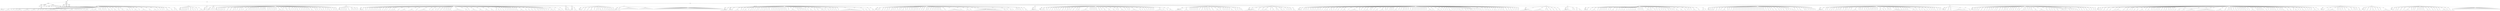 digraph Tree {
	"t0" [label = "TEI"];
	"t1" [label = "teiHeader"];
	"t2" [label = "fileDesc"];
	"t3" [label = "titleStmt"];
	"t4" [label = "title"];
	"t5" [label = "author"];
	"t6" [label = "surname"];
	"t7" [label = "publicationStmt"];
	"t8" [label = "p"];
	"t9" [label = "idno"];
	"t10" [label = "sourceDesc"];
	"t11" [label = "genre"];
	"t12" [label = "inspiration"];
	"t13" [label = "structure"];
	"t14" [label = "type"];
	"t15" [label = "periode"];
	"t16" [label = "taille"];
	"t17" [label = "permalien"];
	"t18" [label = "profileDesc"];
	"t19" [label = "creation"];
	"t20" [label = "date"];
	"t21" [label = "date"];
	"t22" [label = "langUsage"];
	"t23" [label = "language"];
	"t24" [label = "textClass"];
	"t25" [label = "keywords"];
	"t26" [label = "term"];
	"t27" [label = "text"];
	"t28" [label = "body"];
	"t29" [label = "div1"];
	"t30" [label = "head"];
	"t31" [label = "div2"];
	"t32" [label = "head"];
	"t33" [label = "listPerson"];
	"t34" [label = "sp"];
	"t35" [label = "p"];
	"t36" [label = "s"];
	"t37" [label = "s"];
	"t38" [label = "s"];
	"t39" [label = "sp"];
	"t40" [label = "p"];
	"t41" [label = "s"];
	"t42" [label = "s"];
	"t43" [label = "s"];
	"t44" [label = "s"];
	"t45" [label = "sp"];
	"t46" [label = "p"];
	"t47" [label = "s"];
	"t48" [label = "sp"];
	"t49" [label = "p"];
	"t50" [label = "s"];
	"t51" [label = "sp"];
	"t52" [label = "p"];
	"t53" [label = "s"];
	"t54" [label = "sp"];
	"t55" [label = "p"];
	"t56" [label = "s"];
	"t57" [label = "s"];
	"t58" [label = "s"];
	"t59" [label = "s"];
	"t60" [label = "s"];
	"t61" [label = "sp"];
	"t62" [label = "p"];
	"t63" [label = "s"];
	"t64" [label = "s"];
	"t65" [label = "s"];
	"t66" [label = "s"];
	"t67" [label = "s"];
	"t68" [label = "sp"];
	"t69" [label = "p"];
	"t70" [label = "s"];
	"t71" [label = "s"];
	"t72" [label = "s"];
	"t73" [label = "s"];
	"t74" [label = "sp"];
	"t75" [label = "p"];
	"t76" [label = "s"];
	"t77" [label = "s"];
	"t78" [label = "sp"];
	"t79" [label = "p"];
	"t80" [label = "s"];
	"t81" [label = "sp"];
	"t82" [label = "p"];
	"t83" [label = "s"];
	"t84" [label = "s"];
	"t85" [label = "sp"];
	"t86" [label = "p"];
	"t87" [label = "s"];
	"t88" [label = "sp"];
	"t89" [label = "p"];
	"t90" [label = "s"];
	"t91" [label = "sp"];
	"t92" [label = "p"];
	"t93" [label = "s"];
	"t94" [label = "s"];
	"t95" [label = "s"];
	"t96" [label = "s"];
	"t97" [label = "s"];
	"t98" [label = "s"];
	"t99" [label = "s"];
	"t100" [label = "s"];
	"t101" [label = "sp"];
	"t102" [label = "p"];
	"t103" [label = "s"];
	"t104" [label = "sp"];
	"t105" [label = "p"];
	"t106" [label = "s"];
	"t107" [label = "s"];
	"t108" [label = "s"];
	"t109" [label = "s"];
	"t110" [label = "s"];
	"t111" [label = "sp"];
	"t112" [label = "p"];
	"t113" [label = "s"];
	"t114" [label = "s"];
	"t115" [label = "s"];
	"t116" [label = "s"];
	"t117" [label = "sp"];
	"t118" [label = "p"];
	"t119" [label = "s"];
	"t120" [label = "sp"];
	"t121" [label = "p"];
	"t122" [label = "s"];
	"t123" [label = "sp"];
	"t124" [label = "p"];
	"t125" [label = "s"];
	"t126" [label = "sp"];
	"t127" [label = "p"];
	"t128" [label = "s"];
	"t129" [label = "sp"];
	"t130" [label = "p"];
	"t131" [label = "s"];
	"t132" [label = "sp"];
	"t133" [label = "p"];
	"t134" [label = "s"];
	"t135" [label = "sp"];
	"t136" [label = "p"];
	"t137" [label = "s"];
	"t138" [label = "s"];
	"t139" [label = "s"];
	"t140" [label = "s"];
	"t141" [label = "sp"];
	"t142" [label = "p"];
	"t143" [label = "s"];
	"t144" [label = "sp"];
	"t145" [label = "p"];
	"t146" [label = "s"];
	"t147" [label = "s"];
	"t148" [label = "s"];
	"t149" [label = "s"];
	"t150" [label = "s"];
	"t151" [label = "sp"];
	"t152" [label = "p"];
	"t153" [label = "s"];
	"t154" [label = "sp"];
	"t155" [label = "p"];
	"t156" [label = "s"];
	"t157" [label = "s"];
	"t158" [label = "sp"];
	"t159" [label = "p"];
	"t160" [label = "s"];
	"t161" [label = "sp"];
	"t162" [label = "p"];
	"t163" [label = "s"];
	"t164" [label = "sp"];
	"t165" [label = "p"];
	"t166" [label = "s"];
	"t167" [label = "sp"];
	"t168" [label = "p"];
	"t169" [label = "s"];
	"t170" [label = "s"];
	"t171" [label = "s"];
	"t172" [label = "sp"];
	"t173" [label = "p"];
	"t174" [label = "s"];
	"t175" [label = "sp"];
	"t176" [label = "p"];
	"t177" [label = "s"];
	"t178" [label = "s"];
	"t179" [label = "s"];
	"t180" [label = "sp"];
	"t181" [label = "p"];
	"t182" [label = "s"];
	"t183" [label = "s"];
	"t184" [label = "sp"];
	"t185" [label = "p"];
	"t186" [label = "s"];
	"t187" [label = "s"];
	"t188" [label = "s"];
	"t189" [label = "sp"];
	"t190" [label = "p"];
	"t191" [label = "s"];
	"t192" [label = "s"];
	"t193" [label = "s"];
	"t194" [label = "sp"];
	"t195" [label = "p"];
	"t196" [label = "s"];
	"t197" [label = "sp"];
	"t198" [label = "p"];
	"t199" [label = "s"];
	"t200" [label = "sp"];
	"t201" [label = "p"];
	"t202" [label = "s"];
	"t203" [label = "s"];
	"t204" [label = "s"];
	"t205" [label = "s"];
	"t206" [label = "sp"];
	"t207" [label = "p"];
	"t208" [label = "s"];
	"t209" [label = "sp"];
	"t210" [label = "p"];
	"t211" [label = "s"];
	"t212" [label = "s"];
	"t213" [label = "s"];
	"t214" [label = "s"];
	"t215" [label = "s"];
	"t216" [label = "sp"];
	"t217" [label = "p"];
	"t218" [label = "s"];
	"t219" [label = "s"];
	"t220" [label = "s"];
	"t221" [label = "sp"];
	"t222" [label = "p"];
	"t223" [label = "s"];
	"t224" [label = "s"];
	"t225" [label = "s"];
	"t226" [label = "s"];
	"t227" [label = "sp"];
	"t228" [label = "p"];
	"t229" [label = "s"];
	"t230" [label = "sp"];
	"t231" [label = "p"];
	"t232" [label = "s"];
	"t233" [label = "sp"];
	"t234" [label = "p"];
	"t235" [label = "s"];
	"t236" [label = "sp"];
	"t237" [label = "p"];
	"t238" [label = "s"];
	"t239" [label = "sp"];
	"t240" [label = "p"];
	"t241" [label = "s"];
	"t242" [label = "s"];
	"t243" [label = "s"];
	"t244" [label = "s"];
	"t245" [label = "sp"];
	"t246" [label = "p"];
	"t247" [label = "s"];
	"t248" [label = "s"];
	"t249" [label = "sp"];
	"t250" [label = "p"];
	"t251" [label = "s"];
	"t252" [label = "p"];
	"t253" [label = "s"];
	"t254" [label = "s"];
	"t255" [label = "div2"];
	"t256" [label = "head"];
	"t257" [label = "listPerson"];
	"t258" [label = "sp"];
	"t259" [label = "p"];
	"t260" [label = "s"];
	"t261" [label = "sp"];
	"t262" [label = "p"];
	"t263" [label = "s"];
	"t264" [label = "sp"];
	"t265" [label = "p"];
	"t266" [label = "s"];
	"t267" [label = "sp"];
	"t268" [label = "p"];
	"t269" [label = "s"];
	"t270" [label = "s"];
	"t271" [label = "s"];
	"t272" [label = "sp"];
	"t273" [label = "p"];
	"t274" [label = "s"];
	"t275" [label = "sp"];
	"t276" [label = "p"];
	"t277" [label = "s"];
	"t278" [label = "s"];
	"t279" [label = "p"];
	"t280" [label = "s"];
	"t281" [label = "s"];
	"t282" [label = "sp"];
	"t283" [label = "p"];
	"t284" [label = "s"];
	"t285" [label = "sp"];
	"t286" [label = "p"];
	"t287" [label = "s"];
	"t288" [label = "sp"];
	"t289" [label = "p"];
	"t290" [label = "s"];
	"t291" [label = "s"];
	"t292" [label = "s"];
	"t293" [label = "s"];
	"t294" [label = "s"];
	"t295" [label = "div2"];
	"t296" [label = "head"];
	"t297" [label = "listPerson"];
	"t298" [label = "sp"];
	"t299" [label = "p"];
	"t300" [label = "s"];
	"t301" [label = "s"];
	"t302" [label = "s"];
	"t303" [label = "div2"];
	"t304" [label = "head"];
	"t305" [label = "listPerson"];
	"t306" [label = "sp"];
	"t307" [label = "p"];
	"t308" [label = "s"];
	"t309" [label = "p"];
	"t310" [label = "s"];
	"t311" [label = "sp"];
	"t312" [label = "p"];
	"t313" [label = "s"];
	"t314" [label = "div2"];
	"t315" [label = "head"];
	"t316" [label = "listPerson"];
	"t317" [label = "sp"];
	"t318" [label = "p"];
	"t319" [label = "s"];
	"t320" [label = "sp"];
	"t321" [label = "p"];
	"t322" [label = "s"];
	"t323" [label = "sp"];
	"t324" [label = "p"];
	"t325" [label = "s"];
	"t326" [label = "sp"];
	"t327" [label = "p"];
	"t328" [label = "s"];
	"t329" [label = "s"];
	"t330" [label = "sp"];
	"t331" [label = "p"];
	"t332" [label = "s"];
	"t333" [label = "s"];
	"t334" [label = "sp"];
	"t335" [label = "p"];
	"t336" [label = "s"];
	"t337" [label = "s"];
	"t338" [label = "sp"];
	"t339" [label = "p"];
	"t340" [label = "s"];
	"t341" [label = "s"];
	"t342" [label = "sp"];
	"t343" [label = "p"];
	"t344" [label = "s"];
	"t345" [label = "s"];
	"t346" [label = "sp"];
	"t347" [label = "p"];
	"t348" [label = "s"];
	"t349" [label = "sp"];
	"t350" [label = "p"];
	"t351" [label = "s"];
	"t352" [label = "sp"];
	"t353" [label = "p"];
	"t354" [label = "s"];
	"t355" [label = "s"];
	"t356" [label = "sp"];
	"t357" [label = "p"];
	"t358" [label = "s"];
	"t359" [label = "sp"];
	"t360" [label = "p"];
	"t361" [label = "s"];
	"t362" [label = "sp"];
	"t363" [label = "p"];
	"t364" [label = "s"];
	"t365" [label = "s"];
	"t366" [label = "s"];
	"t367" [label = "sp"];
	"t368" [label = "p"];
	"t369" [label = "s"];
	"t370" [label = "p"];
	"t371" [label = "s"];
	"t372" [label = "sp"];
	"t373" [label = "p"];
	"t374" [label = "s"];
	"t375" [label = "sp"];
	"t376" [label = "p"];
	"t377" [label = "s"];
	"t378" [label = "sp"];
	"t379" [label = "p"];
	"t380" [label = "s"];
	"t381" [label = "sp"];
	"t382" [label = "p"];
	"t383" [label = "s"];
	"t384" [label = "sp"];
	"t385" [label = "p"];
	"t386" [label = "s"];
	"t387" [label = "sp"];
	"t388" [label = "p"];
	"t389" [label = "s"];
	"t390" [label = "sp"];
	"t391" [label = "p"];
	"t392" [label = "s"];
	"t393" [label = "sp"];
	"t394" [label = "p"];
	"t395" [label = "s"];
	"t396" [label = "p"];
	"t397" [label = "s"];
	"t398" [label = "p"];
	"t399" [label = "s"];
	"t400" [label = "sp"];
	"t401" [label = "p"];
	"t402" [label = "s"];
	"t403" [label = "sp"];
	"t404" [label = "p"];
	"t405" [label = "s"];
	"t406" [label = "sp"];
	"t407" [label = "p"];
	"t408" [label = "s"];
	"t409" [label = "sp"];
	"t410" [label = "p"];
	"t411" [label = "s"];
	"t412" [label = "sp"];
	"t413" [label = "p"];
	"t414" [label = "s"];
	"t415" [label = "s"];
	"t416" [label = "sp"];
	"t417" [label = "p"];
	"t418" [label = "s"];
	"t419" [label = "sp"];
	"t420" [label = "p"];
	"t421" [label = "s"];
	"t422" [label = "s"];
	"t423" [label = "s"];
	"t424" [label = "s"];
	"t425" [label = "s"];
	"t426" [label = "sp"];
	"t427" [label = "p"];
	"t428" [label = "s"];
	"t429" [label = "sp"];
	"t430" [label = "p"];
	"t431" [label = "s"];
	"t432" [label = "s"];
	"t433" [label = "sp"];
	"t434" [label = "p"];
	"t435" [label = "s"];
	"t436" [label = "s"];
	"t437" [label = "sp"];
	"t438" [label = "p"];
	"t439" [label = "s"];
	"t440" [label = "sp"];
	"t441" [label = "p"];
	"t442" [label = "s"];
	"t443" [label = "sp"];
	"t444" [label = "p"];
	"t445" [label = "s"];
	"t446" [label = "sp"];
	"t447" [label = "p"];
	"t448" [label = "s"];
	"t449" [label = "s"];
	"t450" [label = "sp"];
	"t451" [label = "p"];
	"t452" [label = "s"];
	"t453" [label = "sp"];
	"t454" [label = "p"];
	"t455" [label = "s"];
	"t456" [label = "sp"];
	"t457" [label = "p"];
	"t458" [label = "s"];
	"t459" [label = "sp"];
	"t460" [label = "p"];
	"t461" [label = "s"];
	"t462" [label = "sp"];
	"t463" [label = "p"];
	"t464" [label = "s"];
	"t465" [label = "sp"];
	"t466" [label = "p"];
	"t467" [label = "s"];
	"t468" [label = "p"];
	"t469" [label = "s"];
	"t470" [label = "sp"];
	"t471" [label = "p"];
	"t472" [label = "s"];
	"t473" [label = "s"];
	"t474" [label = "s"];
	"t475" [label = "sp"];
	"t476" [label = "p"];
	"t477" [label = "s"];
	"t478" [label = "s"];
	"t479" [label = "sp"];
	"t480" [label = "p"];
	"t481" [label = "s"];
	"t482" [label = "sp"];
	"t483" [label = "p"];
	"t484" [label = "s"];
	"t485" [label = "sp"];
	"t486" [label = "p"];
	"t487" [label = "s"];
	"t488" [label = "s"];
	"t489" [label = "sp"];
	"t490" [label = "p"];
	"t491" [label = "s"];
	"t492" [label = "sp"];
	"t493" [label = "p"];
	"t494" [label = "s"];
	"t495" [label = "sp"];
	"t496" [label = "p"];
	"t497" [label = "s"];
	"t498" [label = "sp"];
	"t499" [label = "p"];
	"t500" [label = "s"];
	"t501" [label = "s"];
	"t502" [label = "sp"];
	"t503" [label = "p"];
	"t504" [label = "s"];
	"t505" [label = "sp"];
	"t506" [label = "p"];
	"t507" [label = "s"];
	"t508" [label = "sp"];
	"t509" [label = "p"];
	"t510" [label = "s"];
	"t511" [label = "sp"];
	"t512" [label = "p"];
	"t513" [label = "s"];
	"t514" [label = "s"];
	"t515" [label = "div2"];
	"t516" [label = "head"];
	"t517" [label = "listPerson"];
	"t518" [label = "sp"];
	"t519" [label = "p"];
	"t520" [label = "s"];
	"t521" [label = "sp"];
	"t522" [label = "p"];
	"t523" [label = "s"];
	"t524" [label = "sp"];
	"t525" [label = "p"];
	"t526" [label = "s"];
	"t527" [label = "sp"];
	"t528" [label = "p"];
	"t529" [label = "s"];
	"t530" [label = "s"];
	"t531" [label = "s"];
	"t532" [label = "sp"];
	"t533" [label = "p"];
	"t534" [label = "s"];
	"t535" [label = "s"];
	"t536" [label = "sp"];
	"t537" [label = "p"];
	"t538" [label = "s"];
	"t539" [label = "p"];
	"t540" [label = "s"];
	"t541" [label = "sp"];
	"t542" [label = "p"];
	"t543" [label = "s"];
	"t544" [label = "p"];
	"t545" [label = "s"];
	"t546" [label = "sp"];
	"t547" [label = "p"];
	"t548" [label = "s"];
	"t549" [label = "div2"];
	"t550" [label = "head"];
	"t551" [label = "listPerson"];
	"t552" [label = "sp"];
	"t553" [label = "p"];
	"t554" [label = "s"];
	"t555" [label = "s"];
	"t556" [label = "s"];
	"t557" [label = "s"];
	"t558" [label = "sp"];
	"t559" [label = "p"];
	"t560" [label = "s"];
	"t561" [label = "sp"];
	"t562" [label = "p"];
	"t563" [label = "s"];
	"t564" [label = "sp"];
	"t565" [label = "p"];
	"t566" [label = "s"];
	"t567" [label = "sp"];
	"t568" [label = "p"];
	"t569" [label = "s"];
	"t570" [label = "sp"];
	"t571" [label = "p"];
	"t572" [label = "s"];
	"t573" [label = "sp"];
	"t574" [label = "p"];
	"t575" [label = "s"];
	"t576" [label = "sp"];
	"t577" [label = "p"];
	"t578" [label = "s"];
	"t579" [label = "sp"];
	"t580" [label = "p"];
	"t581" [label = "s"];
	"t582" [label = "sp"];
	"t583" [label = "p"];
	"t584" [label = "s"];
	"t585" [label = "sp"];
	"t586" [label = "p"];
	"t587" [label = "s"];
	"t588" [label = "s"];
	"t589" [label = "sp"];
	"t590" [label = "p"];
	"t591" [label = "s"];
	"t592" [label = "sp"];
	"t593" [label = "p"];
	"t594" [label = "s"];
	"t595" [label = "s"];
	"t596" [label = "sp"];
	"t597" [label = "p"];
	"t598" [label = "s"];
	"t599" [label = "sp"];
	"t600" [label = "p"];
	"t601" [label = "s"];
	"t602" [label = "sp"];
	"t603" [label = "p"];
	"t604" [label = "s"];
	"t605" [label = "sp"];
	"t606" [label = "p"];
	"t607" [label = "s"];
	"t608" [label = "s"];
	"t609" [label = "s"];
	"t610" [label = "s"];
	"t611" [label = "sp"];
	"t612" [label = "p"];
	"t613" [label = "s"];
	"t614" [label = "s"];
	"t615" [label = "sp"];
	"t616" [label = "p"];
	"t617" [label = "s"];
	"t618" [label = "s"];
	"t619" [label = "s"];
	"t620" [label = "s"];
	"t621" [label = "s"];
	"t622" [label = "sp"];
	"t623" [label = "p"];
	"t624" [label = "s"];
	"t625" [label = "s"];
	"t626" [label = "s"];
	"t627" [label = "s"];
	"t628" [label = "s"];
	"t629" [label = "sp"];
	"t630" [label = "p"];
	"t631" [label = "s"];
	"t632" [label = "s"];
	"t633" [label = "sp"];
	"t634" [label = "p"];
	"t635" [label = "s"];
	"t636" [label = "s"];
	"t637" [label = "s"];
	"t638" [label = "s"];
	"t639" [label = "s"];
	"t640" [label = "s"];
	"t641" [label = "s"];
	"t642" [label = "sp"];
	"t643" [label = "p"];
	"t644" [label = "s"];
	"t645" [label = "sp"];
	"t646" [label = "p"];
	"t647" [label = "s"];
	"t648" [label = "s"];
	"t649" [label = "s"];
	"t650" [label = "sp"];
	"t651" [label = "p"];
	"t652" [label = "s"];
	"t653" [label = "sp"];
	"t654" [label = "p"];
	"t655" [label = "s"];
	"t656" [label = "s"];
	"t657" [label = "sp"];
	"t658" [label = "p"];
	"t659" [label = "s"];
	"t660" [label = "s"];
	"t661" [label = "sp"];
	"t662" [label = "p"];
	"t663" [label = "s"];
	"t664" [label = "sp"];
	"t665" [label = "p"];
	"t666" [label = "s"];
	"t667" [label = "sp"];
	"t668" [label = "p"];
	"t669" [label = "s"];
	"t670" [label = "sp"];
	"t671" [label = "p"];
	"t672" [label = "s"];
	"t673" [label = "s"];
	"t674" [label = "s"];
	"t675" [label = "s"];
	"t676" [label = "sp"];
	"t677" [label = "p"];
	"t678" [label = "s"];
	"t679" [label = "s"];
	"t680" [label = "s"];
	"t681" [label = "s"];
	"t682" [label = "s"];
	"t683" [label = "s"];
	"t684" [label = "s"];
	"t685" [label = "s"];
	"t686" [label = "sp"];
	"t687" [label = "p"];
	"t688" [label = "s"];
	"t689" [label = "s"];
	"t690" [label = "s"];
	"t691" [label = "sp"];
	"t692" [label = "p"];
	"t693" [label = "s"];
	"t694" [label = "sp"];
	"t695" [label = "p"];
	"t696" [label = "s"];
	"t697" [label = "s"];
	"t698" [label = "s"];
	"t699" [label = "s"];
	"t700" [label = "s"];
	"t701" [label = "sp"];
	"t702" [label = "p"];
	"t703" [label = "s"];
	"t704" [label = "s"];
	"t705" [label = "s"];
	"t706" [label = "s"];
	"t707" [label = "sp"];
	"t708" [label = "p"];
	"t709" [label = "s"];
	"t710" [label = "s"];
	"t711" [label = "s"];
	"t712" [label = "s"];
	"t713" [label = "sp"];
	"t714" [label = "p"];
	"t715" [label = "s"];
	"t716" [label = "s"];
	"t717" [label = "s"];
	"t718" [label = "sp"];
	"t719" [label = "p"];
	"t720" [label = "s"];
	"t721" [label = "s"];
	"t722" [label = "p"];
	"t723" [label = "s"];
	"t724" [label = "s"];
	"t725" [label = "sp"];
	"t726" [label = "p"];
	"t727" [label = "s"];
	"t728" [label = "sp"];
	"t729" [label = "p"];
	"t730" [label = "s"];
	"t731" [label = "s"];
	"t732" [label = "sp"];
	"t733" [label = "p"];
	"t734" [label = "s"];
	"t735" [label = "sp"];
	"t736" [label = "p"];
	"t737" [label = "s"];
	"t738" [label = "sp"];
	"t739" [label = "p"];
	"t740" [label = "s"];
	"t741" [label = "sp"];
	"t742" [label = "p"];
	"t743" [label = "s"];
	"t744" [label = "sp"];
	"t745" [label = "p"];
	"t746" [label = "s"];
	"t747" [label = "sp"];
	"t748" [label = "p"];
	"t749" [label = "s"];
	"t750" [label = "sp"];
	"t751" [label = "p"];
	"t752" [label = "s"];
	"t753" [label = "sp"];
	"t754" [label = "p"];
	"t755" [label = "s"];
	"t756" [label = "s"];
	"t757" [label = "sp"];
	"t758" [label = "p"];
	"t759" [label = "s"];
	"t760" [label = "s"];
	"t761" [label = "s"];
	"t762" [label = "s"];
	"t763" [label = "sp"];
	"t764" [label = "p"];
	"t765" [label = "s"];
	"t766" [label = "s"];
	"t767" [label = "sp"];
	"t768" [label = "p"];
	"t769" [label = "s"];
	"t770" [label = "s"];
	"t771" [label = "sp"];
	"t772" [label = "p"];
	"t773" [label = "s"];
	"t774" [label = "s"];
	"t775" [label = "sp"];
	"t776" [label = "p"];
	"t777" [label = "s"];
	"t778" [label = "s"];
	"t779" [label = "sp"];
	"t780" [label = "p"];
	"t781" [label = "s"];
	"t782" [label = "s"];
	"t783" [label = "sp"];
	"t784" [label = "p"];
	"t785" [label = "s"];
	"t786" [label = "sp"];
	"t787" [label = "p"];
	"t788" [label = "s"];
	"t789" [label = "sp"];
	"t790" [label = "p"];
	"t791" [label = "s"];
	"t792" [label = "s"];
	"t793" [label = "sp"];
	"t794" [label = "p"];
	"t795" [label = "s"];
	"t796" [label = "sp"];
	"t797" [label = "p"];
	"t798" [label = "s"];
	"t799" [label = "sp"];
	"t800" [label = "p"];
	"t801" [label = "s"];
	"t802" [label = "s"];
	"t803" [label = "s"];
	"t804" [label = "s"];
	"t805" [label = "sp"];
	"t806" [label = "p"];
	"t807" [label = "s"];
	"t808" [label = "sp"];
	"t809" [label = "p"];
	"t810" [label = "s"];
	"t811" [label = "s"];
	"t812" [label = "s"];
	"t813" [label = "s"];
	"t814" [label = "sp"];
	"t815" [label = "p"];
	"t816" [label = "s"];
	"t817" [label = "div2"];
	"t818" [label = "head"];
	"t819" [label = "listPerson"];
	"t820" [label = "sp"];
	"t821" [label = "p"];
	"t822" [label = "s"];
	"t823" [label = "s"];
	"t824" [label = "s"];
	"t825" [label = "s"];
	"t826" [label = "s"];
	"t827" [label = "s"];
	"t828" [label = "div2"];
	"t829" [label = "head"];
	"t830" [label = "listPerson"];
	"t831" [label = "sp"];
	"t832" [label = "p"];
	"t833" [label = "s"];
	"t834" [label = "s"];
	"t835" [label = "s"];
	"t836" [label = "div2"];
	"t837" [label = "head"];
	"t838" [label = "listPerson"];
	"t839" [label = "sp"];
	"t840" [label = "p"];
	"t841" [label = "s"];
	"t842" [label = "s"];
	"t843" [label = "s"];
	"t844" [label = "sp"];
	"t845" [label = "p"];
	"t846" [label = "s"];
	"t847" [label = "s"];
	"t848" [label = "sp"];
	"t849" [label = "p"];
	"t850" [label = "s"];
	"t851" [label = "s"];
	"t852" [label = "sp"];
	"t853" [label = "p"];
	"t854" [label = "s"];
	"t855" [label = "s"];
	"t856" [label = "s"];
	"t857" [label = "sp"];
	"t858" [label = "p"];
	"t859" [label = "s"];
	"t860" [label = "sp"];
	"t861" [label = "p"];
	"t862" [label = "s"];
	"t863" [label = "s"];
	"t864" [label = "sp"];
	"t865" [label = "p"];
	"t866" [label = "s"];
	"t867" [label = "sp"];
	"t868" [label = "p"];
	"t869" [label = "s"];
	"t870" [label = "s"];
	"t871" [label = "s"];
	"t872" [label = "sp"];
	"t873" [label = "p"];
	"t874" [label = "s"];
	"t875" [label = "sp"];
	"t876" [label = "p"];
	"t877" [label = "s"];
	"t878" [label = "sp"];
	"t879" [label = "p"];
	"t880" [label = "s"];
	"t881" [label = "sp"];
	"t882" [label = "p"];
	"t883" [label = "s"];
	"t884" [label = "s"];
	"t885" [label = "sp"];
	"t886" [label = "p"];
	"t887" [label = "s"];
	"t888" [label = "sp"];
	"t889" [label = "p"];
	"t890" [label = "s"];
	"t891" [label = "p"];
	"t892" [label = "s"];
	"t893" [label = "sp"];
	"t894" [label = "p"];
	"t895" [label = "s"];
	"t896" [label = "div2"];
	"t897" [label = "head"];
	"t898" [label = "listPerson"];
	"t899" [label = "sp"];
	"t900" [label = "p"];
	"t901" [label = "s"];
	"t902" [label = "p"];
	"t903" [label = "s"];
	"t904" [label = "sp"];
	"t905" [label = "l"];
	"t906" [label = "l"];
	"t907" [label = "l"];
	"t908" [label = "l"];
	"t909" [label = "l"];
	"t910" [label = "l"];
	"t911" [label = "l"];
	"t912" [label = "l"];
	"t913" [label = "l"];
	"t914" [label = "l"];
	"t915" [label = "l"];
	"t916" [label = "l"];
	"t917" [label = "sp"];
	"t918" [label = "l"];
	"t919" [label = "l"];
	"t920" [label = "l"];
	"t921" [label = "l"];
	"t922" [label = "l"];
	"t923" [label = "l"];
	"t924" [label = "l"];
	"t925" [label = "l"];
	"t926" [label = "l"];
	"t927" [label = "l"];
	"t928" [label = "sp"];
	"t929" [label = "l"];
	"t930" [label = "l"];
	"t931" [label = "l"];
	"t932" [label = "l"];
	"t933" [label = "l"];
	"t934" [label = "l"];
	"t935" [label = "l"];
	"t936" [label = "l"];
	"t937" [label = "l"];
	"t938" [label = "l"];
	"t939" [label = "l"];
	"t940" [label = "l"];
	"t941" [label = "l"];
	"t942" [label = "l"];
	"t943" [label = "l"];
	"t944" [label = "l"];
	"t945" [label = "l"];
	"t946" [label = "l"];
	"t947" [label = "l"];
	"t948" [label = "l"];
	"t949" [label = "l"];
	"t950" [label = "l"];
	"t951" [label = "l"];
	"t952" [label = "l"];
	"t953" [label = "l"];
	"t954" [label = "l"];
	"t955" [label = "l"];
	"t956" [label = "l"];
	"t957" [label = "l"];
	"t958" [label = "l"];
	"t959" [label = "l"];
	"t960" [label = "l"];
	"t961" [label = "l"];
	"t962" [label = "l"];
	"t963" [label = "l"];
	"t964" [label = "l"];
	"t965" [label = "l"];
	"t966" [label = "l"];
	"t967" [label = "l"];
	"t968" [label = "l"];
	"t969" [label = "l"];
	"t970" [label = "l"];
	"t971" [label = "l"];
	"t972" [label = "l"];
	"t973" [label = "l"];
	"t974" [label = "l"];
	"t975" [label = "div1"];
	"t976" [label = "head"];
	"t977" [label = "div2"];
	"t978" [label = "head"];
	"t979" [label = "listPerson"];
	"t980" [label = "sp"];
	"t981" [label = "p"];
	"t982" [label = "s"];
	"t983" [label = "s"];
	"t984" [label = "s"];
	"t985" [label = "s"];
	"t986" [label = "s"];
	"t987" [label = "div2"];
	"t988" [label = "head"];
	"t989" [label = "listPerson"];
	"t990" [label = "sp"];
	"t991" [label = "p"];
	"t992" [label = "s"];
	"t993" [label = "s"];
	"t994" [label = "s"];
	"t995" [label = "s"];
	"t996" [label = "sp"];
	"t997" [label = "p"];
	"t998" [label = "s"];
	"t999" [label = "s"];
	"t1000" [label = "s"];
	"t1001" [label = "s"];
	"t1002" [label = "sp"];
	"t1003" [label = "p"];
	"t1004" [label = "s"];
	"t1005" [label = "sp"];
	"t1006" [label = "p"];
	"t1007" [label = "s"];
	"t1008" [label = "sp"];
	"t1009" [label = "p"];
	"t1010" [label = "s"];
	"t1011" [label = "s"];
	"t1012" [label = "s"];
	"t1013" [label = "sp"];
	"t1014" [label = "p"];
	"t1015" [label = "s"];
	"t1016" [label = "sp"];
	"t1017" [label = "p"];
	"t1018" [label = "s"];
	"t1019" [label = "s"];
	"t1020" [label = "sp"];
	"t1021" [label = "p"];
	"t1022" [label = "s"];
	"t1023" [label = "sp"];
	"t1024" [label = "p"];
	"t1025" [label = "s"];
	"t1026" [label = "sp"];
	"t1027" [label = "p"];
	"t1028" [label = "s"];
	"t1029" [label = "s"];
	"t1030" [label = "sp"];
	"t1031" [label = "p"];
	"t1032" [label = "s"];
	"t1033" [label = "sp"];
	"t1034" [label = "p"];
	"t1035" [label = "s"];
	"t1036" [label = "sp"];
	"t1037" [label = "p"];
	"t1038" [label = "s"];
	"t1039" [label = "sp"];
	"t1040" [label = "p"];
	"t1041" [label = "s"];
	"t1042" [label = "s"];
	"t1043" [label = "sp"];
	"t1044" [label = "p"];
	"t1045" [label = "s"];
	"t1046" [label = "sp"];
	"t1047" [label = "p"];
	"t1048" [label = "s"];
	"t1049" [label = "sp"];
	"t1050" [label = "p"];
	"t1051" [label = "s"];
	"t1052" [label = "sp"];
	"t1053" [label = "p"];
	"t1054" [label = "s"];
	"t1055" [label = "sp"];
	"t1056" [label = "p"];
	"t1057" [label = "s"];
	"t1058" [label = "sp"];
	"t1059" [label = "p"];
	"t1060" [label = "s"];
	"t1061" [label = "sp"];
	"t1062" [label = "p"];
	"t1063" [label = "s"];
	"t1064" [label = "sp"];
	"t1065" [label = "p"];
	"t1066" [label = "s"];
	"t1067" [label = "sp"];
	"t1068" [label = "p"];
	"t1069" [label = "s"];
	"t1070" [label = "s"];
	"t1071" [label = "sp"];
	"t1072" [label = "p"];
	"t1073" [label = "s"];
	"t1074" [label = "sp"];
	"t1075" [label = "p"];
	"t1076" [label = "s"];
	"t1077" [label = "sp"];
	"t1078" [label = "p"];
	"t1079" [label = "s"];
	"t1080" [label = "sp"];
	"t1081" [label = "p"];
	"t1082" [label = "s"];
	"t1083" [label = "s"];
	"t1084" [label = "sp"];
	"t1085" [label = "p"];
	"t1086" [label = "s"];
	"t1087" [label = "sp"];
	"t1088" [label = "p"];
	"t1089" [label = "s"];
	"t1090" [label = "s"];
	"t1091" [label = "s"];
	"t1092" [label = "s"];
	"t1093" [label = "s"];
	"t1094" [label = "sp"];
	"t1095" [label = "p"];
	"t1096" [label = "s"];
	"t1097" [label = "s"];
	"t1098" [label = "sp"];
	"t1099" [label = "p"];
	"t1100" [label = "s"];
	"t1101" [label = "sp"];
	"t1102" [label = "p"];
	"t1103" [label = "s"];
	"t1104" [label = "sp"];
	"t1105" [label = "p"];
	"t1106" [label = "s"];
	"t1107" [label = "sp"];
	"t1108" [label = "p"];
	"t1109" [label = "s"];
	"t1110" [label = "s"];
	"t1111" [label = "sp"];
	"t1112" [label = "p"];
	"t1113" [label = "s"];
	"t1114" [label = "sp"];
	"t1115" [label = "p"];
	"t1116" [label = "s"];
	"t1117" [label = "s"];
	"t1118" [label = "s"];
	"t1119" [label = "sp"];
	"t1120" [label = "p"];
	"t1121" [label = "s"];
	"t1122" [label = "s"];
	"t1123" [label = "sp"];
	"t1124" [label = "p"];
	"t1125" [label = "s"];
	"t1126" [label = "s"];
	"t1127" [label = "sp"];
	"t1128" [label = "p"];
	"t1129" [label = "s"];
	"t1130" [label = "s"];
	"t1131" [label = "s"];
	"t1132" [label = "s"];
	"t1133" [label = "sp"];
	"t1134" [label = "p"];
	"t1135" [label = "s"];
	"t1136" [label = "sp"];
	"t1137" [label = "p"];
	"t1138" [label = "s"];
	"t1139" [label = "s"];
	"t1140" [label = "sp"];
	"t1141" [label = "p"];
	"t1142" [label = "s"];
	"t1143" [label = "sp"];
	"t1144" [label = "p"];
	"t1145" [label = "s"];
	"t1146" [label = "sp"];
	"t1147" [label = "p"];
	"t1148" [label = "s"];
	"t1149" [label = "sp"];
	"t1150" [label = "p"];
	"t1151" [label = "s"];
	"t1152" [label = "s"];
	"t1153" [label = "sp"];
	"t1154" [label = "p"];
	"t1155" [label = "s"];
	"t1156" [label = "sp"];
	"t1157" [label = "p"];
	"t1158" [label = "s"];
	"t1159" [label = "s"];
	"t1160" [label = "s"];
	"t1161" [label = "s"];
	"t1162" [label = "s"];
	"t1163" [label = "s"];
	"t1164" [label = "s"];
	"t1165" [label = "s"];
	"t1166" [label = "s"];
	"t1167" [label = "s"];
	"t1168" [label = "s"];
	"t1169" [label = "s"];
	"t1170" [label = "s"];
	"t1171" [label = "s"];
	"t1172" [label = "s"];
	"t1173" [label = "sp"];
	"t1174" [label = "p"];
	"t1175" [label = "s"];
	"t1176" [label = "s"];
	"t1177" [label = "sp"];
	"t1178" [label = "p"];
	"t1179" [label = "s"];
	"t1180" [label = "s"];
	"t1181" [label = "sp"];
	"t1182" [label = "p"];
	"t1183" [label = "s"];
	"t1184" [label = "s"];
	"t1185" [label = "sp"];
	"t1186" [label = "p"];
	"t1187" [label = "s"];
	"t1188" [label = "s"];
	"t1189" [label = "s"];
	"t1190" [label = "div2"];
	"t1191" [label = "head"];
	"t1192" [label = "listPerson"];
	"t1193" [label = "sp"];
	"t1194" [label = "p"];
	"t1195" [label = "s"];
	"t1196" [label = "s"];
	"t1197" [label = "p"];
	"t1198" [label = "s"];
	"t1199" [label = "sp"];
	"t1200" [label = "p"];
	"t1201" [label = "s"];
	"t1202" [label = "s"];
	"t1203" [label = "sp"];
	"t1204" [label = "p"];
	"t1205" [label = "s"];
	"t1206" [label = "sp"];
	"t1207" [label = "p"];
	"t1208" [label = "s"];
	"t1209" [label = "s"];
	"t1210" [label = "sp"];
	"t1211" [label = "p"];
	"t1212" [label = "s"];
	"t1213" [label = "sp"];
	"t1214" [label = "p"];
	"t1215" [label = "s"];
	"t1216" [label = "s"];
	"t1217" [label = "sp"];
	"t1218" [label = "p"];
	"t1219" [label = "s"];
	"t1220" [label = "sp"];
	"t1221" [label = "p"];
	"t1222" [label = "s"];
	"t1223" [label = "sp"];
	"t1224" [label = "p"];
	"t1225" [label = "s"];
	"t1226" [label = "sp"];
	"t1227" [label = "p"];
	"t1228" [label = "s"];
	"t1229" [label = "sp"];
	"t1230" [label = "p"];
	"t1231" [label = "s"];
	"t1232" [label = "sp"];
	"t1233" [label = "p"];
	"t1234" [label = "s"];
	"t1235" [label = "s"];
	"t1236" [label = "s"];
	"t1237" [label = "sp"];
	"t1238" [label = "p"];
	"t1239" [label = "s"];
	"t1240" [label = "sp"];
	"t1241" [label = "p"];
	"t1242" [label = "s"];
	"t1243" [label = "sp"];
	"t1244" [label = "p"];
	"t1245" [label = "s"];
	"t1246" [label = "sp"];
	"t1247" [label = "p"];
	"t1248" [label = "s"];
	"t1249" [label = "sp"];
	"t1250" [label = "p"];
	"t1251" [label = "s"];
	"t1252" [label = "sp"];
	"t1253" [label = "p"];
	"t1254" [label = "s"];
	"t1255" [label = "s"];
	"t1256" [label = "sp"];
	"t1257" [label = "p"];
	"t1258" [label = "s"];
	"t1259" [label = "sp"];
	"t1260" [label = "p"];
	"t1261" [label = "s"];
	"t1262" [label = "sp"];
	"t1263" [label = "p"];
	"t1264" [label = "s"];
	"t1265" [label = "sp"];
	"t1266" [label = "p"];
	"t1267" [label = "s"];
	"t1268" [label = "sp"];
	"t1269" [label = "p"];
	"t1270" [label = "s"];
	"t1271" [label = "s"];
	"t1272" [label = "sp"];
	"t1273" [label = "p"];
	"t1274" [label = "s"];
	"t1275" [label = "s"];
	"t1276" [label = "s"];
	"t1277" [label = "sp"];
	"t1278" [label = "p"];
	"t1279" [label = "s"];
	"t1280" [label = "sp"];
	"t1281" [label = "p"];
	"t1282" [label = "s"];
	"t1283" [label = "sp"];
	"t1284" [label = "p"];
	"t1285" [label = "s"];
	"t1286" [label = "sp"];
	"t1287" [label = "p"];
	"t1288" [label = "s"];
	"t1289" [label = "sp"];
	"t1290" [label = "p"];
	"t1291" [label = "s"];
	"t1292" [label = "sp"];
	"t1293" [label = "p"];
	"t1294" [label = "s"];
	"t1295" [label = "sp"];
	"t1296" [label = "p"];
	"t1297" [label = "s"];
	"t1298" [label = "sp"];
	"t1299" [label = "p"];
	"t1300" [label = "s"];
	"t1301" [label = "s"];
	"t1302" [label = "s"];
	"t1303" [label = "sp"];
	"t1304" [label = "p"];
	"t1305" [label = "s"];
	"t1306" [label = "s"];
	"t1307" [label = "sp"];
	"t1308" [label = "p"];
	"t1309" [label = "s"];
	"t1310" [label = "s"];
	"t1311" [label = "s"];
	"t1312" [label = "s"];
	"t1313" [label = "s"];
	"t1314" [label = "s"];
	"t1315" [label = "s"];
	"t1316" [label = "s"];
	"t1317" [label = "s"];
	"t1318" [label = "s"];
	"t1319" [label = "s"];
	"t1320" [label = "sp"];
	"t1321" [label = "p"];
	"t1322" [label = "s"];
	"t1323" [label = "sp"];
	"t1324" [label = "p"];
	"t1325" [label = "s"];
	"t1326" [label = "s"];
	"t1327" [label = "s"];
	"t1328" [label = "s"];
	"t1329" [label = "sp"];
	"t1330" [label = "p"];
	"t1331" [label = "s"];
	"t1332" [label = "sp"];
	"t1333" [label = "p"];
	"t1334" [label = "s"];
	"t1335" [label = "s"];
	"t1336" [label = "s"];
	"t1337" [label = "s"];
	"t1338" [label = "s"];
	"t1339" [label = "s"];
	"t1340" [label = "s"];
	"t1341" [label = "s"];
	"t1342" [label = "s"];
	"t1343" [label = "s"];
	"t1344" [label = "s"];
	"t1345" [label = "s"];
	"t1346" [label = "s"];
	"t1347" [label = "s"];
	"t1348" [label = "s"];
	"t1349" [label = "s"];
	"t1350" [label = "s"];
	"t1351" [label = "s"];
	"t1352" [label = "s"];
	"t1353" [label = "sp"];
	"t1354" [label = "p"];
	"t1355" [label = "s"];
	"t1356" [label = "sp"];
	"t1357" [label = "p"];
	"t1358" [label = "s"];
	"t1359" [label = "s"];
	"t1360" [label = "s"];
	"t1361" [label = "sp"];
	"t1362" [label = "p"];
	"t1363" [label = "s"];
	"t1364" [label = "sp"];
	"t1365" [label = "p"];
	"t1366" [label = "s"];
	"t1367" [label = "s"];
	"t1368" [label = "s"];
	"t1369" [label = "sp"];
	"t1370" [label = "p"];
	"t1371" [label = "s"];
	"t1372" [label = "sp"];
	"t1373" [label = "p"];
	"t1374" [label = "s"];
	"t1375" [label = "p"];
	"t1376" [label = "s"];
	"t1377" [label = "p"];
	"t1378" [label = "s"];
	"t1379" [label = "sp"];
	"t1380" [label = "p"];
	"t1381" [label = "s"];
	"t1382" [label = "s"];
	"t1383" [label = "sp"];
	"t1384" [label = "p"];
	"t1385" [label = "s"];
	"t1386" [label = "sp"];
	"t1387" [label = "p"];
	"t1388" [label = "s"];
	"t1389" [label = "s"];
	"t1390" [label = "s"];
	"t1391" [label = "div2"];
	"t1392" [label = "head"];
	"t1393" [label = "listPerson"];
	"t1394" [label = "sp"];
	"t1395" [label = "p"];
	"t1396" [label = "s"];
	"t1397" [label = "s"];
	"t1398" [label = "s"];
	"t1399" [label = "s"];
	"t1400" [label = "s"];
	"t1401" [label = "s"];
	"t1402" [label = "s"];
	"t1403" [label = "div2"];
	"t1404" [label = "head"];
	"t1405" [label = "listPerson"];
	"t1406" [label = "sp"];
	"t1407" [label = "p"];
	"t1408" [label = "s"];
	"t1409" [label = "p"];
	"t1410" [label = "s"];
	"t1411" [label = "s"];
	"t1412" [label = "s"];
	"t1413" [label = "sp"];
	"t1414" [label = "p"];
	"t1415" [label = "s"];
	"t1416" [label = "sp"];
	"t1417" [label = "p"];
	"t1418" [label = "s"];
	"t1419" [label = "sp"];
	"t1420" [label = "p"];
	"t1421" [label = "s"];
	"t1422" [label = "sp"];
	"t1423" [label = "p"];
	"t1424" [label = "s"];
	"t1425" [label = "s"];
	"t1426" [label = "sp"];
	"t1427" [label = "p"];
	"t1428" [label = "s"];
	"t1429" [label = "sp"];
	"t1430" [label = "p"];
	"t1431" [label = "s"];
	"t1432" [label = "sp"];
	"t1433" [label = "p"];
	"t1434" [label = "s"];
	"t1435" [label = "sp"];
	"t1436" [label = "p"];
	"t1437" [label = "s"];
	"t1438" [label = "s"];
	"t1439" [label = "sp"];
	"t1440" [label = "p"];
	"t1441" [label = "s"];
	"t1442" [label = "s"];
	"t1443" [label = "sp"];
	"t1444" [label = "p"];
	"t1445" [label = "s"];
	"t1446" [label = "sp"];
	"t1447" [label = "p"];
	"t1448" [label = "s"];
	"t1449" [label = "s"];
	"t1450" [label = "sp"];
	"t1451" [label = "p"];
	"t1452" [label = "s"];
	"t1453" [label = "sp"];
	"t1454" [label = "p"];
	"t1455" [label = "s"];
	"t1456" [label = "sp"];
	"t1457" [label = "p"];
	"t1458" [label = "s"];
	"t1459" [label = "s"];
	"t1460" [label = "sp"];
	"t1461" [label = "p"];
	"t1462" [label = "s"];
	"t1463" [label = "sp"];
	"t1464" [label = "p"];
	"t1465" [label = "s"];
	"t1466" [label = "s"];
	"t1467" [label = "s"];
	"t1468" [label = "sp"];
	"t1469" [label = "p"];
	"t1470" [label = "s"];
	"t1471" [label = "s"];
	"t1472" [label = "s"];
	"t1473" [label = "s"];
	"t1474" [label = "s"];
	"t1475" [label = "s"];
	"t1476" [label = "sp"];
	"t1477" [label = "p"];
	"t1478" [label = "s"];
	"t1479" [label = "sp"];
	"t1480" [label = "p"];
	"t1481" [label = "s"];
	"t1482" [label = "sp"];
	"t1483" [label = "p"];
	"t1484" [label = "s"];
	"t1485" [label = "sp"];
	"t1486" [label = "p"];
	"t1487" [label = "s"];
	"t1488" [label = "sp"];
	"t1489" [label = "p"];
	"t1490" [label = "s"];
	"t1491" [label = "s"];
	"t1492" [label = "sp"];
	"t1493" [label = "p"];
	"t1494" [label = "s"];
	"t1495" [label = "s"];
	"t1496" [label = "sp"];
	"t1497" [label = "p"];
	"t1498" [label = "s"];
	"t1499" [label = "sp"];
	"t1500" [label = "p"];
	"t1501" [label = "s"];
	"t1502" [label = "s"];
	"t1503" [label = "s"];
	"t1504" [label = "sp"];
	"t1505" [label = "p"];
	"t1506" [label = "s"];
	"t1507" [label = "s"];
	"t1508" [label = "s"];
	"t1509" [label = "sp"];
	"t1510" [label = "p"];
	"t1511" [label = "s"];
	"t1512" [label = "s"];
	"t1513" [label = "s"];
	"t1514" [label = "sp"];
	"t1515" [label = "p"];
	"t1516" [label = "s"];
	"t1517" [label = "sp"];
	"t1518" [label = "p"];
	"t1519" [label = "s"];
	"t1520" [label = "sp"];
	"t1521" [label = "p"];
	"t1522" [label = "s"];
	"t1523" [label = "s"];
	"t1524" [label = "s"];
	"t1525" [label = "s"];
	"t1526" [label = "sp"];
	"t1527" [label = "p"];
	"t1528" [label = "s"];
	"t1529" [label = "sp"];
	"t1530" [label = "p"];
	"t1531" [label = "s"];
	"t1532" [label = "sp"];
	"t1533" [label = "p"];
	"t1534" [label = "s"];
	"t1535" [label = "sp"];
	"t1536" [label = "p"];
	"t1537" [label = "s"];
	"t1538" [label = "s"];
	"t1539" [label = "s"];
	"t1540" [label = "s"];
	"t1541" [label = "s"];
	"t1542" [label = "s"];
	"t1543" [label = "sp"];
	"t1544" [label = "p"];
	"t1545" [label = "s"];
	"t1546" [label = "s"];
	"t1547" [label = "sp"];
	"t1548" [label = "p"];
	"t1549" [label = "s"];
	"t1550" [label = "sp"];
	"t1551" [label = "p"];
	"t1552" [label = "s"];
	"t1553" [label = "s"];
	"t1554" [label = "sp"];
	"t1555" [label = "p"];
	"t1556" [label = "s"];
	"t1557" [label = "sp"];
	"t1558" [label = "p"];
	"t1559" [label = "s"];
	"t1560" [label = "sp"];
	"t1561" [label = "p"];
	"t1562" [label = "s"];
	"t1563" [label = "sp"];
	"t1564" [label = "p"];
	"t1565" [label = "s"];
	"t1566" [label = "sp"];
	"t1567" [label = "p"];
	"t1568" [label = "s"];
	"t1569" [label = "sp"];
	"t1570" [label = "p"];
	"t1571" [label = "s"];
	"t1572" [label = "s"];
	"t1573" [label = "s"];
	"t1574" [label = "s"];
	"t1575" [label = "s"];
	"t1576" [label = "s"];
	"t1577" [label = "s"];
	"t1578" [label = "p"];
	"t1579" [label = "s"];
	"t1580" [label = "sp"];
	"t1581" [label = "p"];
	"t1582" [label = "s"];
	"t1583" [label = "sp"];
	"t1584" [label = "p"];
	"t1585" [label = "s"];
	"t1586" [label = "s"];
	"t1587" [label = "s"];
	"t1588" [label = "s"];
	"t1589" [label = "div2"];
	"t1590" [label = "head"];
	"t1591" [label = "listPerson"];
	"t1592" [label = "sp"];
	"t1593" [label = "p"];
	"t1594" [label = "s"];
	"t1595" [label = "s"];
	"t1596" [label = "s"];
	"t1597" [label = "s"];
	"t1598" [label = "s"];
	"t1599" [label = "s"];
	"t1600" [label = "p"];
	"t1601" [label = "s"];
	"t1602" [label = "s"];
	"t1603" [label = "s"];
	"t1604" [label = "s"];
	"t1605" [label = "sp"];
	"t1606" [label = "p"];
	"t1607" [label = "s"];
	"t1608" [label = "sp"];
	"t1609" [label = "p"];
	"t1610" [label = "s"];
	"t1611" [label = "sp"];
	"t1612" [label = "p"];
	"t1613" [label = "s"];
	"t1614" [label = "sp"];
	"t1615" [label = "p"];
	"t1616" [label = "s"];
	"t1617" [label = "sp"];
	"t1618" [label = "p"];
	"t1619" [label = "s"];
	"t1620" [label = "sp"];
	"t1621" [label = "p"];
	"t1622" [label = "s"];
	"t1623" [label = "sp"];
	"t1624" [label = "p"];
	"t1625" [label = "s"];
	"t1626" [label = "sp"];
	"t1627" [label = "p"];
	"t1628" [label = "s"];
	"t1629" [label = "s"];
	"t1630" [label = "sp"];
	"t1631" [label = "p"];
	"t1632" [label = "s"];
	"t1633" [label = "sp"];
	"t1634" [label = "p"];
	"t1635" [label = "s"];
	"t1636" [label = "sp"];
	"t1637" [label = "p"];
	"t1638" [label = "s"];
	"t1639" [label = "s"];
	"t1640" [label = "sp"];
	"t1641" [label = "p"];
	"t1642" [label = "s"];
	"t1643" [label = "s"];
	"t1644" [label = "sp"];
	"t1645" [label = "p"];
	"t1646" [label = "s"];
	"t1647" [label = "s"];
	"t1648" [label = "sp"];
	"t1649" [label = "p"];
	"t1650" [label = "s"];
	"t1651" [label = "s"];
	"t1652" [label = "s"];
	"t1653" [label = "s"];
	"t1654" [label = "sp"];
	"t1655" [label = "p"];
	"t1656" [label = "s"];
	"t1657" [label = "sp"];
	"t1658" [label = "p"];
	"t1659" [label = "s"];
	"t1660" [label = "sp"];
	"t1661" [label = "p"];
	"t1662" [label = "s"];
	"t1663" [label = "sp"];
	"t1664" [label = "p"];
	"t1665" [label = "s"];
	"t1666" [label = "sp"];
	"t1667" [label = "p"];
	"t1668" [label = "s"];
	"t1669" [label = "sp"];
	"t1670" [label = "p"];
	"t1671" [label = "s"];
	"t1672" [label = "p"];
	"t1673" [label = "s"];
	"t1674" [label = "s"];
	"t1675" [label = "s"];
	"t1676" [label = "sp"];
	"t1677" [label = "p"];
	"t1678" [label = "s"];
	"t1679" [label = "s"];
	"t1680" [label = "sp"];
	"t1681" [label = "p"];
	"t1682" [label = "s"];
	"t1683" [label = "sp"];
	"t1684" [label = "p"];
	"t1685" [label = "s"];
	"t1686" [label = "sp"];
	"t1687" [label = "p"];
	"t1688" [label = "s"];
	"t1689" [label = "s"];
	"t1690" [label = "div2"];
	"t1691" [label = "head"];
	"t1692" [label = "listPerson"];
	"t1693" [label = "sp"];
	"t1694" [label = "p"];
	"t1695" [label = "s"];
	"t1696" [label = "sp"];
	"t1697" [label = "p"];
	"t1698" [label = "s"];
	"t1699" [label = "s"];
	"t1700" [label = "s"];
	"t1701" [label = "s"];
	"t1702" [label = "s"];
	"t1703" [label = "s"];
	"t1704" [label = "s"];
	"t1705" [label = "s"];
	"t1706" [label = "sp"];
	"t1707" [label = "p"];
	"t1708" [label = "s"];
	"t1709" [label = "sp"];
	"t1710" [label = "p"];
	"t1711" [label = "s"];
	"t1712" [label = "sp"];
	"t1713" [label = "p"];
	"t1714" [label = "s"];
	"t1715" [label = "s"];
	"t1716" [label = "s"];
	"t1717" [label = "s"];
	"t1718" [label = "s"];
	"t1719" [label = "s"];
	"t1720" [label = "sp"];
	"t1721" [label = "p"];
	"t1722" [label = "s"];
	"t1723" [label = "sp"];
	"t1724" [label = "p"];
	"t1725" [label = "s"];
	"t1726" [label = "s"];
	"t1727" [label = "s"];
	"t1728" [label = "sp"];
	"t1729" [label = "p"];
	"t1730" [label = "s"];
	"t1731" [label = "p"];
	"t1732" [label = "s"];
	"t1733" [label = "s"];
	"t1734" [label = "sp"];
	"t1735" [label = "p"];
	"t1736" [label = "s"];
	"t1737" [label = "s"];
	"t1738" [label = "s"];
	"t1739" [label = "sp"];
	"t1740" [label = "p"];
	"t1741" [label = "s"];
	"t1742" [label = "sp"];
	"t1743" [label = "p"];
	"t1744" [label = "s"];
	"t1745" [label = "sp"];
	"t1746" [label = "p"];
	"t1747" [label = "s"];
	"t1748" [label = "sp"];
	"t1749" [label = "p"];
	"t1750" [label = "s"];
	"t1751" [label = "p"];
	"t1752" [label = "s"];
	"t1753" [label = "sp"];
	"t1754" [label = "p"];
	"t1755" [label = "s"];
	"t1756" [label = "s"];
	"t1757" [label = "s"];
	"t1758" [label = "div2"];
	"t1759" [label = "head"];
	"t1760" [label = "listPerson"];
	"t1761" [label = "sp"];
	"t1762" [label = "p"];
	"t1763" [label = "s"];
	"t1764" [label = "s"];
	"t1765" [label = "s"];
	"t1766" [label = "s"];
	"t1767" [label = "sp"];
	"t1768" [label = "p"];
	"t1769" [label = "s"];
	"t1770" [label = "p"];
	"t1771" [label = "s"];
	"t1772" [label = "sp"];
	"t1773" [label = "p"];
	"t1774" [label = "s"];
	"t1775" [label = "sp"];
	"t1776" [label = "p"];
	"t1777" [label = "s"];
	"t1778" [label = "sp"];
	"t1779" [label = "p"];
	"t1780" [label = "s"];
	"t1781" [label = "sp"];
	"t1782" [label = "p"];
	"t1783" [label = "s"];
	"t1784" [label = "sp"];
	"t1785" [label = "p"];
	"t1786" [label = "s"];
	"t1787" [label = "sp"];
	"t1788" [label = "p"];
	"t1789" [label = "s"];
	"t1790" [label = "sp"];
	"t1791" [label = "p"];
	"t1792" [label = "s"];
	"t1793" [label = "s"];
	"t1794" [label = "sp"];
	"t1795" [label = "p"];
	"t1796" [label = "s"];
	"t1797" [label = "sp"];
	"t1798" [label = "p"];
	"t1799" [label = "s"];
	"t1800" [label = "sp"];
	"t1801" [label = "p"];
	"t1802" [label = "s"];
	"t1803" [label = "sp"];
	"t1804" [label = "p"];
	"t1805" [label = "s"];
	"t1806" [label = "sp"];
	"t1807" [label = "p"];
	"t1808" [label = "s"];
	"t1809" [label = "s"];
	"t1810" [label = "s"];
	"t1811" [label = "sp"];
	"t1812" [label = "p"];
	"t1813" [label = "s"];
	"t1814" [label = "p"];
	"t1815" [label = "s"];
	"t1816" [label = "s"];
	"t1817" [label = "sp"];
	"t1818" [label = "p"];
	"t1819" [label = "s"];
	"t1820" [label = "sp"];
	"t1821" [label = "p"];
	"t1822" [label = "s"];
	"t1823" [label = "sp"];
	"t1824" [label = "p"];
	"t1825" [label = "s"];
	"t1826" [label = "s"];
	"t1827" [label = "sp"];
	"t1828" [label = "p"];
	"t1829" [label = "s"];
	"t1830" [label = "sp"];
	"t1831" [label = "p"];
	"t1832" [label = "s"];
	"t1833" [label = "s"];
	"t1834" [label = "s"];
	"t1835" [label = "s"];
	"t1836" [label = "sp"];
	"t1837" [label = "p"];
	"t1838" [label = "s"];
	"t1839" [label = "sp"];
	"t1840" [label = "p"];
	"t1841" [label = "s"];
	"t1842" [label = "s"];
	"t1843" [label = "s"];
	"t1844" [label = "s"];
	"t1845" [label = "s"];
	"t1846" [label = "s"];
	"t1847" [label = "s"];
	"t1848" [label = "sp"];
	"t1849" [label = "p"];
	"t1850" [label = "s"];
	"t1851" [label = "sp"];
	"t1852" [label = "p"];
	"t1853" [label = "s"];
	"t1854" [label = "sp"];
	"t1855" [label = "p"];
	"t1856" [label = "s"];
	"t1857" [label = "sp"];
	"t1858" [label = "p"];
	"t1859" [label = "s"];
	"t1860" [label = "s"];
	"t1861" [label = "s"];
	"t1862" [label = "s"];
	"t1863" [label = "sp"];
	"t1864" [label = "p"];
	"t1865" [label = "s"];
	"t1866" [label = "sp"];
	"t1867" [label = "p"];
	"t1868" [label = "s"];
	"t1869" [label = "sp"];
	"t1870" [label = "p"];
	"t1871" [label = "s"];
	"t1872" [label = "sp"];
	"t1873" [label = "p"];
	"t1874" [label = "s"];
	"t1875" [label = "s"];
	"t1876" [label = "s"];
	"t1877" [label = "sp"];
	"t1878" [label = "p"];
	"t1879" [label = "s"];
	"t1880" [label = "s"];
	"t1881" [label = "s"];
	"t1882" [label = "s"];
	"t1883" [label = "sp"];
	"t1884" [label = "p"];
	"t1885" [label = "s"];
	"t1886" [label = "sp"];
	"t1887" [label = "p"];
	"t1888" [label = "s"];
	"t1889" [label = "sp"];
	"t1890" [label = "p"];
	"t1891" [label = "s"];
	"t1892" [label = "sp"];
	"t1893" [label = "p"];
	"t1894" [label = "s"];
	"t1895" [label = "sp"];
	"t1896" [label = "p"];
	"t1897" [label = "s"];
	"t1898" [label = "sp"];
	"t1899" [label = "p"];
	"t1900" [label = "s"];
	"t1901" [label = "s"];
	"t1902" [label = "s"];
	"t1903" [label = "s"];
	"t1904" [label = "sp"];
	"t1905" [label = "p"];
	"t1906" [label = "s"];
	"t1907" [label = "sp"];
	"t1908" [label = "p"];
	"t1909" [label = "s"];
	"t1910" [label = "sp"];
	"t1911" [label = "p"];
	"t1912" [label = "s"];
	"t1913" [label = "s"];
	"t1914" [label = "sp"];
	"t1915" [label = "p"];
	"t1916" [label = "s"];
	"t1917" [label = "sp"];
	"t1918" [label = "p"];
	"t1919" [label = "s"];
	"t1920" [label = "sp"];
	"t1921" [label = "p"];
	"t1922" [label = "s"];
	"t1923" [label = "sp"];
	"t1924" [label = "p"];
	"t1925" [label = "s"];
	"t1926" [label = "sp"];
	"t1927" [label = "p"];
	"t1928" [label = "s"];
	"t1929" [label = "s"];
	"t1930" [label = "sp"];
	"t1931" [label = "p"];
	"t1932" [label = "s"];
	"t1933" [label = "sp"];
	"t1934" [label = "p"];
	"t1935" [label = "s"];
	"t1936" [label = "sp"];
	"t1937" [label = "p"];
	"t1938" [label = "s"];
	"t1939" [label = "sp"];
	"t1940" [label = "p"];
	"t1941" [label = "s"];
	"t1942" [label = "sp"];
	"t1943" [label = "p"];
	"t1944" [label = "s"];
	"t1945" [label = "sp"];
	"t1946" [label = "p"];
	"t1947" [label = "s"];
	"t1948" [label = "sp"];
	"t1949" [label = "p"];
	"t1950" [label = "s"];
	"t1951" [label = "sp"];
	"t1952" [label = "p"];
	"t1953" [label = "s"];
	"t1954" [label = "sp"];
	"t1955" [label = "p"];
	"t1956" [label = "s"];
	"t1957" [label = "sp"];
	"t1958" [label = "p"];
	"t1959" [label = "s"];
	"t1960" [label = "s"];
	"t1961" [label = "s"];
	"t1962" [label = "s"];
	"t1963" [label = "s"];
	"t1964" [label = "sp"];
	"t1965" [label = "p"];
	"t1966" [label = "s"];
	"t1967" [label = "sp"];
	"t1968" [label = "p"];
	"t1969" [label = "s"];
	"t1970" [label = "s"];
	"t1971" [label = "s"];
	"t1972" [label = "s"];
	"t1973" [label = "sp"];
	"t1974" [label = "p"];
	"t1975" [label = "s"];
	"t1976" [label = "sp"];
	"t1977" [label = "p"];
	"t1978" [label = "s"];
	"t1979" [label = "sp"];
	"t1980" [label = "p"];
	"t1981" [label = "s"];
	"t1982" [label = "sp"];
	"t1983" [label = "p"];
	"t1984" [label = "s"];
	"t1985" [label = "sp"];
	"t1986" [label = "p"];
	"t1987" [label = "s"];
	"t1988" [label = "s"];
	"t1989" [label = "s"];
	"t1990" [label = "sp"];
	"t1991" [label = "p"];
	"t1992" [label = "s"];
	"t1993" [label = "sp"];
	"t1994" [label = "p"];
	"t1995" [label = "s"];
	"t1996" [label = "sp"];
	"t1997" [label = "p"];
	"t1998" [label = "s"];
	"t1999" [label = "sp"];
	"t2000" [label = "p"];
	"t2001" [label = "s"];
	"t2002" [label = "sp"];
	"t2003" [label = "p"];
	"t2004" [label = "s"];
	"t2005" [label = "s"];
	"t2006" [label = "s"];
	"t2007" [label = "sp"];
	"t2008" [label = "p"];
	"t2009" [label = "s"];
	"t2010" [label = "sp"];
	"t2011" [label = "p"];
	"t2012" [label = "s"];
	"t2013" [label = "s"];
	"t2014" [label = "sp"];
	"t2015" [label = "p"];
	"t2016" [label = "s"];
	"t2017" [label = "sp"];
	"t2018" [label = "p"];
	"t2019" [label = "s"];
	"t2020" [label = "s"];
	"t2021" [label = "s"];
	"t2022" [label = "sp"];
	"t2023" [label = "p"];
	"t2024" [label = "s"];
	"t2025" [label = "sp"];
	"t2026" [label = "p"];
	"t2027" [label = "s"];
	"t2028" [label = "sp"];
	"t2029" [label = "p"];
	"t2030" [label = "s"];
	"t2031" [label = "sp"];
	"t2032" [label = "p"];
	"t2033" [label = "s"];
	"t2034" [label = "sp"];
	"t2035" [label = "p"];
	"t2036" [label = "s"];
	"t2037" [label = "s"];
	"t2038" [label = "sp"];
	"t2039" [label = "p"];
	"t2040" [label = "s"];
	"t2041" [label = "sp"];
	"t2042" [label = "p"];
	"t2043" [label = "s"];
	"t2044" [label = "sp"];
	"t2045" [label = "p"];
	"t2046" [label = "s"];
	"t2047" [label = "sp"];
	"t2048" [label = "p"];
	"t2049" [label = "s"];
	"t2050" [label = "s"];
	"t2051" [label = "sp"];
	"t2052" [label = "p"];
	"t2053" [label = "s"];
	"t2054" [label = "sp"];
	"t2055" [label = "p"];
	"t2056" [label = "s"];
	"t2057" [label = "sp"];
	"t2058" [label = "p"];
	"t2059" [label = "s"];
	"t2060" [label = "s"];
	"t2061" [label = "sp"];
	"t2062" [label = "p"];
	"t2063" [label = "s"];
	"t2064" [label = "sp"];
	"t2065" [label = "p"];
	"t2066" [label = "s"];
	"t2067" [label = "sp"];
	"t2068" [label = "p"];
	"t2069" [label = "s"];
	"t2070" [label = "sp"];
	"t2071" [label = "p"];
	"t2072" [label = "s"];
	"t2073" [label = "sp"];
	"t2074" [label = "p"];
	"t2075" [label = "s"];
	"t2076" [label = "s"];
	"t2077" [label = "sp"];
	"t2078" [label = "p"];
	"t2079" [label = "s"];
	"t2080" [label = "s"];
	"t2081" [label = "sp"];
	"t2082" [label = "p"];
	"t2083" [label = "s"];
	"t2084" [label = "sp"];
	"t2085" [label = "p"];
	"t2086" [label = "s"];
	"t2087" [label = "s"];
	"t2088" [label = "sp"];
	"t2089" [label = "p"];
	"t2090" [label = "s"];
	"t2091" [label = "sp"];
	"t2092" [label = "p"];
	"t2093" [label = "s"];
	"t2094" [label = "sp"];
	"t2095" [label = "p"];
	"t2096" [label = "s"];
	"t2097" [label = "sp"];
	"t2098" [label = "p"];
	"t2099" [label = "s"];
	"t2100" [label = "div2"];
	"t2101" [label = "head"];
	"t2102" [label = "listPerson"];
	"t2103" [label = "sp"];
	"t2104" [label = "p"];
	"t2105" [label = "s"];
	"t2106" [label = "s"];
	"t2107" [label = "s"];
	"t2108" [label = "s"];
	"t2109" [label = "s"];
	"t2110" [label = "s"];
	"t2111" [label = "s"];
	"t2112" [label = "s"];
	"t2113" [label = "s"];
	"t2114" [label = "sp"];
	"t2115" [label = "p"];
	"t2116" [label = "s"];
	"t2117" [label = "s"];
	"t2118" [label = "s"];
	"t2119" [label = "s"];
	"t2120" [label = "s"];
	"t2121" [label = "s"];
	"t2122" [label = "s"];
	"t2123" [label = "s"];
	"t2124" [label = "sp"];
	"t2125" [label = "p"];
	"t2126" [label = "s"];
	"t2127" [label = "p"];
	"t2128" [label = "s"];
	"t2129" [label = "s"];
	"t2130" [label = "sp"];
	"t2131" [label = "p"];
	"t2132" [label = "s"];
	"t2133" [label = "s"];
	"t2134" [label = "sp"];
	"t2135" [label = "p"];
	"t2136" [label = "s"];
	"t2137" [label = "s"];
	"t2138" [label = "sp"];
	"t2139" [label = "p"];
	"t2140" [label = "s"];
	"t2141" [label = "s"];
	"t2142" [label = "sp"];
	"t2143" [label = "p"];
	"t2144" [label = "s"];
	"t2145" [label = "s"];
	"t2146" [label = "div2"];
	"t2147" [label = "head"];
	"t2148" [label = "listPerson"];
	"t2149" [label = "sp"];
	"t2150" [label = "p"];
	"t2151" [label = "s"];
	"t2152" [label = "s"];
	"t2153" [label = "s"];
	"t2154" [label = "s"];
	"t2155" [label = "s"];
	"t2156" [label = "s"];
	"t2157" [label = "s"];
	"t2158" [label = "sp"];
	"t2159" [label = "p"];
	"t2160" [label = "s"];
	"t2161" [label = "p"];
	"t2162" [label = "s"];
	"t2163" [label = "sp"];
	"t2164" [label = "p"];
	"t2165" [label = "s"];
	"t2166" [label = "s"];
	"t2167" [label = "p"];
	"t2168" [label = "s"];
	"t2169" [label = "s"];
	"t2170" [label = "s"];
	"t2171" [label = "div1"];
	"t2172" [label = "head"];
	"t2173" [label = "div2"];
	"t2174" [label = "head"];
	"t2175" [label = "listPerson"];
	"t2176" [label = "sp"];
	"t2177" [label = "p"];
	"t2178" [label = "s"];
	"t2179" [label = "s"];
	"t2180" [label = "s"];
	"t2181" [label = "s"];
	"t2182" [label = "sp"];
	"t2183" [label = "p"];
	"t2184" [label = "s"];
	"t2185" [label = "sp"];
	"t2186" [label = "p"];
	"t2187" [label = "s"];
	"t2188" [label = "s"];
	"t2189" [label = "s"];
	"t2190" [label = "s"];
	"t2191" [label = "sp"];
	"t2192" [label = "p"];
	"t2193" [label = "s"];
	"t2194" [label = "sp"];
	"t2195" [label = "p"];
	"t2196" [label = "s"];
	"t2197" [label = "s"];
	"t2198" [label = "sp"];
	"t2199" [label = "p"];
	"t2200" [label = "s"];
	"t2201" [label = "sp"];
	"t2202" [label = "p"];
	"t2203" [label = "s"];
	"t2204" [label = "sp"];
	"t2205" [label = "p"];
	"t2206" [label = "s"];
	"t2207" [label = "sp"];
	"t2208" [label = "p"];
	"t2209" [label = "s"];
	"t2210" [label = "sp"];
	"t2211" [label = "p"];
	"t2212" [label = "s"];
	"t2213" [label = "sp"];
	"t2214" [label = "p"];
	"t2215" [label = "s"];
	"t2216" [label = "sp"];
	"t2217" [label = "p"];
	"t2218" [label = "s"];
	"t2219" [label = "s"];
	"t2220" [label = "s"];
	"t2221" [label = "sp"];
	"t2222" [label = "p"];
	"t2223" [label = "s"];
	"t2224" [label = "s"];
	"t2225" [label = "sp"];
	"t2226" [label = "p"];
	"t2227" [label = "s"];
	"t2228" [label = "sp"];
	"t2229" [label = "p"];
	"t2230" [label = "s"];
	"t2231" [label = "sp"];
	"t2232" [label = "p"];
	"t2233" [label = "s"];
	"t2234" [label = "sp"];
	"t2235" [label = "p"];
	"t2236" [label = "s"];
	"t2237" [label = "s"];
	"t2238" [label = "sp"];
	"t2239" [label = "p"];
	"t2240" [label = "s"];
	"t2241" [label = "sp"];
	"t2242" [label = "p"];
	"t2243" [label = "s"];
	"t2244" [label = "sp"];
	"t2245" [label = "p"];
	"t2246" [label = "s"];
	"t2247" [label = "sp"];
	"t2248" [label = "p"];
	"t2249" [label = "s"];
	"t2250" [label = "sp"];
	"t2251" [label = "p"];
	"t2252" [label = "s"];
	"t2253" [label = "sp"];
	"t2254" [label = "p"];
	"t2255" [label = "s"];
	"t2256" [label = "s"];
	"t2257" [label = "s"];
	"t2258" [label = "sp"];
	"t2259" [label = "p"];
	"t2260" [label = "s"];
	"t2261" [label = "sp"];
	"t2262" [label = "p"];
	"t2263" [label = "s"];
	"t2264" [label = "sp"];
	"t2265" [label = "p"];
	"t2266" [label = "s"];
	"t2267" [label = "sp"];
	"t2268" [label = "p"];
	"t2269" [label = "s"];
	"t2270" [label = "s"];
	"t2271" [label = "sp"];
	"t2272" [label = "p"];
	"t2273" [label = "s"];
	"t2274" [label = "s"];
	"t2275" [label = "s"];
	"t2276" [label = "s"];
	"t2277" [label = "s"];
	"t2278" [label = "sp"];
	"t2279" [label = "p"];
	"t2280" [label = "s"];
	"t2281" [label = "sp"];
	"t2282" [label = "p"];
	"t2283" [label = "s"];
	"t2284" [label = "s"];
	"t2285" [label = "sp"];
	"t2286" [label = "p"];
	"t2287" [label = "s"];
	"t2288" [label = "sp"];
	"t2289" [label = "p"];
	"t2290" [label = "s"];
	"t2291" [label = "s"];
	"t2292" [label = "sp"];
	"t2293" [label = "p"];
	"t2294" [label = "s"];
	"t2295" [label = "sp"];
	"t2296" [label = "p"];
	"t2297" [label = "s"];
	"t2298" [label = "sp"];
	"t2299" [label = "p"];
	"t2300" [label = "s"];
	"t2301" [label = "s"];
	"t2302" [label = "sp"];
	"t2303" [label = "p"];
	"t2304" [label = "s"];
	"t2305" [label = "s"];
	"t2306" [label = "sp"];
	"t2307" [label = "p"];
	"t2308" [label = "s"];
	"t2309" [label = "sp"];
	"t2310" [label = "p"];
	"t2311" [label = "s"];
	"t2312" [label = "sp"];
	"t2313" [label = "p"];
	"t2314" [label = "s"];
	"t2315" [label = "sp"];
	"t2316" [label = "p"];
	"t2317" [label = "s"];
	"t2318" [label = "s"];
	"t2319" [label = "s"];
	"t2320" [label = "sp"];
	"t2321" [label = "p"];
	"t2322" [label = "s"];
	"t2323" [label = "s"];
	"t2324" [label = "s"];
	"t2325" [label = "sp"];
	"t2326" [label = "p"];
	"t2327" [label = "s"];
	"t2328" [label = "s"];
	"t2329" [label = "sp"];
	"t2330" [label = "p"];
	"t2331" [label = "s"];
	"t2332" [label = "sp"];
	"t2333" [label = "p"];
	"t2334" [label = "s"];
	"t2335" [label = "sp"];
	"t2336" [label = "p"];
	"t2337" [label = "s"];
	"t2338" [label = "sp"];
	"t2339" [label = "p"];
	"t2340" [label = "s"];
	"t2341" [label = "s"];
	"t2342" [label = "s"];
	"t2343" [label = "s"];
	"t2344" [label = "sp"];
	"t2345" [label = "p"];
	"t2346" [label = "s"];
	"t2347" [label = "s"];
	"t2348" [label = "sp"];
	"t2349" [label = "p"];
	"t2350" [label = "s"];
	"t2351" [label = "s"];
	"t2352" [label = "s"];
	"t2353" [label = "p"];
	"t2354" [label = "s"];
	"t2355" [label = "div2"];
	"t2356" [label = "head"];
	"t2357" [label = "listPerson"];
	"t2358" [label = "sp"];
	"t2359" [label = "p"];
	"t2360" [label = "s"];
	"t2361" [label = "sp"];
	"t2362" [label = "p"];
	"t2363" [label = "s"];
	"t2364" [label = "sp"];
	"t2365" [label = "p"];
	"t2366" [label = "s"];
	"t2367" [label = "s"];
	"t2368" [label = "s"];
	"t2369" [label = "sp"];
	"t2370" [label = "p"];
	"t2371" [label = "s"];
	"t2372" [label = "s"];
	"t2373" [label = "sp"];
	"t2374" [label = "p"];
	"t2375" [label = "s"];
	"t2376" [label = "sp"];
	"t2377" [label = "p"];
	"t2378" [label = "s"];
	"t2379" [label = "sp"];
	"t2380" [label = "p"];
	"t2381" [label = "s"];
	"t2382" [label = "s"];
	"t2383" [label = "s"];
	"t2384" [label = "s"];
	"t2385" [label = "sp"];
	"t2386" [label = "p"];
	"t2387" [label = "s"];
	"t2388" [label = "sp"];
	"t2389" [label = "p"];
	"t2390" [label = "s"];
	"t2391" [label = "sp"];
	"t2392" [label = "p"];
	"t2393" [label = "s"];
	"t2394" [label = "sp"];
	"t2395" [label = "p"];
	"t2396" [label = "s"];
	"t2397" [label = "s"];
	"t2398" [label = "sp"];
	"t2399" [label = "p"];
	"t2400" [label = "s"];
	"t2401" [label = "sp"];
	"t2402" [label = "p"];
	"t2403" [label = "s"];
	"t2404" [label = "sp"];
	"t2405" [label = "p"];
	"t2406" [label = "s"];
	"t2407" [label = "sp"];
	"t2408" [label = "p"];
	"t2409" [label = "s"];
	"t2410" [label = "sp"];
	"t2411" [label = "p"];
	"t2412" [label = "s"];
	"t2413" [label = "sp"];
	"t2414" [label = "p"];
	"t2415" [label = "s"];
	"t2416" [label = "sp"];
	"t2417" [label = "p"];
	"t2418" [label = "s"];
	"t2419" [label = "sp"];
	"t2420" [label = "p"];
	"t2421" [label = "s"];
	"t2422" [label = "sp"];
	"t2423" [label = "p"];
	"t2424" [label = "s"];
	"t2425" [label = "sp"];
	"t2426" [label = "p"];
	"t2427" [label = "s"];
	"t2428" [label = "sp"];
	"t2429" [label = "p"];
	"t2430" [label = "s"];
	"t2431" [label = "sp"];
	"t2432" [label = "p"];
	"t2433" [label = "s"];
	"t2434" [label = "sp"];
	"t2435" [label = "p"];
	"t2436" [label = "s"];
	"t2437" [label = "sp"];
	"t2438" [label = "p"];
	"t2439" [label = "s"];
	"t2440" [label = "sp"];
	"t2441" [label = "p"];
	"t2442" [label = "s"];
	"t2443" [label = "sp"];
	"t2444" [label = "p"];
	"t2445" [label = "s"];
	"t2446" [label = "sp"];
	"t2447" [label = "p"];
	"t2448" [label = "s"];
	"t2449" [label = "sp"];
	"t2450" [label = "p"];
	"t2451" [label = "s"];
	"t2452" [label = "sp"];
	"t2453" [label = "p"];
	"t2454" [label = "s"];
	"t2455" [label = "sp"];
	"t2456" [label = "p"];
	"t2457" [label = "s"];
	"t2458" [label = "s"];
	"t2459" [label = "sp"];
	"t2460" [label = "p"];
	"t2461" [label = "s"];
	"t2462" [label = "sp"];
	"t2463" [label = "p"];
	"t2464" [label = "s"];
	"t2465" [label = "s"];
	"t2466" [label = "sp"];
	"t2467" [label = "p"];
	"t2468" [label = "s"];
	"t2469" [label = "sp"];
	"t2470" [label = "p"];
	"t2471" [label = "s"];
	"t2472" [label = "s"];
	"t2473" [label = "sp"];
	"t2474" [label = "p"];
	"t2475" [label = "s"];
	"t2476" [label = "s"];
	"t2477" [label = "sp"];
	"t2478" [label = "p"];
	"t2479" [label = "s"];
	"t2480" [label = "s"];
	"t2481" [label = "sp"];
	"t2482" [label = "p"];
	"t2483" [label = "s"];
	"t2484" [label = "sp"];
	"t2485" [label = "p"];
	"t2486" [label = "s"];
	"t2487" [label = "s"];
	"t2488" [label = "sp"];
	"t2489" [label = "p"];
	"t2490" [label = "s"];
	"t2491" [label = "s"];
	"t2492" [label = "sp"];
	"t2493" [label = "p"];
	"t2494" [label = "s"];
	"t2495" [label = "sp"];
	"t2496" [label = "p"];
	"t2497" [label = "s"];
	"t2498" [label = "sp"];
	"t2499" [label = "p"];
	"t2500" [label = "s"];
	"t2501" [label = "s"];
	"t2502" [label = "s"];
	"t2503" [label = "sp"];
	"t2504" [label = "p"];
	"t2505" [label = "s"];
	"t2506" [label = "sp"];
	"t2507" [label = "p"];
	"t2508" [label = "s"];
	"t2509" [label = "sp"];
	"t2510" [label = "p"];
	"t2511" [label = "s"];
	"t2512" [label = "s"];
	"t2513" [label = "s"];
	"t2514" [label = "sp"];
	"t2515" [label = "p"];
	"t2516" [label = "s"];
	"t2517" [label = "s"];
	"t2518" [label = "sp"];
	"t2519" [label = "p"];
	"t2520" [label = "s"];
	"t2521" [label = "sp"];
	"t2522" [label = "p"];
	"t2523" [label = "s"];
	"t2524" [label = "sp"];
	"t2525" [label = "p"];
	"t2526" [label = "s"];
	"t2527" [label = "sp"];
	"t2528" [label = "p"];
	"t2529" [label = "s"];
	"t2530" [label = "sp"];
	"t2531" [label = "p"];
	"t2532" [label = "s"];
	"t2533" [label = "sp"];
	"t2534" [label = "p"];
	"t2535" [label = "s"];
	"t2536" [label = "div2"];
	"t2537" [label = "head"];
	"t2538" [label = "listPerson"];
	"t2539" [label = "sp"];
	"t2540" [label = "p"];
	"t2541" [label = "s"];
	"t2542" [label = "s"];
	"t2543" [label = "s"];
	"t2544" [label = "s"];
	"t2545" [label = "s"];
	"t2546" [label = "s"];
	"t2547" [label = "sp"];
	"t2548" [label = "p"];
	"t2549" [label = "s"];
	"t2550" [label = "sp"];
	"t2551" [label = "p"];
	"t2552" [label = "s"];
	"t2553" [label = "sp"];
	"t2554" [label = "p"];
	"t2555" [label = "s"];
	"t2556" [label = "sp"];
	"t2557" [label = "p"];
	"t2558" [label = "s"];
	"t2559" [label = "s"];
	"t2560" [label = "sp"];
	"t2561" [label = "p"];
	"t2562" [label = "s"];
	"t2563" [label = "sp"];
	"t2564" [label = "p"];
	"t2565" [label = "s"];
	"t2566" [label = "s"];
	"t2567" [label = "sp"];
	"t2568" [label = "p"];
	"t2569" [label = "s"];
	"t2570" [label = "sp"];
	"t2571" [label = "p"];
	"t2572" [label = "s"];
	"t2573" [label = "p"];
	"t2574" [label = "s"];
	"t2575" [label = "sp"];
	"t2576" [label = "p"];
	"t2577" [label = "s"];
	"t2578" [label = "sp"];
	"t2579" [label = "p"];
	"t2580" [label = "s"];
	"t2581" [label = "s"];
	"t2582" [label = "sp"];
	"t2583" [label = "p"];
	"t2584" [label = "s"];
	"t2585" [label = "sp"];
	"t2586" [label = "p"];
	"t2587" [label = "s"];
	"t2588" [label = "sp"];
	"t2589" [label = "p"];
	"t2590" [label = "s"];
	"t2591" [label = "sp"];
	"t2592" [label = "p"];
	"t2593" [label = "s"];
	"t2594" [label = "s"];
	"t2595" [label = "s"];
	"t2596" [label = "s"];
	"t2597" [label = "s"];
	"t2598" [label = "sp"];
	"t2599" [label = "p"];
	"t2600" [label = "s"];
	"t2601" [label = "sp"];
	"t2602" [label = "p"];
	"t2603" [label = "s"];
	"t2604" [label = "sp"];
	"t2605" [label = "p"];
	"t2606" [label = "s"];
	"t2607" [label = "sp"];
	"t2608" [label = "p"];
	"t2609" [label = "s"];
	"t2610" [label = "sp"];
	"t2611" [label = "p"];
	"t2612" [label = "s"];
	"t2613" [label = "sp"];
	"t2614" [label = "p"];
	"t2615" [label = "s"];
	"t2616" [label = "s"];
	"t2617" [label = "sp"];
	"t2618" [label = "p"];
	"t2619" [label = "s"];
	"t2620" [label = "sp"];
	"t2621" [label = "p"];
	"t2622" [label = "s"];
	"t2623" [label = "p"];
	"t2624" [label = "s"];
	"t2625" [label = "sp"];
	"t2626" [label = "p"];
	"t2627" [label = "s"];
	"t2628" [label = "sp"];
	"t2629" [label = "p"];
	"t2630" [label = "s"];
	"t2631" [label = "sp"];
	"t2632" [label = "p"];
	"t2633" [label = "s"];
	"t2634" [label = "sp"];
	"t2635" [label = "p"];
	"t2636" [label = "s"];
	"t2637" [label = "s"];
	"t2638" [label = "s"];
	"t2639" [label = "p"];
	"t2640" [label = "s"];
	"t2641" [label = "s"];
	"t2642" [label = "sp"];
	"t2643" [label = "p"];
	"t2644" [label = "s"];
	"t2645" [label = "sp"];
	"t2646" [label = "p"];
	"t2647" [label = "s"];
	"t2648" [label = "p"];
	"t2649" [label = "s"];
	"t2650" [label = "sp"];
	"t2651" [label = "p"];
	"t2652" [label = "s"];
	"t2653" [label = "sp"];
	"t2654" [label = "p"];
	"t2655" [label = "s"];
	"t2656" [label = "s"];
	"t2657" [label = "s"];
	"t2658" [label = "s"];
	"t2659" [label = "s"];
	"t2660" [label = "s"];
	"t2661" [label = "s"];
	"t2662" [label = "sp"];
	"t2663" [label = "p"];
	"t2664" [label = "s"];
	"t2665" [label = "sp"];
	"t2666" [label = "p"];
	"t2667" [label = "s"];
	"t2668" [label = "sp"];
	"t2669" [label = "p"];
	"t2670" [label = "s"];
	"t2671" [label = "sp"];
	"t2672" [label = "p"];
	"t2673" [label = "s"];
	"t2674" [label = "sp"];
	"t2675" [label = "p"];
	"t2676" [label = "s"];
	"t2677" [label = "sp"];
	"t2678" [label = "p"];
	"t2679" [label = "s"];
	"t2680" [label = "sp"];
	"t2681" [label = "p"];
	"t2682" [label = "s"];
	"t2683" [label = "s"];
	"t2684" [label = "s"];
	"t2685" [label = "s"];
	"t2686" [label = "sp"];
	"t2687" [label = "p"];
	"t2688" [label = "s"];
	"t2689" [label = "sp"];
	"t2690" [label = "p"];
	"t2691" [label = "s"];
	"t2692" [label = "s"];
	"t2693" [label = "sp"];
	"t2694" [label = "p"];
	"t2695" [label = "s"];
	"t2696" [label = "sp"];
	"t2697" [label = "p"];
	"t2698" [label = "s"];
	"t2699" [label = "s"];
	"t2700" [label = "s"];
	"t2701" [label = "sp"];
	"t2702" [label = "p"];
	"t2703" [label = "s"];
	"t2704" [label = "sp"];
	"t2705" [label = "p"];
	"t2706" [label = "s"];
	"t2707" [label = "sp"];
	"t2708" [label = "p"];
	"t2709" [label = "s"];
	"t2710" [label = "sp"];
	"t2711" [label = "p"];
	"t2712" [label = "s"];
	"t2713" [label = "sp"];
	"t2714" [label = "p"];
	"t2715" [label = "s"];
	"t2716" [label = "s"];
	"t2717" [label = "sp"];
	"t2718" [label = "p"];
	"t2719" [label = "s"];
	"t2720" [label = "sp"];
	"t2721" [label = "p"];
	"t2722" [label = "s"];
	"t2723" [label = "sp"];
	"t2724" [label = "p"];
	"t2725" [label = "s"];
	"t2726" [label = "div2"];
	"t2727" [label = "head"];
	"t2728" [label = "listPerson"];
	"t2729" [label = "sp"];
	"t2730" [label = "p"];
	"t2731" [label = "s"];
	"t2732" [label = "s"];
	"t2733" [label = "s"];
	"t2734" [label = "sp"];
	"t2735" [label = "p"];
	"t2736" [label = "s"];
	"t2737" [label = "s"];
	"t2738" [label = "sp"];
	"t2739" [label = "p"];
	"t2740" [label = "s"];
	"t2741" [label = "s"];
	"t2742" [label = "p"];
	"t2743" [label = "s"];
	"t2744" [label = "s"];
	"t2745" [label = "s"];
	"t2746" [label = "s"];
	"t2747" [label = "s"];
	"t2748" [label = "s"];
	"t2749" [label = "s"];
	"t2750" [label = "s"];
	"t2751" [label = "s"];
	"t2752" [label = "s"];
	"t2753" [label = "sp"];
	"t2754" [label = "p"];
	"t2755" [label = "s"];
	"t2756" [label = "sp"];
	"t2757" [label = "p"];
	"t2758" [label = "s"];
	"t2759" [label = "s"];
	"t2760" [label = "div2"];
	"t2761" [label = "head"];
	"t2762" [label = "listPerson"];
	"t2763" [label = "sp"];
	"t2764" [label = "p"];
	"t2765" [label = "s"];
	"t2766" [label = "sp"];
	"t2767" [label = "p"];
	"t2768" [label = "s"];
	"t2769" [label = "sp"];
	"t2770" [label = "p"];
	"t2771" [label = "s"];
	"t2772" [label = "sp"];
	"t2773" [label = "p"];
	"t2774" [label = "s"];
	"t2775" [label = "s"];
	"t2776" [label = "sp"];
	"t2777" [label = "p"];
	"t2778" [label = "s"];
	"t2779" [label = "s"];
	"t2780" [label = "sp"];
	"t2781" [label = "p"];
	"t2782" [label = "s"];
	"t2783" [label = "s"];
	"t2784" [label = "sp"];
	"t2785" [label = "p"];
	"t2786" [label = "s"];
	"t2787" [label = "sp"];
	"t2788" [label = "p"];
	"t2789" [label = "s"];
	"t2790" [label = "s"];
	"t2791" [label = "sp"];
	"t2792" [label = "p"];
	"t2793" [label = "s"];
	"t2794" [label = "sp"];
	"t2795" [label = "p"];
	"t2796" [label = "s"];
	"t2797" [label = "sp"];
	"t2798" [label = "p"];
	"t2799" [label = "s"];
	"t2800" [label = "sp"];
	"t2801" [label = "p"];
	"t2802" [label = "s"];
	"t2803" [label = "s"];
	"t2804" [label = "sp"];
	"t2805" [label = "p"];
	"t2806" [label = "s"];
	"t2807" [label = "s"];
	"t2808" [label = "sp"];
	"t2809" [label = "p"];
	"t2810" [label = "s"];
	"t2811" [label = "sp"];
	"t2812" [label = "p"];
	"t2813" [label = "s"];
	"t2814" [label = "s"];
	"t2815" [label = "sp"];
	"t2816" [label = "p"];
	"t2817" [label = "s"];
	"t2818" [label = "sp"];
	"t2819" [label = "p"];
	"t2820" [label = "s"];
	"t2821" [label = "sp"];
	"t2822" [label = "p"];
	"t2823" [label = "s"];
	"t2824" [label = "sp"];
	"t2825" [label = "p"];
	"t2826" [label = "s"];
	"t2827" [label = "sp"];
	"t2828" [label = "p"];
	"t2829" [label = "s"];
	"t2830" [label = "s"];
	"t2831" [label = "sp"];
	"t2832" [label = "p"];
	"t2833" [label = "s"];
	"t2834" [label = "sp"];
	"t2835" [label = "p"];
	"t2836" [label = "s"];
	"t2837" [label = "sp"];
	"t2838" [label = "p"];
	"t2839" [label = "s"];
	"t2840" [label = "s"];
	"t2841" [label = "sp"];
	"t2842" [label = "p"];
	"t2843" [label = "s"];
	"t2844" [label = "s"];
	"t2845" [label = "s"];
	"t2846" [label = "s"];
	"t2847" [label = "sp"];
	"t2848" [label = "p"];
	"t2849" [label = "s"];
	"t2850" [label = "sp"];
	"t2851" [label = "p"];
	"t2852" [label = "s"];
	"t2853" [label = "sp"];
	"t2854" [label = "p"];
	"t2855" [label = "s"];
	"t2856" [label = "sp"];
	"t2857" [label = "p"];
	"t2858" [label = "s"];
	"t2859" [label = "s"];
	"t2860" [label = "sp"];
	"t2861" [label = "p"];
	"t2862" [label = "s"];
	"t2863" [label = "s"];
	"t2864" [label = "s"];
	"t2865" [label = "sp"];
	"t2866" [label = "p"];
	"t2867" [label = "s"];
	"t2868" [label = "s"];
	"t2869" [label = "s"];
	"t2870" [label = "s"];
	"t2871" [label = "s"];
	"t2872" [label = "sp"];
	"t2873" [label = "p"];
	"t2874" [label = "s"];
	"t2875" [label = "s"];
	"t2876" [label = "sp"];
	"t2877" [label = "p"];
	"t2878" [label = "s"];
	"t2879" [label = "s"];
	"t2880" [label = "sp"];
	"t2881" [label = "p"];
	"t2882" [label = "s"];
	"t2883" [label = "sp"];
	"t2884" [label = "p"];
	"t2885" [label = "s"];
	"t2886" [label = "s"];
	"t2887" [label = "sp"];
	"t2888" [label = "p"];
	"t2889" [label = "s"];
	"t2890" [label = "s"];
	"t2891" [label = "sp"];
	"t2892" [label = "p"];
	"t2893" [label = "s"];
	"t2894" [label = "s"];
	"t2895" [label = "s"];
	"t2896" [label = "s"];
	"t2897" [label = "s"];
	"t2898" [label = "sp"];
	"t2899" [label = "p"];
	"t2900" [label = "s"];
	"t2901" [label = "sp"];
	"t2902" [label = "p"];
	"t2903" [label = "s"];
	"t2904" [label = "s"];
	"t2905" [label = "sp"];
	"t2906" [label = "p"];
	"t2907" [label = "s"];
	"t2908" [label = "sp"];
	"t2909" [label = "p"];
	"t2910" [label = "s"];
	"t2911" [label = "sp"];
	"t2912" [label = "p"];
	"t2913" [label = "s"];
	"t2914" [label = "sp"];
	"t2915" [label = "p"];
	"t2916" [label = "s"];
	"t2917" [label = "s"];
	"t2918" [label = "sp"];
	"t2919" [label = "p"];
	"t2920" [label = "s"];
	"t2921" [label = "sp"];
	"t2922" [label = "p"];
	"t2923" [label = "s"];
	"t2924" [label = "s"];
	"t2925" [label = "sp"];
	"t2926" [label = "p"];
	"t2927" [label = "s"];
	"t2928" [label = "sp"];
	"t2929" [label = "p"];
	"t2930" [label = "s"];
	"t2931" [label = "s"];
	"t2932" [label = "s"];
	"t2933" [label = "sp"];
	"t2934" [label = "p"];
	"t2935" [label = "s"];
	"t2936" [label = "sp"];
	"t2937" [label = "p"];
	"t2938" [label = "s"];
	"t2939" [label = "sp"];
	"t2940" [label = "p"];
	"t2941" [label = "s"];
	"t2942" [label = "sp"];
	"t2943" [label = "p"];
	"t2944" [label = "s"];
	"t2945" [label = "s"];
	"t2946" [label = "div2"];
	"t2947" [label = "head"];
	"t2948" [label = "listPerson"];
	"t2949" [label = "sp"];
	"t2950" [label = "p"];
	"t2951" [label = "s"];
	"t2952" [label = "sp"];
	"t2953" [label = "p"];
	"t2954" [label = "s"];
	"t2955" [label = "s"];
	"t2956" [label = "sp"];
	"t2957" [label = "p"];
	"t2958" [label = "s"];
	"t2959" [label = "s"];
	"t2960" [label = "sp"];
	"t2961" [label = "p"];
	"t2962" [label = "s"];
	"t2963" [label = "s"];
	"t2964" [label = "sp"];
	"t2965" [label = "p"];
	"t2966" [label = "s"];
	"t2967" [label = "s"];
	"t2968" [label = "sp"];
	"t2969" [label = "p"];
	"t2970" [label = "s"];
	"t2971" [label = "sp"];
	"t2972" [label = "p"];
	"t2973" [label = "s"];
	"t2974" [label = "s"];
	"t2975" [label = "s"];
	"t2976" [label = "s"];
	"t2977" [label = "s"];
	"t2978" [label = "s"];
	"t2979" [label = "sp"];
	"t2980" [label = "p"];
	"t2981" [label = "s"];
	"t2982" [label = "s"];
	"t2983" [label = "sp"];
	"t2984" [label = "p"];
	"t2985" [label = "s"];
	"t2986" [label = "s"];
	"t2987" [label = "s"];
	"t2988" [label = "sp"];
	"t2989" [label = "p"];
	"t2990" [label = "s"];
	"t2991" [label = "sp"];
	"t2992" [label = "p"];
	"t2993" [label = "s"];
	"t2994" [label = "sp"];
	"t2995" [label = "p"];
	"t2996" [label = "s"];
	"t2997" [label = "s"];
	"t2998" [label = "sp"];
	"t2999" [label = "p"];
	"t3000" [label = "s"];
	"t3001" [label = "s"];
	"t3002" [label = "sp"];
	"t3003" [label = "p"];
	"t3004" [label = "s"];
	"t3005" [label = "s"];
	"t3006" [label = "s"];
	"t3007" [label = "s"];
	"t3008" [label = "sp"];
	"t3009" [label = "p"];
	"t3010" [label = "s"];
	"t3011" [label = "sp"];
	"t3012" [label = "p"];
	"t3013" [label = "s"];
	"t3014" [label = "s"];
	"t3015" [label = "s"];
	"t3016" [label = "sp"];
	"t3017" [label = "p"];
	"t3018" [label = "s"];
	"t3019" [label = "sp"];
	"t3020" [label = "p"];
	"t3021" [label = "s"];
	"t3022" [label = "sp"];
	"t3023" [label = "p"];
	"t3024" [label = "s"];
	"t3025" [label = "sp"];
	"t3026" [label = "p"];
	"t3027" [label = "s"];
	"t3028" [label = "sp"];
	"t3029" [label = "p"];
	"t3030" [label = "s"];
	"t3031" [label = "sp"];
	"t3032" [label = "p"];
	"t3033" [label = "s"];
	"t3034" [label = "sp"];
	"t3035" [label = "p"];
	"t3036" [label = "s"];
	"t3037" [label = "s"];
	"t3038" [label = "sp"];
	"t3039" [label = "p"];
	"t3040" [label = "s"];
	"t3041" [label = "sp"];
	"t3042" [label = "p"];
	"t3043" [label = "s"];
	"t3044" [label = "s"];
	"t3045" [label = "sp"];
	"t3046" [label = "p"];
	"t3047" [label = "s"];
	"t3048" [label = "sp"];
	"t3049" [label = "p"];
	"t3050" [label = "s"];
	"t3051" [label = "sp"];
	"t3052" [label = "p"];
	"t3053" [label = "s"];
	"t3054" [label = "sp"];
	"t3055" [label = "p"];
	"t3056" [label = "s"];
	"t3057" [label = "sp"];
	"t3058" [label = "p"];
	"t3059" [label = "s"];
	"t3060" [label = "s"];
	"t3061" [label = "sp"];
	"t3062" [label = "p"];
	"t3063" [label = "s"];
	"t3064" [label = "s"];
	"t3065" [label = "s"];
	"t3066" [label = "sp"];
	"t3067" [label = "p"];
	"t3068" [label = "s"];
	"t3069" [label = "s"];
	"t3070" [label = "s"];
	"t3071" [label = "sp"];
	"t3072" [label = "p"];
	"t3073" [label = "s"];
	"t3074" [label = "s"];
	"t3075" [label = "s"];
	"t3076" [label = "s"];
	"t3077" [label = "s"];
	"t3078" [label = "s"];
	"t3079" [label = "s"];
	"t3080" [label = "sp"];
	"t3081" [label = "p"];
	"t3082" [label = "s"];
	"t3083" [label = "s"];
	"t3084" [label = "s"];
	"t3085" [label = "s"];
	"t3086" [label = "s"];
	"t3087" [label = "s"];
	"t3088" [label = "s"];
	"t3089" [label = "s"];
	"t3090" [label = "s"];
	"t3091" [label = "s"];
	"t3092" [label = "s"];
	"t3093" [label = "s"];
	"t3094" [label = "s"];
	"t3095" [label = "sp"];
	"t3096" [label = "p"];
	"t3097" [label = "s"];
	"t3098" [label = "s"];
	"t3099" [label = "s"];
	"t3100" [label = "s"];
	"t3101" [label = "s"];
	"t3102" [label = "sp"];
	"t3103" [label = "p"];
	"t3104" [label = "s"];
	"t3105" [label = "s"];
	"t3106" [label = "sp"];
	"t3107" [label = "p"];
	"t3108" [label = "s"];
	"t3109" [label = "s"];
	"t3110" [label = "sp"];
	"t3111" [label = "p"];
	"t3112" [label = "s"];
	"t3113" [label = "sp"];
	"t3114" [label = "p"];
	"t3115" [label = "s"];
	"t3116" [label = "s"];
	"t3117" [label = "sp"];
	"t3118" [label = "p"];
	"t3119" [label = "s"];
	"t3120" [label = "sp"];
	"t3121" [label = "p"];
	"t3122" [label = "s"];
	"t3123" [label = "s"];
	"t3124" [label = "sp"];
	"t3125" [label = "p"];
	"t3126" [label = "s"];
	"t3127" [label = "sp"];
	"t3128" [label = "p"];
	"t3129" [label = "s"];
	"t3130" [label = "sp"];
	"t3131" [label = "p"];
	"t3132" [label = "s"];
	"t3133" [label = "sp"];
	"t3134" [label = "p"];
	"t3135" [label = "s"];
	"t3136" [label = "sp"];
	"t3137" [label = "p"];
	"t3138" [label = "s"];
	"t3139" [label = "s"];
	"t3140" [label = "sp"];
	"t3141" [label = "p"];
	"t3142" [label = "s"];
	"t3143" [label = "sp"];
	"t3144" [label = "p"];
	"t3145" [label = "s"];
	"t3146" [label = "sp"];
	"t3147" [label = "p"];
	"t3148" [label = "s"];
	"t3149" [label = "s"];
	"t3150" [label = "s"];
	"t3151" [label = "s"];
	"t3152" [label = "sp"];
	"t3153" [label = "p"];
	"t3154" [label = "s"];
	"t3155" [label = "s"];
	"t3156" [label = "sp"];
	"t3157" [label = "p"];
	"t3158" [label = "s"];
	"t3159" [label = "sp"];
	"t3160" [label = "p"];
	"t3161" [label = "s"];
	"t3162" [label = "sp"];
	"t3163" [label = "p"];
	"t3164" [label = "s"];
	"t3165" [label = "sp"];
	"t3166" [label = "p"];
	"t3167" [label = "s"];
	"t3168" [label = "sp"];
	"t3169" [label = "p"];
	"t3170" [label = "s"];
	"t3171" [label = "s"];
	"t3172" [label = "sp"];
	"t3173" [label = "p"];
	"t3174" [label = "s"];
	"t3175" [label = "sp"];
	"t3176" [label = "p"];
	"t3177" [label = "s"];
	"t3178" [label = "sp"];
	"t3179" [label = "p"];
	"t3180" [label = "s"];
	"t3181" [label = "sp"];
	"t3182" [label = "p"];
	"t3183" [label = "s"];
	"t3184" [label = "sp"];
	"t3185" [label = "p"];
	"t3186" [label = "s"];
	"t3187" [label = "s"];
	"t3188" [label = "sp"];
	"t3189" [label = "p"];
	"t3190" [label = "s"];
	"t3191" [label = "sp"];
	"t3192" [label = "p"];
	"t3193" [label = "s"];
	"t3194" [label = "sp"];
	"t3195" [label = "p"];
	"t3196" [label = "s"];
	"t3197" [label = "sp"];
	"t3198" [label = "p"];
	"t3199" [label = "s"];
	"t3200" [label = "s"];
	"t3201" [label = "s"];
	"t3202" [label = "sp"];
	"t3203" [label = "p"];
	"t3204" [label = "s"];
	"t3205" [label = "s"];
	"t3206" [label = "sp"];
	"t3207" [label = "p"];
	"t3208" [label = "s"];
	"t3209" [label = "s"];
	"t3210" [label = "sp"];
	"t3211" [label = "p"];
	"t3212" [label = "s"];
	"t3213" [label = "p"];
	"t3214" [label = "s"];
	"t3215" [label = "s"];
	"t3216" [label = "s"];
	"t3217" [label = "sp"];
	"t3218" [label = "p"];
	"t3219" [label = "s"];
	"t3220" [label = "sp"];
	"t3221" [label = "p"];
	"t3222" [label = "s"];
	"t3223" [label = "sp"];
	"t3224" [label = "p"];
	"t3225" [label = "s"];
	"t3226" [label = "s"];
	"t3227" [label = "s"];
	"t3228" [label = "sp"];
	"t3229" [label = "p"];
	"t3230" [label = "s"];
	"t3231" [label = "sp"];
	"t3232" [label = "p"];
	"t3233" [label = "s"];
	"t3234" [label = "sp"];
	"t3235" [label = "p"];
	"t3236" [label = "s"];
	"t3237" [label = "sp"];
	"t3238" [label = "p"];
	"t3239" [label = "s"];
	"t3240" [label = "sp"];
	"t3241" [label = "p"];
	"t3242" [label = "s"];
	"t3243" [label = "s"];
	"t3244" [label = "s"];
	"t3245" [label = "s"];
	"t3246" [label = "sp"];
	"t3247" [label = "p"];
	"t3248" [label = "s"];
	"t3249" [label = "div2"];
	"t3250" [label = "head"];
	"t3251" [label = "listPerson"];
	"t3252" [label = "sp"];
	"t3253" [label = "p"];
	"t3254" [label = "s"];
	"t3255" [label = "s"];
	"t3256" [label = "s"];
	"t3257" [label = "sp"];
	"t3258" [label = "p"];
	"t3259" [label = "s"];
	"t3260" [label = "sp"];
	"t3261" [label = "p"];
	"t3262" [label = "s"];
	"t3263" [label = "s"];
	"t3264" [label = "s"];
	"t3265" [label = "s"];
	"t3266" [label = "s"];
	"t3267" [label = "s"];
	"t3268" [label = "s"];
	"t3269" [label = "sp"];
	"t3270" [label = "p"];
	"t3271" [label = "s"];
	"t3272" [label = "sp"];
	"t3273" [label = "p"];
	"t3274" [label = "s"];
	"t3275" [label = "sp"];
	"t3276" [label = "p"];
	"t3277" [label = "s"];
	"t3278" [label = "s"];
	"t3279" [label = "sp"];
	"t3280" [label = "p"];
	"t3281" [label = "s"];
	"t3282" [label = "sp"];
	"t3283" [label = "p"];
	"t3284" [label = "s"];
	"t3285" [label = "s"];
	"t3286" [label = "sp"];
	"t3287" [label = "p"];
	"t3288" [label = "s"];
	"t3289" [label = "s"];
	"t3290" [label = "s"];
	"t3291" [label = "sp"];
	"t3292" [label = "p"];
	"t3293" [label = "s"];
	"t3294" [label = "sp"];
	"t3295" [label = "p"];
	"t3296" [label = "s"];
	"t3297" [label = "p"];
	"t3298" [label = "s"];
	"t3299" [label = "sp"];
	"t3300" [label = "p"];
	"t3301" [label = "s"];
	"t3302" [label = "sp"];
	"t3303" [label = "p"];
	"t3304" [label = "s"];
	"t3305" [label = "s"];
	"t3306" [label = "s"];
	"t3307" [label = "div2"];
	"t3308" [label = "head"];
	"t3309" [label = "listPerson"];
	"t3310" [label = "sp"];
	"t3311" [label = "p"];
	"t3312" [label = "s"];
	"t3313" [label = "s"];
	"t3314" [label = "sp"];
	"t3315" [label = "p"];
	"t3316" [label = "s"];
	"t3317" [label = "s"];
	"t3318" [label = "sp"];
	"t3319" [label = "p"];
	"t3320" [label = "s"];
	"t3321" [label = "s"];
	"t3322" [label = "sp"];
	"t3323" [label = "p"];
	"t3324" [label = "s"];
	"t3325" [label = "s"];
	"t3326" [label = "s"];
	"t3327" [label = "sp"];
	"t3328" [label = "p"];
	"t3329" [label = "s"];
	"t3330" [label = "sp"];
	"t3331" [label = "p"];
	"t3332" [label = "s"];
	"t3333" [label = "s"];
	"t3334" [label = "sp"];
	"t3335" [label = "p"];
	"t3336" [label = "s"];
	"t3337" [label = "sp"];
	"t3338" [label = "p"];
	"t3339" [label = "s"];
	"t3340" [label = "s"];
	"t3341" [label = "s"];
	"t3342" [label = "s"];
	"t3343" [label = "s"];
	"t3344" [label = "s"];
	"t3345" [label = "div2"];
	"t3346" [label = "head"];
	"t3347" [label = "listPerson"];
	"t3348" [label = "sp"];
	"t3349" [label = "p"];
	"t3350" [label = "s"];
	"t3351" [label = "s"];
	"t3352" [label = "sp"];
	"t3353" [label = "p"];
	"t3354" [label = "s"];
	"t3355" [label = "sp"];
	"t3356" [label = "p"];
	"t3357" [label = "s"];
	"t3358" [label = "s"];
	"t3359" [label = "sp"];
	"t3360" [label = "p"];
	"t3361" [label = "s"];
	"t3362" [label = "s"];
	"t3363" [label = "sp"];
	"t3364" [label = "p"];
	"t3365" [label = "s"];
	"t3366" [label = "sp"];
	"t3367" [label = "p"];
	"t3368" [label = "s"];
	"t3369" [label = "s"];
	"t3370" [label = "s"];
	"t3371" [label = "s"];
	"t3372" [label = "s"];
	"t3373" [label = "sp"];
	"t3374" [label = "p"];
	"t3375" [label = "s"];
	"t3376" [label = "sp"];
	"t3377" [label = "p"];
	"t3378" [label = "s"];
	"t3379" [label = "sp"];
	"t3380" [label = "p"];
	"t3381" [label = "s"];
	"t3382" [label = "sp"];
	"t3383" [label = "p"];
	"t3384" [label = "s"];
	"t3385" [label = "s"];
	"t3386" [label = "sp"];
	"t3387" [label = "p"];
	"t3388" [label = "s"];
	"t3389" [label = "sp"];
	"t3390" [label = "p"];
	"t3391" [label = "s"];
	"t3392" [label = "sp"];
	"t3393" [label = "p"];
	"t3394" [label = "s"];
	"t3395" [label = "sp"];
	"t3396" [label = "p"];
	"t3397" [label = "s"];
	"t3398" [label = "s"];
	"t3399" [label = "sp"];
	"t3400" [label = "p"];
	"t3401" [label = "s"];
	"t3402" [label = "s"];
	"t3403" [label = "s"];
	"t3404" [label = "sp"];
	"t3405" [label = "p"];
	"t3406" [label = "s"];
	"t3407" [label = "sp"];
	"t3408" [label = "p"];
	"t3409" [label = "s"];
	"t3410" [label = "s"];
	"t3411" [label = "sp"];
	"t3412" [label = "p"];
	"t3413" [label = "s"];
	"t3414" [label = "sp"];
	"t3415" [label = "p"];
	"t3416" [label = "s"];
	"t3417" [label = "s"];
	"t3418" [label = "sp"];
	"t3419" [label = "p"];
	"t3420" [label = "s"];
	"t3421" [label = "sp"];
	"t3422" [label = "p"];
	"t3423" [label = "s"];
	"t3424" [label = "s"];
	"t3425" [label = "s"];
	"t3426" [label = "s"];
	"t3427" [label = "s"];
	"t3428" [label = "sp"];
	"t3429" [label = "p"];
	"t3430" [label = "s"];
	"t3431" [label = "sp"];
	"t3432" [label = "p"];
	"t3433" [label = "s"];
	"t3434" [label = "sp"];
	"t3435" [label = "p"];
	"t3436" [label = "s"];
	"t3437" [label = "s"];
	"t3438" [label = "l"];
	"t3439" [label = "l"];
	"t3440" [label = "l"];
	"t3441" [label = "l"];
	"t3442" [label = "l"];
	"t3443" [label = "l"];
	"t3444" [label = "l"];
	"t3445" [label = "l"];
	"t3446" [label = "l"];
	"t3447" [label = "l"];
	"t3448" [label = "l"];
	"t3449" [label = "l"];
	"t3450" [label = "l"];
	"t3451" [label = "l"];
	"t3452" [label = "l"];
	"t3453" [label = "l"];
	"t3454" [label = "l"];
	"t3455" [label = "l"];
	"t3456" [label = "l"];
	"t3457" [label = "l"];
	"t3458" [label = "l"];
	"t3459" [label = "l"];
	"t3460" [label = "l"];
	"t3461" [label = "l"];
	"t3462" [label = "l"];
	"t3463" [label = "l"];
	"t3464" [label = "l"];
	"t3465" [label = "l"];
	"t3466" [label = "l"];
	"t3467" [label = "l"];
	"t3468" [label = "l"];
	"t0" -> "t1";
	"t1" -> "t2";
	"t2" -> "t3";
	"t3" -> "t4";
	"t3" -> "t5";
	"t5" -> "t6";
	"t2" -> "t7";
	"t7" -> "t8";
	"t7" -> "t9";
	"t2" -> "t10";
	"t10" -> "t11";
	"t10" -> "t12";
	"t10" -> "t13";
	"t10" -> "t14";
	"t10" -> "t15";
	"t10" -> "t16";
	"t10" -> "t17";
	"t1" -> "t18";
	"t18" -> "t19";
	"t19" -> "t20";
	"t19" -> "t21";
	"t18" -> "t22";
	"t22" -> "t23";
	"t18" -> "t24";
	"t24" -> "t25";
	"t25" -> "t26";
	"t0" -> "t27";
	"t27" -> "t28";
	"t28" -> "t29";
	"t29" -> "t30";
	"t29" -> "t31";
	"t31" -> "t32";
	"t32" -> "t33";
	"t31" -> "t34";
	"t34" -> "t35";
	"t35" -> "t36";
	"t35" -> "t37";
	"t35" -> "t38";
	"t31" -> "t39";
	"t39" -> "t40";
	"t40" -> "t41";
	"t40" -> "t42";
	"t40" -> "t43";
	"t40" -> "t44";
	"t31" -> "t45";
	"t45" -> "t46";
	"t46" -> "t47";
	"t31" -> "t48";
	"t48" -> "t49";
	"t49" -> "t50";
	"t31" -> "t51";
	"t51" -> "t52";
	"t52" -> "t53";
	"t31" -> "t54";
	"t54" -> "t55";
	"t55" -> "t56";
	"t55" -> "t57";
	"t55" -> "t58";
	"t55" -> "t59";
	"t55" -> "t60";
	"t31" -> "t61";
	"t61" -> "t62";
	"t62" -> "t63";
	"t62" -> "t64";
	"t62" -> "t65";
	"t62" -> "t66";
	"t62" -> "t67";
	"t31" -> "t68";
	"t68" -> "t69";
	"t69" -> "t70";
	"t69" -> "t71";
	"t69" -> "t72";
	"t69" -> "t73";
	"t31" -> "t74";
	"t74" -> "t75";
	"t75" -> "t76";
	"t75" -> "t77";
	"t31" -> "t78";
	"t78" -> "t79";
	"t79" -> "t80";
	"t31" -> "t81";
	"t81" -> "t82";
	"t82" -> "t83";
	"t82" -> "t84";
	"t31" -> "t85";
	"t85" -> "t86";
	"t86" -> "t87";
	"t31" -> "t88";
	"t88" -> "t89";
	"t89" -> "t90";
	"t31" -> "t91";
	"t91" -> "t92";
	"t92" -> "t93";
	"t92" -> "t94";
	"t92" -> "t95";
	"t92" -> "t96";
	"t92" -> "t97";
	"t92" -> "t98";
	"t92" -> "t99";
	"t92" -> "t100";
	"t31" -> "t101";
	"t101" -> "t102";
	"t102" -> "t103";
	"t31" -> "t104";
	"t104" -> "t105";
	"t105" -> "t106";
	"t105" -> "t107";
	"t105" -> "t108";
	"t105" -> "t109";
	"t105" -> "t110";
	"t31" -> "t111";
	"t111" -> "t112";
	"t112" -> "t113";
	"t112" -> "t114";
	"t112" -> "t115";
	"t112" -> "t116";
	"t31" -> "t117";
	"t117" -> "t118";
	"t118" -> "t119";
	"t31" -> "t120";
	"t120" -> "t121";
	"t121" -> "t122";
	"t31" -> "t123";
	"t123" -> "t124";
	"t124" -> "t125";
	"t31" -> "t126";
	"t126" -> "t127";
	"t127" -> "t128";
	"t31" -> "t129";
	"t129" -> "t130";
	"t130" -> "t131";
	"t31" -> "t132";
	"t132" -> "t133";
	"t133" -> "t134";
	"t31" -> "t135";
	"t135" -> "t136";
	"t136" -> "t137";
	"t136" -> "t138";
	"t136" -> "t139";
	"t136" -> "t140";
	"t31" -> "t141";
	"t141" -> "t142";
	"t142" -> "t143";
	"t31" -> "t144";
	"t144" -> "t145";
	"t145" -> "t146";
	"t145" -> "t147";
	"t145" -> "t148";
	"t145" -> "t149";
	"t145" -> "t150";
	"t31" -> "t151";
	"t151" -> "t152";
	"t152" -> "t153";
	"t31" -> "t154";
	"t154" -> "t155";
	"t155" -> "t156";
	"t155" -> "t157";
	"t31" -> "t158";
	"t158" -> "t159";
	"t159" -> "t160";
	"t31" -> "t161";
	"t161" -> "t162";
	"t162" -> "t163";
	"t31" -> "t164";
	"t164" -> "t165";
	"t165" -> "t166";
	"t31" -> "t167";
	"t167" -> "t168";
	"t168" -> "t169";
	"t168" -> "t170";
	"t168" -> "t171";
	"t31" -> "t172";
	"t172" -> "t173";
	"t173" -> "t174";
	"t31" -> "t175";
	"t175" -> "t176";
	"t176" -> "t177";
	"t176" -> "t178";
	"t176" -> "t179";
	"t31" -> "t180";
	"t180" -> "t181";
	"t181" -> "t182";
	"t181" -> "t183";
	"t31" -> "t184";
	"t184" -> "t185";
	"t185" -> "t186";
	"t185" -> "t187";
	"t185" -> "t188";
	"t31" -> "t189";
	"t189" -> "t190";
	"t190" -> "t191";
	"t190" -> "t192";
	"t190" -> "t193";
	"t31" -> "t194";
	"t194" -> "t195";
	"t195" -> "t196";
	"t31" -> "t197";
	"t197" -> "t198";
	"t198" -> "t199";
	"t31" -> "t200";
	"t200" -> "t201";
	"t201" -> "t202";
	"t201" -> "t203";
	"t201" -> "t204";
	"t201" -> "t205";
	"t31" -> "t206";
	"t206" -> "t207";
	"t207" -> "t208";
	"t31" -> "t209";
	"t209" -> "t210";
	"t210" -> "t211";
	"t210" -> "t212";
	"t210" -> "t213";
	"t210" -> "t214";
	"t210" -> "t215";
	"t31" -> "t216";
	"t216" -> "t217";
	"t217" -> "t218";
	"t217" -> "t219";
	"t217" -> "t220";
	"t31" -> "t221";
	"t221" -> "t222";
	"t222" -> "t223";
	"t222" -> "t224";
	"t222" -> "t225";
	"t222" -> "t226";
	"t31" -> "t227";
	"t227" -> "t228";
	"t228" -> "t229";
	"t31" -> "t230";
	"t230" -> "t231";
	"t231" -> "t232";
	"t31" -> "t233";
	"t233" -> "t234";
	"t234" -> "t235";
	"t31" -> "t236";
	"t236" -> "t237";
	"t237" -> "t238";
	"t31" -> "t239";
	"t239" -> "t240";
	"t240" -> "t241";
	"t240" -> "t242";
	"t240" -> "t243";
	"t240" -> "t244";
	"t31" -> "t245";
	"t245" -> "t246";
	"t246" -> "t247";
	"t246" -> "t248";
	"t31" -> "t249";
	"t249" -> "t250";
	"t250" -> "t251";
	"t249" -> "t252";
	"t252" -> "t253";
	"t252" -> "t254";
	"t29" -> "t255";
	"t255" -> "t256";
	"t256" -> "t257";
	"t255" -> "t258";
	"t258" -> "t259";
	"t259" -> "t260";
	"t255" -> "t261";
	"t261" -> "t262";
	"t262" -> "t263";
	"t255" -> "t264";
	"t264" -> "t265";
	"t265" -> "t266";
	"t255" -> "t267";
	"t267" -> "t268";
	"t268" -> "t269";
	"t268" -> "t270";
	"t268" -> "t271";
	"t255" -> "t272";
	"t272" -> "t273";
	"t273" -> "t274";
	"t255" -> "t275";
	"t275" -> "t276";
	"t276" -> "t277";
	"t276" -> "t278";
	"t275" -> "t279";
	"t279" -> "t280";
	"t279" -> "t281";
	"t255" -> "t282";
	"t282" -> "t283";
	"t283" -> "t284";
	"t255" -> "t285";
	"t285" -> "t286";
	"t286" -> "t287";
	"t255" -> "t288";
	"t288" -> "t289";
	"t289" -> "t290";
	"t289" -> "t291";
	"t289" -> "t292";
	"t289" -> "t293";
	"t289" -> "t294";
	"t29" -> "t295";
	"t295" -> "t296";
	"t296" -> "t297";
	"t295" -> "t298";
	"t298" -> "t299";
	"t299" -> "t300";
	"t299" -> "t301";
	"t299" -> "t302";
	"t29" -> "t303";
	"t303" -> "t304";
	"t304" -> "t305";
	"t303" -> "t306";
	"t306" -> "t307";
	"t307" -> "t308";
	"t306" -> "t309";
	"t309" -> "t310";
	"t303" -> "t311";
	"t311" -> "t312";
	"t312" -> "t313";
	"t29" -> "t314";
	"t314" -> "t315";
	"t315" -> "t316";
	"t314" -> "t317";
	"t317" -> "t318";
	"t318" -> "t319";
	"t314" -> "t320";
	"t320" -> "t321";
	"t321" -> "t322";
	"t314" -> "t323";
	"t323" -> "t324";
	"t324" -> "t325";
	"t314" -> "t326";
	"t326" -> "t327";
	"t327" -> "t328";
	"t327" -> "t329";
	"t314" -> "t330";
	"t330" -> "t331";
	"t331" -> "t332";
	"t331" -> "t333";
	"t314" -> "t334";
	"t334" -> "t335";
	"t335" -> "t336";
	"t335" -> "t337";
	"t314" -> "t338";
	"t338" -> "t339";
	"t339" -> "t340";
	"t339" -> "t341";
	"t314" -> "t342";
	"t342" -> "t343";
	"t343" -> "t344";
	"t343" -> "t345";
	"t314" -> "t346";
	"t346" -> "t347";
	"t347" -> "t348";
	"t314" -> "t349";
	"t349" -> "t350";
	"t350" -> "t351";
	"t314" -> "t352";
	"t352" -> "t353";
	"t353" -> "t354";
	"t353" -> "t355";
	"t314" -> "t356";
	"t356" -> "t357";
	"t357" -> "t358";
	"t314" -> "t359";
	"t359" -> "t360";
	"t360" -> "t361";
	"t314" -> "t362";
	"t362" -> "t363";
	"t363" -> "t364";
	"t363" -> "t365";
	"t363" -> "t366";
	"t314" -> "t367";
	"t367" -> "t368";
	"t368" -> "t369";
	"t367" -> "t370";
	"t370" -> "t371";
	"t314" -> "t372";
	"t372" -> "t373";
	"t373" -> "t374";
	"t314" -> "t375";
	"t375" -> "t376";
	"t376" -> "t377";
	"t314" -> "t378";
	"t378" -> "t379";
	"t379" -> "t380";
	"t314" -> "t381";
	"t381" -> "t382";
	"t382" -> "t383";
	"t314" -> "t384";
	"t384" -> "t385";
	"t385" -> "t386";
	"t314" -> "t387";
	"t387" -> "t388";
	"t388" -> "t389";
	"t314" -> "t390";
	"t390" -> "t391";
	"t391" -> "t392";
	"t314" -> "t393";
	"t393" -> "t394";
	"t394" -> "t395";
	"t393" -> "t396";
	"t396" -> "t397";
	"t393" -> "t398";
	"t398" -> "t399";
	"t314" -> "t400";
	"t400" -> "t401";
	"t401" -> "t402";
	"t314" -> "t403";
	"t403" -> "t404";
	"t404" -> "t405";
	"t314" -> "t406";
	"t406" -> "t407";
	"t407" -> "t408";
	"t314" -> "t409";
	"t409" -> "t410";
	"t410" -> "t411";
	"t314" -> "t412";
	"t412" -> "t413";
	"t413" -> "t414";
	"t413" -> "t415";
	"t314" -> "t416";
	"t416" -> "t417";
	"t417" -> "t418";
	"t314" -> "t419";
	"t419" -> "t420";
	"t420" -> "t421";
	"t420" -> "t422";
	"t420" -> "t423";
	"t420" -> "t424";
	"t420" -> "t425";
	"t314" -> "t426";
	"t426" -> "t427";
	"t427" -> "t428";
	"t314" -> "t429";
	"t429" -> "t430";
	"t430" -> "t431";
	"t430" -> "t432";
	"t314" -> "t433";
	"t433" -> "t434";
	"t434" -> "t435";
	"t434" -> "t436";
	"t314" -> "t437";
	"t437" -> "t438";
	"t438" -> "t439";
	"t314" -> "t440";
	"t440" -> "t441";
	"t441" -> "t442";
	"t314" -> "t443";
	"t443" -> "t444";
	"t444" -> "t445";
	"t314" -> "t446";
	"t446" -> "t447";
	"t447" -> "t448";
	"t447" -> "t449";
	"t314" -> "t450";
	"t450" -> "t451";
	"t451" -> "t452";
	"t314" -> "t453";
	"t453" -> "t454";
	"t454" -> "t455";
	"t314" -> "t456";
	"t456" -> "t457";
	"t457" -> "t458";
	"t314" -> "t459";
	"t459" -> "t460";
	"t460" -> "t461";
	"t314" -> "t462";
	"t462" -> "t463";
	"t463" -> "t464";
	"t314" -> "t465";
	"t465" -> "t466";
	"t466" -> "t467";
	"t465" -> "t468";
	"t468" -> "t469";
	"t314" -> "t470";
	"t470" -> "t471";
	"t471" -> "t472";
	"t471" -> "t473";
	"t471" -> "t474";
	"t314" -> "t475";
	"t475" -> "t476";
	"t476" -> "t477";
	"t476" -> "t478";
	"t314" -> "t479";
	"t479" -> "t480";
	"t480" -> "t481";
	"t314" -> "t482";
	"t482" -> "t483";
	"t483" -> "t484";
	"t314" -> "t485";
	"t485" -> "t486";
	"t486" -> "t487";
	"t486" -> "t488";
	"t314" -> "t489";
	"t489" -> "t490";
	"t490" -> "t491";
	"t314" -> "t492";
	"t492" -> "t493";
	"t493" -> "t494";
	"t314" -> "t495";
	"t495" -> "t496";
	"t496" -> "t497";
	"t314" -> "t498";
	"t498" -> "t499";
	"t499" -> "t500";
	"t499" -> "t501";
	"t314" -> "t502";
	"t502" -> "t503";
	"t503" -> "t504";
	"t314" -> "t505";
	"t505" -> "t506";
	"t506" -> "t507";
	"t314" -> "t508";
	"t508" -> "t509";
	"t509" -> "t510";
	"t314" -> "t511";
	"t511" -> "t512";
	"t512" -> "t513";
	"t512" -> "t514";
	"t29" -> "t515";
	"t515" -> "t516";
	"t516" -> "t517";
	"t515" -> "t518";
	"t518" -> "t519";
	"t519" -> "t520";
	"t515" -> "t521";
	"t521" -> "t522";
	"t522" -> "t523";
	"t515" -> "t524";
	"t524" -> "t525";
	"t525" -> "t526";
	"t515" -> "t527";
	"t527" -> "t528";
	"t528" -> "t529";
	"t528" -> "t530";
	"t528" -> "t531";
	"t515" -> "t532";
	"t532" -> "t533";
	"t533" -> "t534";
	"t533" -> "t535";
	"t515" -> "t536";
	"t536" -> "t537";
	"t537" -> "t538";
	"t536" -> "t539";
	"t539" -> "t540";
	"t515" -> "t541";
	"t541" -> "t542";
	"t542" -> "t543";
	"t541" -> "t544";
	"t544" -> "t545";
	"t515" -> "t546";
	"t546" -> "t547";
	"t547" -> "t548";
	"t29" -> "t549";
	"t549" -> "t550";
	"t550" -> "t551";
	"t549" -> "t552";
	"t552" -> "t553";
	"t553" -> "t554";
	"t553" -> "t555";
	"t553" -> "t556";
	"t553" -> "t557";
	"t549" -> "t558";
	"t558" -> "t559";
	"t559" -> "t560";
	"t549" -> "t561";
	"t561" -> "t562";
	"t562" -> "t563";
	"t549" -> "t564";
	"t564" -> "t565";
	"t565" -> "t566";
	"t549" -> "t567";
	"t567" -> "t568";
	"t568" -> "t569";
	"t549" -> "t570";
	"t570" -> "t571";
	"t571" -> "t572";
	"t549" -> "t573";
	"t573" -> "t574";
	"t574" -> "t575";
	"t549" -> "t576";
	"t576" -> "t577";
	"t577" -> "t578";
	"t549" -> "t579";
	"t579" -> "t580";
	"t580" -> "t581";
	"t549" -> "t582";
	"t582" -> "t583";
	"t583" -> "t584";
	"t549" -> "t585";
	"t585" -> "t586";
	"t586" -> "t587";
	"t586" -> "t588";
	"t549" -> "t589";
	"t589" -> "t590";
	"t590" -> "t591";
	"t549" -> "t592";
	"t592" -> "t593";
	"t593" -> "t594";
	"t593" -> "t595";
	"t549" -> "t596";
	"t596" -> "t597";
	"t597" -> "t598";
	"t549" -> "t599";
	"t599" -> "t600";
	"t600" -> "t601";
	"t549" -> "t602";
	"t602" -> "t603";
	"t603" -> "t604";
	"t549" -> "t605";
	"t605" -> "t606";
	"t606" -> "t607";
	"t606" -> "t608";
	"t606" -> "t609";
	"t606" -> "t610";
	"t549" -> "t611";
	"t611" -> "t612";
	"t612" -> "t613";
	"t612" -> "t614";
	"t549" -> "t615";
	"t615" -> "t616";
	"t616" -> "t617";
	"t616" -> "t618";
	"t616" -> "t619";
	"t616" -> "t620";
	"t616" -> "t621";
	"t549" -> "t622";
	"t622" -> "t623";
	"t623" -> "t624";
	"t623" -> "t625";
	"t623" -> "t626";
	"t623" -> "t627";
	"t623" -> "t628";
	"t549" -> "t629";
	"t629" -> "t630";
	"t630" -> "t631";
	"t630" -> "t632";
	"t549" -> "t633";
	"t633" -> "t634";
	"t634" -> "t635";
	"t634" -> "t636";
	"t634" -> "t637";
	"t634" -> "t638";
	"t634" -> "t639";
	"t634" -> "t640";
	"t634" -> "t641";
	"t549" -> "t642";
	"t642" -> "t643";
	"t643" -> "t644";
	"t549" -> "t645";
	"t645" -> "t646";
	"t646" -> "t647";
	"t646" -> "t648";
	"t646" -> "t649";
	"t549" -> "t650";
	"t650" -> "t651";
	"t651" -> "t652";
	"t549" -> "t653";
	"t653" -> "t654";
	"t654" -> "t655";
	"t654" -> "t656";
	"t549" -> "t657";
	"t657" -> "t658";
	"t658" -> "t659";
	"t658" -> "t660";
	"t549" -> "t661";
	"t661" -> "t662";
	"t662" -> "t663";
	"t549" -> "t664";
	"t664" -> "t665";
	"t665" -> "t666";
	"t549" -> "t667";
	"t667" -> "t668";
	"t668" -> "t669";
	"t549" -> "t670";
	"t670" -> "t671";
	"t671" -> "t672";
	"t671" -> "t673";
	"t671" -> "t674";
	"t671" -> "t675";
	"t549" -> "t676";
	"t676" -> "t677";
	"t677" -> "t678";
	"t677" -> "t679";
	"t677" -> "t680";
	"t677" -> "t681";
	"t677" -> "t682";
	"t677" -> "t683";
	"t677" -> "t684";
	"t677" -> "t685";
	"t549" -> "t686";
	"t686" -> "t687";
	"t687" -> "t688";
	"t687" -> "t689";
	"t687" -> "t690";
	"t549" -> "t691";
	"t691" -> "t692";
	"t692" -> "t693";
	"t549" -> "t694";
	"t694" -> "t695";
	"t695" -> "t696";
	"t695" -> "t697";
	"t695" -> "t698";
	"t695" -> "t699";
	"t695" -> "t700";
	"t549" -> "t701";
	"t701" -> "t702";
	"t702" -> "t703";
	"t702" -> "t704";
	"t702" -> "t705";
	"t702" -> "t706";
	"t549" -> "t707";
	"t707" -> "t708";
	"t708" -> "t709";
	"t708" -> "t710";
	"t708" -> "t711";
	"t708" -> "t712";
	"t549" -> "t713";
	"t713" -> "t714";
	"t714" -> "t715";
	"t714" -> "t716";
	"t714" -> "t717";
	"t549" -> "t718";
	"t718" -> "t719";
	"t719" -> "t720";
	"t719" -> "t721";
	"t718" -> "t722";
	"t722" -> "t723";
	"t722" -> "t724";
	"t549" -> "t725";
	"t725" -> "t726";
	"t726" -> "t727";
	"t549" -> "t728";
	"t728" -> "t729";
	"t729" -> "t730";
	"t729" -> "t731";
	"t549" -> "t732";
	"t732" -> "t733";
	"t733" -> "t734";
	"t549" -> "t735";
	"t735" -> "t736";
	"t736" -> "t737";
	"t549" -> "t738";
	"t738" -> "t739";
	"t739" -> "t740";
	"t549" -> "t741";
	"t741" -> "t742";
	"t742" -> "t743";
	"t549" -> "t744";
	"t744" -> "t745";
	"t745" -> "t746";
	"t549" -> "t747";
	"t747" -> "t748";
	"t748" -> "t749";
	"t549" -> "t750";
	"t750" -> "t751";
	"t751" -> "t752";
	"t549" -> "t753";
	"t753" -> "t754";
	"t754" -> "t755";
	"t754" -> "t756";
	"t549" -> "t757";
	"t757" -> "t758";
	"t758" -> "t759";
	"t758" -> "t760";
	"t758" -> "t761";
	"t758" -> "t762";
	"t549" -> "t763";
	"t763" -> "t764";
	"t764" -> "t765";
	"t764" -> "t766";
	"t549" -> "t767";
	"t767" -> "t768";
	"t768" -> "t769";
	"t768" -> "t770";
	"t549" -> "t771";
	"t771" -> "t772";
	"t772" -> "t773";
	"t772" -> "t774";
	"t549" -> "t775";
	"t775" -> "t776";
	"t776" -> "t777";
	"t776" -> "t778";
	"t549" -> "t779";
	"t779" -> "t780";
	"t780" -> "t781";
	"t780" -> "t782";
	"t549" -> "t783";
	"t783" -> "t784";
	"t784" -> "t785";
	"t549" -> "t786";
	"t786" -> "t787";
	"t787" -> "t788";
	"t549" -> "t789";
	"t789" -> "t790";
	"t790" -> "t791";
	"t790" -> "t792";
	"t549" -> "t793";
	"t793" -> "t794";
	"t794" -> "t795";
	"t549" -> "t796";
	"t796" -> "t797";
	"t797" -> "t798";
	"t549" -> "t799";
	"t799" -> "t800";
	"t800" -> "t801";
	"t800" -> "t802";
	"t800" -> "t803";
	"t800" -> "t804";
	"t549" -> "t805";
	"t805" -> "t806";
	"t806" -> "t807";
	"t549" -> "t808";
	"t808" -> "t809";
	"t809" -> "t810";
	"t809" -> "t811";
	"t809" -> "t812";
	"t809" -> "t813";
	"t549" -> "t814";
	"t814" -> "t815";
	"t815" -> "t816";
	"t29" -> "t817";
	"t817" -> "t818";
	"t818" -> "t819";
	"t817" -> "t820";
	"t820" -> "t821";
	"t821" -> "t822";
	"t821" -> "t823";
	"t821" -> "t824";
	"t821" -> "t825";
	"t821" -> "t826";
	"t821" -> "t827";
	"t29" -> "t828";
	"t828" -> "t829";
	"t829" -> "t830";
	"t828" -> "t831";
	"t831" -> "t832";
	"t832" -> "t833";
	"t832" -> "t834";
	"t832" -> "t835";
	"t29" -> "t836";
	"t836" -> "t837";
	"t837" -> "t838";
	"t836" -> "t839";
	"t839" -> "t840";
	"t840" -> "t841";
	"t840" -> "t842";
	"t840" -> "t843";
	"t836" -> "t844";
	"t844" -> "t845";
	"t845" -> "t846";
	"t845" -> "t847";
	"t836" -> "t848";
	"t848" -> "t849";
	"t849" -> "t850";
	"t849" -> "t851";
	"t836" -> "t852";
	"t852" -> "t853";
	"t853" -> "t854";
	"t853" -> "t855";
	"t853" -> "t856";
	"t836" -> "t857";
	"t857" -> "t858";
	"t858" -> "t859";
	"t836" -> "t860";
	"t860" -> "t861";
	"t861" -> "t862";
	"t861" -> "t863";
	"t836" -> "t864";
	"t864" -> "t865";
	"t865" -> "t866";
	"t836" -> "t867";
	"t867" -> "t868";
	"t868" -> "t869";
	"t868" -> "t870";
	"t868" -> "t871";
	"t836" -> "t872";
	"t872" -> "t873";
	"t873" -> "t874";
	"t836" -> "t875";
	"t875" -> "t876";
	"t876" -> "t877";
	"t836" -> "t878";
	"t878" -> "t879";
	"t879" -> "t880";
	"t836" -> "t881";
	"t881" -> "t882";
	"t882" -> "t883";
	"t882" -> "t884";
	"t836" -> "t885";
	"t885" -> "t886";
	"t886" -> "t887";
	"t836" -> "t888";
	"t888" -> "t889";
	"t889" -> "t890";
	"t888" -> "t891";
	"t891" -> "t892";
	"t836" -> "t893";
	"t893" -> "t894";
	"t894" -> "t895";
	"t29" -> "t896";
	"t896" -> "t897";
	"t897" -> "t898";
	"t896" -> "t899";
	"t899" -> "t900";
	"t900" -> "t901";
	"t899" -> "t902";
	"t902" -> "t903";
	"t896" -> "t904";
	"t904" -> "t905";
	"t904" -> "t906";
	"t904" -> "t907";
	"t904" -> "t908";
	"t904" -> "t909";
	"t904" -> "t910";
	"t904" -> "t911";
	"t904" -> "t912";
	"t904" -> "t913";
	"t904" -> "t914";
	"t904" -> "t915";
	"t904" -> "t916";
	"t896" -> "t917";
	"t917" -> "t918";
	"t917" -> "t919";
	"t917" -> "t920";
	"t917" -> "t921";
	"t917" -> "t922";
	"t917" -> "t923";
	"t917" -> "t924";
	"t917" -> "t925";
	"t917" -> "t926";
	"t917" -> "t927";
	"t896" -> "t928";
	"t928" -> "t929";
	"t928" -> "t930";
	"t928" -> "t931";
	"t928" -> "t932";
	"t928" -> "t933";
	"t928" -> "t934";
	"t928" -> "t935";
	"t928" -> "t936";
	"t928" -> "t937";
	"t928" -> "t938";
	"t928" -> "t939";
	"t928" -> "t940";
	"t928" -> "t941";
	"t928" -> "t942";
	"t928" -> "t943";
	"t928" -> "t944";
	"t928" -> "t945";
	"t928" -> "t946";
	"t928" -> "t947";
	"t928" -> "t948";
	"t928" -> "t949";
	"t928" -> "t950";
	"t928" -> "t951";
	"t928" -> "t952";
	"t928" -> "t953";
	"t928" -> "t954";
	"t928" -> "t955";
	"t928" -> "t956";
	"t928" -> "t957";
	"t928" -> "t958";
	"t928" -> "t959";
	"t928" -> "t960";
	"t928" -> "t961";
	"t928" -> "t962";
	"t928" -> "t963";
	"t928" -> "t964";
	"t928" -> "t965";
	"t928" -> "t966";
	"t928" -> "t967";
	"t928" -> "t968";
	"t928" -> "t969";
	"t928" -> "t970";
	"t928" -> "t971";
	"t928" -> "t972";
	"t928" -> "t973";
	"t928" -> "t974";
	"t28" -> "t975";
	"t975" -> "t976";
	"t975" -> "t977";
	"t977" -> "t978";
	"t978" -> "t979";
	"t977" -> "t980";
	"t980" -> "t981";
	"t981" -> "t982";
	"t981" -> "t983";
	"t981" -> "t984";
	"t981" -> "t985";
	"t981" -> "t986";
	"t975" -> "t987";
	"t987" -> "t988";
	"t988" -> "t989";
	"t987" -> "t990";
	"t990" -> "t991";
	"t991" -> "t992";
	"t991" -> "t993";
	"t991" -> "t994";
	"t991" -> "t995";
	"t987" -> "t996";
	"t996" -> "t997";
	"t997" -> "t998";
	"t997" -> "t999";
	"t997" -> "t1000";
	"t997" -> "t1001";
	"t987" -> "t1002";
	"t1002" -> "t1003";
	"t1003" -> "t1004";
	"t987" -> "t1005";
	"t1005" -> "t1006";
	"t1006" -> "t1007";
	"t987" -> "t1008";
	"t1008" -> "t1009";
	"t1009" -> "t1010";
	"t1009" -> "t1011";
	"t1009" -> "t1012";
	"t987" -> "t1013";
	"t1013" -> "t1014";
	"t1014" -> "t1015";
	"t987" -> "t1016";
	"t1016" -> "t1017";
	"t1017" -> "t1018";
	"t1017" -> "t1019";
	"t987" -> "t1020";
	"t1020" -> "t1021";
	"t1021" -> "t1022";
	"t987" -> "t1023";
	"t1023" -> "t1024";
	"t1024" -> "t1025";
	"t987" -> "t1026";
	"t1026" -> "t1027";
	"t1027" -> "t1028";
	"t1027" -> "t1029";
	"t987" -> "t1030";
	"t1030" -> "t1031";
	"t1031" -> "t1032";
	"t987" -> "t1033";
	"t1033" -> "t1034";
	"t1034" -> "t1035";
	"t987" -> "t1036";
	"t1036" -> "t1037";
	"t1037" -> "t1038";
	"t987" -> "t1039";
	"t1039" -> "t1040";
	"t1040" -> "t1041";
	"t1040" -> "t1042";
	"t987" -> "t1043";
	"t1043" -> "t1044";
	"t1044" -> "t1045";
	"t987" -> "t1046";
	"t1046" -> "t1047";
	"t1047" -> "t1048";
	"t987" -> "t1049";
	"t1049" -> "t1050";
	"t1050" -> "t1051";
	"t987" -> "t1052";
	"t1052" -> "t1053";
	"t1053" -> "t1054";
	"t987" -> "t1055";
	"t1055" -> "t1056";
	"t1056" -> "t1057";
	"t987" -> "t1058";
	"t1058" -> "t1059";
	"t1059" -> "t1060";
	"t987" -> "t1061";
	"t1061" -> "t1062";
	"t1062" -> "t1063";
	"t987" -> "t1064";
	"t1064" -> "t1065";
	"t1065" -> "t1066";
	"t987" -> "t1067";
	"t1067" -> "t1068";
	"t1068" -> "t1069";
	"t1068" -> "t1070";
	"t987" -> "t1071";
	"t1071" -> "t1072";
	"t1072" -> "t1073";
	"t987" -> "t1074";
	"t1074" -> "t1075";
	"t1075" -> "t1076";
	"t987" -> "t1077";
	"t1077" -> "t1078";
	"t1078" -> "t1079";
	"t987" -> "t1080";
	"t1080" -> "t1081";
	"t1081" -> "t1082";
	"t1081" -> "t1083";
	"t987" -> "t1084";
	"t1084" -> "t1085";
	"t1085" -> "t1086";
	"t987" -> "t1087";
	"t1087" -> "t1088";
	"t1088" -> "t1089";
	"t1088" -> "t1090";
	"t1088" -> "t1091";
	"t1088" -> "t1092";
	"t1088" -> "t1093";
	"t987" -> "t1094";
	"t1094" -> "t1095";
	"t1095" -> "t1096";
	"t1095" -> "t1097";
	"t987" -> "t1098";
	"t1098" -> "t1099";
	"t1099" -> "t1100";
	"t987" -> "t1101";
	"t1101" -> "t1102";
	"t1102" -> "t1103";
	"t987" -> "t1104";
	"t1104" -> "t1105";
	"t1105" -> "t1106";
	"t987" -> "t1107";
	"t1107" -> "t1108";
	"t1108" -> "t1109";
	"t1108" -> "t1110";
	"t987" -> "t1111";
	"t1111" -> "t1112";
	"t1112" -> "t1113";
	"t987" -> "t1114";
	"t1114" -> "t1115";
	"t1115" -> "t1116";
	"t1115" -> "t1117";
	"t1115" -> "t1118";
	"t987" -> "t1119";
	"t1119" -> "t1120";
	"t1120" -> "t1121";
	"t1120" -> "t1122";
	"t987" -> "t1123";
	"t1123" -> "t1124";
	"t1124" -> "t1125";
	"t1124" -> "t1126";
	"t987" -> "t1127";
	"t1127" -> "t1128";
	"t1128" -> "t1129";
	"t1128" -> "t1130";
	"t1128" -> "t1131";
	"t1128" -> "t1132";
	"t987" -> "t1133";
	"t1133" -> "t1134";
	"t1134" -> "t1135";
	"t987" -> "t1136";
	"t1136" -> "t1137";
	"t1137" -> "t1138";
	"t1137" -> "t1139";
	"t987" -> "t1140";
	"t1140" -> "t1141";
	"t1141" -> "t1142";
	"t987" -> "t1143";
	"t1143" -> "t1144";
	"t1144" -> "t1145";
	"t987" -> "t1146";
	"t1146" -> "t1147";
	"t1147" -> "t1148";
	"t987" -> "t1149";
	"t1149" -> "t1150";
	"t1150" -> "t1151";
	"t1150" -> "t1152";
	"t987" -> "t1153";
	"t1153" -> "t1154";
	"t1154" -> "t1155";
	"t987" -> "t1156";
	"t1156" -> "t1157";
	"t1157" -> "t1158";
	"t1157" -> "t1159";
	"t1157" -> "t1160";
	"t1157" -> "t1161";
	"t1157" -> "t1162";
	"t1157" -> "t1163";
	"t1157" -> "t1164";
	"t1157" -> "t1165";
	"t1157" -> "t1166";
	"t1157" -> "t1167";
	"t1157" -> "t1168";
	"t1157" -> "t1169";
	"t1157" -> "t1170";
	"t1157" -> "t1171";
	"t1157" -> "t1172";
	"t987" -> "t1173";
	"t1173" -> "t1174";
	"t1174" -> "t1175";
	"t1174" -> "t1176";
	"t987" -> "t1177";
	"t1177" -> "t1178";
	"t1178" -> "t1179";
	"t1178" -> "t1180";
	"t987" -> "t1181";
	"t1181" -> "t1182";
	"t1182" -> "t1183";
	"t1182" -> "t1184";
	"t987" -> "t1185";
	"t1185" -> "t1186";
	"t1186" -> "t1187";
	"t1186" -> "t1188";
	"t1186" -> "t1189";
	"t975" -> "t1190";
	"t1190" -> "t1191";
	"t1191" -> "t1192";
	"t1190" -> "t1193";
	"t1193" -> "t1194";
	"t1194" -> "t1195";
	"t1194" -> "t1196";
	"t1193" -> "t1197";
	"t1197" -> "t1198";
	"t1190" -> "t1199";
	"t1199" -> "t1200";
	"t1200" -> "t1201";
	"t1200" -> "t1202";
	"t1190" -> "t1203";
	"t1203" -> "t1204";
	"t1204" -> "t1205";
	"t1190" -> "t1206";
	"t1206" -> "t1207";
	"t1207" -> "t1208";
	"t1207" -> "t1209";
	"t1190" -> "t1210";
	"t1210" -> "t1211";
	"t1211" -> "t1212";
	"t1190" -> "t1213";
	"t1213" -> "t1214";
	"t1214" -> "t1215";
	"t1214" -> "t1216";
	"t1190" -> "t1217";
	"t1217" -> "t1218";
	"t1218" -> "t1219";
	"t1190" -> "t1220";
	"t1220" -> "t1221";
	"t1221" -> "t1222";
	"t1190" -> "t1223";
	"t1223" -> "t1224";
	"t1224" -> "t1225";
	"t1190" -> "t1226";
	"t1226" -> "t1227";
	"t1227" -> "t1228";
	"t1190" -> "t1229";
	"t1229" -> "t1230";
	"t1230" -> "t1231";
	"t1190" -> "t1232";
	"t1232" -> "t1233";
	"t1233" -> "t1234";
	"t1233" -> "t1235";
	"t1233" -> "t1236";
	"t1190" -> "t1237";
	"t1237" -> "t1238";
	"t1238" -> "t1239";
	"t1190" -> "t1240";
	"t1240" -> "t1241";
	"t1241" -> "t1242";
	"t1190" -> "t1243";
	"t1243" -> "t1244";
	"t1244" -> "t1245";
	"t1190" -> "t1246";
	"t1246" -> "t1247";
	"t1247" -> "t1248";
	"t1190" -> "t1249";
	"t1249" -> "t1250";
	"t1250" -> "t1251";
	"t1190" -> "t1252";
	"t1252" -> "t1253";
	"t1253" -> "t1254";
	"t1253" -> "t1255";
	"t1190" -> "t1256";
	"t1256" -> "t1257";
	"t1257" -> "t1258";
	"t1190" -> "t1259";
	"t1259" -> "t1260";
	"t1260" -> "t1261";
	"t1190" -> "t1262";
	"t1262" -> "t1263";
	"t1263" -> "t1264";
	"t1190" -> "t1265";
	"t1265" -> "t1266";
	"t1266" -> "t1267";
	"t1190" -> "t1268";
	"t1268" -> "t1269";
	"t1269" -> "t1270";
	"t1269" -> "t1271";
	"t1190" -> "t1272";
	"t1272" -> "t1273";
	"t1273" -> "t1274";
	"t1273" -> "t1275";
	"t1273" -> "t1276";
	"t1190" -> "t1277";
	"t1277" -> "t1278";
	"t1278" -> "t1279";
	"t1190" -> "t1280";
	"t1280" -> "t1281";
	"t1281" -> "t1282";
	"t1190" -> "t1283";
	"t1283" -> "t1284";
	"t1284" -> "t1285";
	"t1190" -> "t1286";
	"t1286" -> "t1287";
	"t1287" -> "t1288";
	"t1190" -> "t1289";
	"t1289" -> "t1290";
	"t1290" -> "t1291";
	"t1190" -> "t1292";
	"t1292" -> "t1293";
	"t1293" -> "t1294";
	"t1190" -> "t1295";
	"t1295" -> "t1296";
	"t1296" -> "t1297";
	"t1190" -> "t1298";
	"t1298" -> "t1299";
	"t1299" -> "t1300";
	"t1299" -> "t1301";
	"t1299" -> "t1302";
	"t1190" -> "t1303";
	"t1303" -> "t1304";
	"t1304" -> "t1305";
	"t1304" -> "t1306";
	"t1190" -> "t1307";
	"t1307" -> "t1308";
	"t1308" -> "t1309";
	"t1308" -> "t1310";
	"t1308" -> "t1311";
	"t1308" -> "t1312";
	"t1308" -> "t1313";
	"t1308" -> "t1314";
	"t1308" -> "t1315";
	"t1308" -> "t1316";
	"t1308" -> "t1317";
	"t1308" -> "t1318";
	"t1308" -> "t1319";
	"t1190" -> "t1320";
	"t1320" -> "t1321";
	"t1321" -> "t1322";
	"t1190" -> "t1323";
	"t1323" -> "t1324";
	"t1324" -> "t1325";
	"t1324" -> "t1326";
	"t1324" -> "t1327";
	"t1324" -> "t1328";
	"t1190" -> "t1329";
	"t1329" -> "t1330";
	"t1330" -> "t1331";
	"t1190" -> "t1332";
	"t1332" -> "t1333";
	"t1333" -> "t1334";
	"t1333" -> "t1335";
	"t1333" -> "t1336";
	"t1333" -> "t1337";
	"t1333" -> "t1338";
	"t1333" -> "t1339";
	"t1333" -> "t1340";
	"t1333" -> "t1341";
	"t1333" -> "t1342";
	"t1333" -> "t1343";
	"t1333" -> "t1344";
	"t1333" -> "t1345";
	"t1333" -> "t1346";
	"t1333" -> "t1347";
	"t1333" -> "t1348";
	"t1333" -> "t1349";
	"t1333" -> "t1350";
	"t1333" -> "t1351";
	"t1333" -> "t1352";
	"t1190" -> "t1353";
	"t1353" -> "t1354";
	"t1354" -> "t1355";
	"t1190" -> "t1356";
	"t1356" -> "t1357";
	"t1357" -> "t1358";
	"t1357" -> "t1359";
	"t1357" -> "t1360";
	"t1190" -> "t1361";
	"t1361" -> "t1362";
	"t1362" -> "t1363";
	"t1190" -> "t1364";
	"t1364" -> "t1365";
	"t1365" -> "t1366";
	"t1365" -> "t1367";
	"t1365" -> "t1368";
	"t1190" -> "t1369";
	"t1369" -> "t1370";
	"t1370" -> "t1371";
	"t1190" -> "t1372";
	"t1372" -> "t1373";
	"t1373" -> "t1374";
	"t1372" -> "t1375";
	"t1375" -> "t1376";
	"t1372" -> "t1377";
	"t1377" -> "t1378";
	"t1190" -> "t1379";
	"t1379" -> "t1380";
	"t1380" -> "t1381";
	"t1380" -> "t1382";
	"t1190" -> "t1383";
	"t1383" -> "t1384";
	"t1384" -> "t1385";
	"t1190" -> "t1386";
	"t1386" -> "t1387";
	"t1387" -> "t1388";
	"t1387" -> "t1389";
	"t1387" -> "t1390";
	"t975" -> "t1391";
	"t1391" -> "t1392";
	"t1392" -> "t1393";
	"t1391" -> "t1394";
	"t1394" -> "t1395";
	"t1395" -> "t1396";
	"t1395" -> "t1397";
	"t1395" -> "t1398";
	"t1395" -> "t1399";
	"t1395" -> "t1400";
	"t1395" -> "t1401";
	"t1395" -> "t1402";
	"t975" -> "t1403";
	"t1403" -> "t1404";
	"t1404" -> "t1405";
	"t1403" -> "t1406";
	"t1406" -> "t1407";
	"t1407" -> "t1408";
	"t1406" -> "t1409";
	"t1409" -> "t1410";
	"t1409" -> "t1411";
	"t1409" -> "t1412";
	"t1403" -> "t1413";
	"t1413" -> "t1414";
	"t1414" -> "t1415";
	"t1403" -> "t1416";
	"t1416" -> "t1417";
	"t1417" -> "t1418";
	"t1403" -> "t1419";
	"t1419" -> "t1420";
	"t1420" -> "t1421";
	"t1403" -> "t1422";
	"t1422" -> "t1423";
	"t1423" -> "t1424";
	"t1423" -> "t1425";
	"t1403" -> "t1426";
	"t1426" -> "t1427";
	"t1427" -> "t1428";
	"t1403" -> "t1429";
	"t1429" -> "t1430";
	"t1430" -> "t1431";
	"t1403" -> "t1432";
	"t1432" -> "t1433";
	"t1433" -> "t1434";
	"t1403" -> "t1435";
	"t1435" -> "t1436";
	"t1436" -> "t1437";
	"t1436" -> "t1438";
	"t1403" -> "t1439";
	"t1439" -> "t1440";
	"t1440" -> "t1441";
	"t1440" -> "t1442";
	"t1403" -> "t1443";
	"t1443" -> "t1444";
	"t1444" -> "t1445";
	"t1403" -> "t1446";
	"t1446" -> "t1447";
	"t1447" -> "t1448";
	"t1447" -> "t1449";
	"t1403" -> "t1450";
	"t1450" -> "t1451";
	"t1451" -> "t1452";
	"t1403" -> "t1453";
	"t1453" -> "t1454";
	"t1454" -> "t1455";
	"t1403" -> "t1456";
	"t1456" -> "t1457";
	"t1457" -> "t1458";
	"t1457" -> "t1459";
	"t1403" -> "t1460";
	"t1460" -> "t1461";
	"t1461" -> "t1462";
	"t1403" -> "t1463";
	"t1463" -> "t1464";
	"t1464" -> "t1465";
	"t1464" -> "t1466";
	"t1464" -> "t1467";
	"t1403" -> "t1468";
	"t1468" -> "t1469";
	"t1469" -> "t1470";
	"t1469" -> "t1471";
	"t1469" -> "t1472";
	"t1469" -> "t1473";
	"t1469" -> "t1474";
	"t1469" -> "t1475";
	"t1403" -> "t1476";
	"t1476" -> "t1477";
	"t1477" -> "t1478";
	"t1403" -> "t1479";
	"t1479" -> "t1480";
	"t1480" -> "t1481";
	"t1403" -> "t1482";
	"t1482" -> "t1483";
	"t1483" -> "t1484";
	"t1403" -> "t1485";
	"t1485" -> "t1486";
	"t1486" -> "t1487";
	"t1403" -> "t1488";
	"t1488" -> "t1489";
	"t1489" -> "t1490";
	"t1489" -> "t1491";
	"t1403" -> "t1492";
	"t1492" -> "t1493";
	"t1493" -> "t1494";
	"t1493" -> "t1495";
	"t1403" -> "t1496";
	"t1496" -> "t1497";
	"t1497" -> "t1498";
	"t1403" -> "t1499";
	"t1499" -> "t1500";
	"t1500" -> "t1501";
	"t1500" -> "t1502";
	"t1500" -> "t1503";
	"t1403" -> "t1504";
	"t1504" -> "t1505";
	"t1505" -> "t1506";
	"t1505" -> "t1507";
	"t1505" -> "t1508";
	"t1403" -> "t1509";
	"t1509" -> "t1510";
	"t1510" -> "t1511";
	"t1510" -> "t1512";
	"t1510" -> "t1513";
	"t1403" -> "t1514";
	"t1514" -> "t1515";
	"t1515" -> "t1516";
	"t1403" -> "t1517";
	"t1517" -> "t1518";
	"t1518" -> "t1519";
	"t1403" -> "t1520";
	"t1520" -> "t1521";
	"t1521" -> "t1522";
	"t1521" -> "t1523";
	"t1521" -> "t1524";
	"t1521" -> "t1525";
	"t1403" -> "t1526";
	"t1526" -> "t1527";
	"t1527" -> "t1528";
	"t1403" -> "t1529";
	"t1529" -> "t1530";
	"t1530" -> "t1531";
	"t1403" -> "t1532";
	"t1532" -> "t1533";
	"t1533" -> "t1534";
	"t1403" -> "t1535";
	"t1535" -> "t1536";
	"t1536" -> "t1537";
	"t1536" -> "t1538";
	"t1536" -> "t1539";
	"t1536" -> "t1540";
	"t1536" -> "t1541";
	"t1536" -> "t1542";
	"t1403" -> "t1543";
	"t1543" -> "t1544";
	"t1544" -> "t1545";
	"t1544" -> "t1546";
	"t1403" -> "t1547";
	"t1547" -> "t1548";
	"t1548" -> "t1549";
	"t1403" -> "t1550";
	"t1550" -> "t1551";
	"t1551" -> "t1552";
	"t1551" -> "t1553";
	"t1403" -> "t1554";
	"t1554" -> "t1555";
	"t1555" -> "t1556";
	"t1403" -> "t1557";
	"t1557" -> "t1558";
	"t1558" -> "t1559";
	"t1403" -> "t1560";
	"t1560" -> "t1561";
	"t1561" -> "t1562";
	"t1403" -> "t1563";
	"t1563" -> "t1564";
	"t1564" -> "t1565";
	"t1403" -> "t1566";
	"t1566" -> "t1567";
	"t1567" -> "t1568";
	"t1403" -> "t1569";
	"t1569" -> "t1570";
	"t1570" -> "t1571";
	"t1570" -> "t1572";
	"t1570" -> "t1573";
	"t1570" -> "t1574";
	"t1570" -> "t1575";
	"t1570" -> "t1576";
	"t1570" -> "t1577";
	"t1569" -> "t1578";
	"t1578" -> "t1579";
	"t1403" -> "t1580";
	"t1580" -> "t1581";
	"t1581" -> "t1582";
	"t1403" -> "t1583";
	"t1583" -> "t1584";
	"t1584" -> "t1585";
	"t1584" -> "t1586";
	"t1584" -> "t1587";
	"t1584" -> "t1588";
	"t975" -> "t1589";
	"t1589" -> "t1590";
	"t1590" -> "t1591";
	"t1589" -> "t1592";
	"t1592" -> "t1593";
	"t1593" -> "t1594";
	"t1593" -> "t1595";
	"t1593" -> "t1596";
	"t1593" -> "t1597";
	"t1593" -> "t1598";
	"t1593" -> "t1599";
	"t1592" -> "t1600";
	"t1600" -> "t1601";
	"t1600" -> "t1602";
	"t1600" -> "t1603";
	"t1600" -> "t1604";
	"t1589" -> "t1605";
	"t1605" -> "t1606";
	"t1606" -> "t1607";
	"t1589" -> "t1608";
	"t1608" -> "t1609";
	"t1609" -> "t1610";
	"t1589" -> "t1611";
	"t1611" -> "t1612";
	"t1612" -> "t1613";
	"t1589" -> "t1614";
	"t1614" -> "t1615";
	"t1615" -> "t1616";
	"t1589" -> "t1617";
	"t1617" -> "t1618";
	"t1618" -> "t1619";
	"t1589" -> "t1620";
	"t1620" -> "t1621";
	"t1621" -> "t1622";
	"t1589" -> "t1623";
	"t1623" -> "t1624";
	"t1624" -> "t1625";
	"t1589" -> "t1626";
	"t1626" -> "t1627";
	"t1627" -> "t1628";
	"t1627" -> "t1629";
	"t1589" -> "t1630";
	"t1630" -> "t1631";
	"t1631" -> "t1632";
	"t1589" -> "t1633";
	"t1633" -> "t1634";
	"t1634" -> "t1635";
	"t1589" -> "t1636";
	"t1636" -> "t1637";
	"t1637" -> "t1638";
	"t1637" -> "t1639";
	"t1589" -> "t1640";
	"t1640" -> "t1641";
	"t1641" -> "t1642";
	"t1641" -> "t1643";
	"t1589" -> "t1644";
	"t1644" -> "t1645";
	"t1645" -> "t1646";
	"t1645" -> "t1647";
	"t1589" -> "t1648";
	"t1648" -> "t1649";
	"t1649" -> "t1650";
	"t1649" -> "t1651";
	"t1649" -> "t1652";
	"t1649" -> "t1653";
	"t1589" -> "t1654";
	"t1654" -> "t1655";
	"t1655" -> "t1656";
	"t1589" -> "t1657";
	"t1657" -> "t1658";
	"t1658" -> "t1659";
	"t1589" -> "t1660";
	"t1660" -> "t1661";
	"t1661" -> "t1662";
	"t1589" -> "t1663";
	"t1663" -> "t1664";
	"t1664" -> "t1665";
	"t1589" -> "t1666";
	"t1666" -> "t1667";
	"t1667" -> "t1668";
	"t1589" -> "t1669";
	"t1669" -> "t1670";
	"t1670" -> "t1671";
	"t1669" -> "t1672";
	"t1672" -> "t1673";
	"t1672" -> "t1674";
	"t1672" -> "t1675";
	"t1589" -> "t1676";
	"t1676" -> "t1677";
	"t1677" -> "t1678";
	"t1677" -> "t1679";
	"t1589" -> "t1680";
	"t1680" -> "t1681";
	"t1681" -> "t1682";
	"t1589" -> "t1683";
	"t1683" -> "t1684";
	"t1684" -> "t1685";
	"t1589" -> "t1686";
	"t1686" -> "t1687";
	"t1687" -> "t1688";
	"t1687" -> "t1689";
	"t975" -> "t1690";
	"t1690" -> "t1691";
	"t1691" -> "t1692";
	"t1690" -> "t1693";
	"t1693" -> "t1694";
	"t1694" -> "t1695";
	"t1690" -> "t1696";
	"t1696" -> "t1697";
	"t1697" -> "t1698";
	"t1697" -> "t1699";
	"t1697" -> "t1700";
	"t1697" -> "t1701";
	"t1697" -> "t1702";
	"t1697" -> "t1703";
	"t1697" -> "t1704";
	"t1697" -> "t1705";
	"t1690" -> "t1706";
	"t1706" -> "t1707";
	"t1707" -> "t1708";
	"t1690" -> "t1709";
	"t1709" -> "t1710";
	"t1710" -> "t1711";
	"t1690" -> "t1712";
	"t1712" -> "t1713";
	"t1713" -> "t1714";
	"t1713" -> "t1715";
	"t1713" -> "t1716";
	"t1713" -> "t1717";
	"t1713" -> "t1718";
	"t1713" -> "t1719";
	"t1690" -> "t1720";
	"t1720" -> "t1721";
	"t1721" -> "t1722";
	"t1690" -> "t1723";
	"t1723" -> "t1724";
	"t1724" -> "t1725";
	"t1724" -> "t1726";
	"t1724" -> "t1727";
	"t1690" -> "t1728";
	"t1728" -> "t1729";
	"t1729" -> "t1730";
	"t1728" -> "t1731";
	"t1731" -> "t1732";
	"t1731" -> "t1733";
	"t1690" -> "t1734";
	"t1734" -> "t1735";
	"t1735" -> "t1736";
	"t1735" -> "t1737";
	"t1735" -> "t1738";
	"t1690" -> "t1739";
	"t1739" -> "t1740";
	"t1740" -> "t1741";
	"t1690" -> "t1742";
	"t1742" -> "t1743";
	"t1743" -> "t1744";
	"t1690" -> "t1745";
	"t1745" -> "t1746";
	"t1746" -> "t1747";
	"t1690" -> "t1748";
	"t1748" -> "t1749";
	"t1749" -> "t1750";
	"t1748" -> "t1751";
	"t1751" -> "t1752";
	"t1690" -> "t1753";
	"t1753" -> "t1754";
	"t1754" -> "t1755";
	"t1754" -> "t1756";
	"t1754" -> "t1757";
	"t975" -> "t1758";
	"t1758" -> "t1759";
	"t1759" -> "t1760";
	"t1758" -> "t1761";
	"t1761" -> "t1762";
	"t1762" -> "t1763";
	"t1762" -> "t1764";
	"t1762" -> "t1765";
	"t1762" -> "t1766";
	"t1758" -> "t1767";
	"t1767" -> "t1768";
	"t1768" -> "t1769";
	"t1767" -> "t1770";
	"t1770" -> "t1771";
	"t1758" -> "t1772";
	"t1772" -> "t1773";
	"t1773" -> "t1774";
	"t1758" -> "t1775";
	"t1775" -> "t1776";
	"t1776" -> "t1777";
	"t1758" -> "t1778";
	"t1778" -> "t1779";
	"t1779" -> "t1780";
	"t1758" -> "t1781";
	"t1781" -> "t1782";
	"t1782" -> "t1783";
	"t1758" -> "t1784";
	"t1784" -> "t1785";
	"t1785" -> "t1786";
	"t1758" -> "t1787";
	"t1787" -> "t1788";
	"t1788" -> "t1789";
	"t1758" -> "t1790";
	"t1790" -> "t1791";
	"t1791" -> "t1792";
	"t1791" -> "t1793";
	"t1758" -> "t1794";
	"t1794" -> "t1795";
	"t1795" -> "t1796";
	"t1758" -> "t1797";
	"t1797" -> "t1798";
	"t1798" -> "t1799";
	"t1758" -> "t1800";
	"t1800" -> "t1801";
	"t1801" -> "t1802";
	"t1758" -> "t1803";
	"t1803" -> "t1804";
	"t1804" -> "t1805";
	"t1758" -> "t1806";
	"t1806" -> "t1807";
	"t1807" -> "t1808";
	"t1807" -> "t1809";
	"t1807" -> "t1810";
	"t1758" -> "t1811";
	"t1811" -> "t1812";
	"t1812" -> "t1813";
	"t1811" -> "t1814";
	"t1814" -> "t1815";
	"t1814" -> "t1816";
	"t1758" -> "t1817";
	"t1817" -> "t1818";
	"t1818" -> "t1819";
	"t1758" -> "t1820";
	"t1820" -> "t1821";
	"t1821" -> "t1822";
	"t1758" -> "t1823";
	"t1823" -> "t1824";
	"t1824" -> "t1825";
	"t1824" -> "t1826";
	"t1758" -> "t1827";
	"t1827" -> "t1828";
	"t1828" -> "t1829";
	"t1758" -> "t1830";
	"t1830" -> "t1831";
	"t1831" -> "t1832";
	"t1831" -> "t1833";
	"t1831" -> "t1834";
	"t1831" -> "t1835";
	"t1758" -> "t1836";
	"t1836" -> "t1837";
	"t1837" -> "t1838";
	"t1758" -> "t1839";
	"t1839" -> "t1840";
	"t1840" -> "t1841";
	"t1840" -> "t1842";
	"t1840" -> "t1843";
	"t1840" -> "t1844";
	"t1840" -> "t1845";
	"t1840" -> "t1846";
	"t1840" -> "t1847";
	"t1758" -> "t1848";
	"t1848" -> "t1849";
	"t1849" -> "t1850";
	"t1758" -> "t1851";
	"t1851" -> "t1852";
	"t1852" -> "t1853";
	"t1758" -> "t1854";
	"t1854" -> "t1855";
	"t1855" -> "t1856";
	"t1758" -> "t1857";
	"t1857" -> "t1858";
	"t1858" -> "t1859";
	"t1858" -> "t1860";
	"t1858" -> "t1861";
	"t1858" -> "t1862";
	"t1758" -> "t1863";
	"t1863" -> "t1864";
	"t1864" -> "t1865";
	"t1758" -> "t1866";
	"t1866" -> "t1867";
	"t1867" -> "t1868";
	"t1758" -> "t1869";
	"t1869" -> "t1870";
	"t1870" -> "t1871";
	"t1758" -> "t1872";
	"t1872" -> "t1873";
	"t1873" -> "t1874";
	"t1873" -> "t1875";
	"t1873" -> "t1876";
	"t1758" -> "t1877";
	"t1877" -> "t1878";
	"t1878" -> "t1879";
	"t1878" -> "t1880";
	"t1878" -> "t1881";
	"t1878" -> "t1882";
	"t1758" -> "t1883";
	"t1883" -> "t1884";
	"t1884" -> "t1885";
	"t1758" -> "t1886";
	"t1886" -> "t1887";
	"t1887" -> "t1888";
	"t1758" -> "t1889";
	"t1889" -> "t1890";
	"t1890" -> "t1891";
	"t1758" -> "t1892";
	"t1892" -> "t1893";
	"t1893" -> "t1894";
	"t1758" -> "t1895";
	"t1895" -> "t1896";
	"t1896" -> "t1897";
	"t1758" -> "t1898";
	"t1898" -> "t1899";
	"t1899" -> "t1900";
	"t1899" -> "t1901";
	"t1899" -> "t1902";
	"t1899" -> "t1903";
	"t1758" -> "t1904";
	"t1904" -> "t1905";
	"t1905" -> "t1906";
	"t1758" -> "t1907";
	"t1907" -> "t1908";
	"t1908" -> "t1909";
	"t1758" -> "t1910";
	"t1910" -> "t1911";
	"t1911" -> "t1912";
	"t1911" -> "t1913";
	"t1758" -> "t1914";
	"t1914" -> "t1915";
	"t1915" -> "t1916";
	"t1758" -> "t1917";
	"t1917" -> "t1918";
	"t1918" -> "t1919";
	"t1758" -> "t1920";
	"t1920" -> "t1921";
	"t1921" -> "t1922";
	"t1758" -> "t1923";
	"t1923" -> "t1924";
	"t1924" -> "t1925";
	"t1758" -> "t1926";
	"t1926" -> "t1927";
	"t1927" -> "t1928";
	"t1927" -> "t1929";
	"t1758" -> "t1930";
	"t1930" -> "t1931";
	"t1931" -> "t1932";
	"t1758" -> "t1933";
	"t1933" -> "t1934";
	"t1934" -> "t1935";
	"t1758" -> "t1936";
	"t1936" -> "t1937";
	"t1937" -> "t1938";
	"t1758" -> "t1939";
	"t1939" -> "t1940";
	"t1940" -> "t1941";
	"t1758" -> "t1942";
	"t1942" -> "t1943";
	"t1943" -> "t1944";
	"t1758" -> "t1945";
	"t1945" -> "t1946";
	"t1946" -> "t1947";
	"t1758" -> "t1948";
	"t1948" -> "t1949";
	"t1949" -> "t1950";
	"t1758" -> "t1951";
	"t1951" -> "t1952";
	"t1952" -> "t1953";
	"t1758" -> "t1954";
	"t1954" -> "t1955";
	"t1955" -> "t1956";
	"t1758" -> "t1957";
	"t1957" -> "t1958";
	"t1958" -> "t1959";
	"t1958" -> "t1960";
	"t1958" -> "t1961";
	"t1958" -> "t1962";
	"t1958" -> "t1963";
	"t1758" -> "t1964";
	"t1964" -> "t1965";
	"t1965" -> "t1966";
	"t1758" -> "t1967";
	"t1967" -> "t1968";
	"t1968" -> "t1969";
	"t1968" -> "t1970";
	"t1968" -> "t1971";
	"t1968" -> "t1972";
	"t1758" -> "t1973";
	"t1973" -> "t1974";
	"t1974" -> "t1975";
	"t1758" -> "t1976";
	"t1976" -> "t1977";
	"t1977" -> "t1978";
	"t1758" -> "t1979";
	"t1979" -> "t1980";
	"t1980" -> "t1981";
	"t1758" -> "t1982";
	"t1982" -> "t1983";
	"t1983" -> "t1984";
	"t1758" -> "t1985";
	"t1985" -> "t1986";
	"t1986" -> "t1987";
	"t1986" -> "t1988";
	"t1986" -> "t1989";
	"t1758" -> "t1990";
	"t1990" -> "t1991";
	"t1991" -> "t1992";
	"t1758" -> "t1993";
	"t1993" -> "t1994";
	"t1994" -> "t1995";
	"t1758" -> "t1996";
	"t1996" -> "t1997";
	"t1997" -> "t1998";
	"t1758" -> "t1999";
	"t1999" -> "t2000";
	"t2000" -> "t2001";
	"t1758" -> "t2002";
	"t2002" -> "t2003";
	"t2003" -> "t2004";
	"t2003" -> "t2005";
	"t2003" -> "t2006";
	"t1758" -> "t2007";
	"t2007" -> "t2008";
	"t2008" -> "t2009";
	"t1758" -> "t2010";
	"t2010" -> "t2011";
	"t2011" -> "t2012";
	"t2011" -> "t2013";
	"t1758" -> "t2014";
	"t2014" -> "t2015";
	"t2015" -> "t2016";
	"t1758" -> "t2017";
	"t2017" -> "t2018";
	"t2018" -> "t2019";
	"t2018" -> "t2020";
	"t2018" -> "t2021";
	"t1758" -> "t2022";
	"t2022" -> "t2023";
	"t2023" -> "t2024";
	"t1758" -> "t2025";
	"t2025" -> "t2026";
	"t2026" -> "t2027";
	"t1758" -> "t2028";
	"t2028" -> "t2029";
	"t2029" -> "t2030";
	"t1758" -> "t2031";
	"t2031" -> "t2032";
	"t2032" -> "t2033";
	"t1758" -> "t2034";
	"t2034" -> "t2035";
	"t2035" -> "t2036";
	"t2035" -> "t2037";
	"t1758" -> "t2038";
	"t2038" -> "t2039";
	"t2039" -> "t2040";
	"t1758" -> "t2041";
	"t2041" -> "t2042";
	"t2042" -> "t2043";
	"t1758" -> "t2044";
	"t2044" -> "t2045";
	"t2045" -> "t2046";
	"t1758" -> "t2047";
	"t2047" -> "t2048";
	"t2048" -> "t2049";
	"t2048" -> "t2050";
	"t1758" -> "t2051";
	"t2051" -> "t2052";
	"t2052" -> "t2053";
	"t1758" -> "t2054";
	"t2054" -> "t2055";
	"t2055" -> "t2056";
	"t1758" -> "t2057";
	"t2057" -> "t2058";
	"t2058" -> "t2059";
	"t2058" -> "t2060";
	"t1758" -> "t2061";
	"t2061" -> "t2062";
	"t2062" -> "t2063";
	"t1758" -> "t2064";
	"t2064" -> "t2065";
	"t2065" -> "t2066";
	"t1758" -> "t2067";
	"t2067" -> "t2068";
	"t2068" -> "t2069";
	"t1758" -> "t2070";
	"t2070" -> "t2071";
	"t2071" -> "t2072";
	"t1758" -> "t2073";
	"t2073" -> "t2074";
	"t2074" -> "t2075";
	"t2074" -> "t2076";
	"t1758" -> "t2077";
	"t2077" -> "t2078";
	"t2078" -> "t2079";
	"t2078" -> "t2080";
	"t1758" -> "t2081";
	"t2081" -> "t2082";
	"t2082" -> "t2083";
	"t1758" -> "t2084";
	"t2084" -> "t2085";
	"t2085" -> "t2086";
	"t2085" -> "t2087";
	"t1758" -> "t2088";
	"t2088" -> "t2089";
	"t2089" -> "t2090";
	"t1758" -> "t2091";
	"t2091" -> "t2092";
	"t2092" -> "t2093";
	"t1758" -> "t2094";
	"t2094" -> "t2095";
	"t2095" -> "t2096";
	"t1758" -> "t2097";
	"t2097" -> "t2098";
	"t2098" -> "t2099";
	"t975" -> "t2100";
	"t2100" -> "t2101";
	"t2101" -> "t2102";
	"t2100" -> "t2103";
	"t2103" -> "t2104";
	"t2104" -> "t2105";
	"t2104" -> "t2106";
	"t2104" -> "t2107";
	"t2104" -> "t2108";
	"t2104" -> "t2109";
	"t2104" -> "t2110";
	"t2104" -> "t2111";
	"t2104" -> "t2112";
	"t2104" -> "t2113";
	"t2100" -> "t2114";
	"t2114" -> "t2115";
	"t2115" -> "t2116";
	"t2115" -> "t2117";
	"t2115" -> "t2118";
	"t2115" -> "t2119";
	"t2115" -> "t2120";
	"t2115" -> "t2121";
	"t2115" -> "t2122";
	"t2115" -> "t2123";
	"t2100" -> "t2124";
	"t2124" -> "t2125";
	"t2125" -> "t2126";
	"t2124" -> "t2127";
	"t2127" -> "t2128";
	"t2127" -> "t2129";
	"t2100" -> "t2130";
	"t2130" -> "t2131";
	"t2131" -> "t2132";
	"t2131" -> "t2133";
	"t2100" -> "t2134";
	"t2134" -> "t2135";
	"t2135" -> "t2136";
	"t2135" -> "t2137";
	"t2100" -> "t2138";
	"t2138" -> "t2139";
	"t2139" -> "t2140";
	"t2139" -> "t2141";
	"t2100" -> "t2142";
	"t2142" -> "t2143";
	"t2143" -> "t2144";
	"t2143" -> "t2145";
	"t975" -> "t2146";
	"t2146" -> "t2147";
	"t2147" -> "t2148";
	"t2146" -> "t2149";
	"t2149" -> "t2150";
	"t2150" -> "t2151";
	"t2150" -> "t2152";
	"t2150" -> "t2153";
	"t2150" -> "t2154";
	"t2150" -> "t2155";
	"t2150" -> "t2156";
	"t2150" -> "t2157";
	"t2146" -> "t2158";
	"t2158" -> "t2159";
	"t2159" -> "t2160";
	"t2158" -> "t2161";
	"t2161" -> "t2162";
	"t2146" -> "t2163";
	"t2163" -> "t2164";
	"t2164" -> "t2165";
	"t2164" -> "t2166";
	"t2163" -> "t2167";
	"t2167" -> "t2168";
	"t2167" -> "t2169";
	"t2167" -> "t2170";
	"t28" -> "t2171";
	"t2171" -> "t2172";
	"t2171" -> "t2173";
	"t2173" -> "t2174";
	"t2174" -> "t2175";
	"t2173" -> "t2176";
	"t2176" -> "t2177";
	"t2177" -> "t2178";
	"t2177" -> "t2179";
	"t2177" -> "t2180";
	"t2177" -> "t2181";
	"t2173" -> "t2182";
	"t2182" -> "t2183";
	"t2183" -> "t2184";
	"t2173" -> "t2185";
	"t2185" -> "t2186";
	"t2186" -> "t2187";
	"t2186" -> "t2188";
	"t2186" -> "t2189";
	"t2186" -> "t2190";
	"t2173" -> "t2191";
	"t2191" -> "t2192";
	"t2192" -> "t2193";
	"t2173" -> "t2194";
	"t2194" -> "t2195";
	"t2195" -> "t2196";
	"t2195" -> "t2197";
	"t2173" -> "t2198";
	"t2198" -> "t2199";
	"t2199" -> "t2200";
	"t2173" -> "t2201";
	"t2201" -> "t2202";
	"t2202" -> "t2203";
	"t2173" -> "t2204";
	"t2204" -> "t2205";
	"t2205" -> "t2206";
	"t2173" -> "t2207";
	"t2207" -> "t2208";
	"t2208" -> "t2209";
	"t2173" -> "t2210";
	"t2210" -> "t2211";
	"t2211" -> "t2212";
	"t2173" -> "t2213";
	"t2213" -> "t2214";
	"t2214" -> "t2215";
	"t2173" -> "t2216";
	"t2216" -> "t2217";
	"t2217" -> "t2218";
	"t2217" -> "t2219";
	"t2217" -> "t2220";
	"t2173" -> "t2221";
	"t2221" -> "t2222";
	"t2222" -> "t2223";
	"t2222" -> "t2224";
	"t2173" -> "t2225";
	"t2225" -> "t2226";
	"t2226" -> "t2227";
	"t2173" -> "t2228";
	"t2228" -> "t2229";
	"t2229" -> "t2230";
	"t2173" -> "t2231";
	"t2231" -> "t2232";
	"t2232" -> "t2233";
	"t2173" -> "t2234";
	"t2234" -> "t2235";
	"t2235" -> "t2236";
	"t2235" -> "t2237";
	"t2173" -> "t2238";
	"t2238" -> "t2239";
	"t2239" -> "t2240";
	"t2173" -> "t2241";
	"t2241" -> "t2242";
	"t2242" -> "t2243";
	"t2173" -> "t2244";
	"t2244" -> "t2245";
	"t2245" -> "t2246";
	"t2173" -> "t2247";
	"t2247" -> "t2248";
	"t2248" -> "t2249";
	"t2173" -> "t2250";
	"t2250" -> "t2251";
	"t2251" -> "t2252";
	"t2173" -> "t2253";
	"t2253" -> "t2254";
	"t2254" -> "t2255";
	"t2254" -> "t2256";
	"t2254" -> "t2257";
	"t2173" -> "t2258";
	"t2258" -> "t2259";
	"t2259" -> "t2260";
	"t2173" -> "t2261";
	"t2261" -> "t2262";
	"t2262" -> "t2263";
	"t2173" -> "t2264";
	"t2264" -> "t2265";
	"t2265" -> "t2266";
	"t2173" -> "t2267";
	"t2267" -> "t2268";
	"t2268" -> "t2269";
	"t2268" -> "t2270";
	"t2173" -> "t2271";
	"t2271" -> "t2272";
	"t2272" -> "t2273";
	"t2272" -> "t2274";
	"t2272" -> "t2275";
	"t2272" -> "t2276";
	"t2272" -> "t2277";
	"t2173" -> "t2278";
	"t2278" -> "t2279";
	"t2279" -> "t2280";
	"t2173" -> "t2281";
	"t2281" -> "t2282";
	"t2282" -> "t2283";
	"t2282" -> "t2284";
	"t2173" -> "t2285";
	"t2285" -> "t2286";
	"t2286" -> "t2287";
	"t2173" -> "t2288";
	"t2288" -> "t2289";
	"t2289" -> "t2290";
	"t2289" -> "t2291";
	"t2173" -> "t2292";
	"t2292" -> "t2293";
	"t2293" -> "t2294";
	"t2173" -> "t2295";
	"t2295" -> "t2296";
	"t2296" -> "t2297";
	"t2173" -> "t2298";
	"t2298" -> "t2299";
	"t2299" -> "t2300";
	"t2299" -> "t2301";
	"t2173" -> "t2302";
	"t2302" -> "t2303";
	"t2303" -> "t2304";
	"t2303" -> "t2305";
	"t2173" -> "t2306";
	"t2306" -> "t2307";
	"t2307" -> "t2308";
	"t2173" -> "t2309";
	"t2309" -> "t2310";
	"t2310" -> "t2311";
	"t2173" -> "t2312";
	"t2312" -> "t2313";
	"t2313" -> "t2314";
	"t2173" -> "t2315";
	"t2315" -> "t2316";
	"t2316" -> "t2317";
	"t2316" -> "t2318";
	"t2316" -> "t2319";
	"t2173" -> "t2320";
	"t2320" -> "t2321";
	"t2321" -> "t2322";
	"t2321" -> "t2323";
	"t2321" -> "t2324";
	"t2173" -> "t2325";
	"t2325" -> "t2326";
	"t2326" -> "t2327";
	"t2326" -> "t2328";
	"t2173" -> "t2329";
	"t2329" -> "t2330";
	"t2330" -> "t2331";
	"t2173" -> "t2332";
	"t2332" -> "t2333";
	"t2333" -> "t2334";
	"t2173" -> "t2335";
	"t2335" -> "t2336";
	"t2336" -> "t2337";
	"t2173" -> "t2338";
	"t2338" -> "t2339";
	"t2339" -> "t2340";
	"t2339" -> "t2341";
	"t2339" -> "t2342";
	"t2339" -> "t2343";
	"t2173" -> "t2344";
	"t2344" -> "t2345";
	"t2345" -> "t2346";
	"t2345" -> "t2347";
	"t2173" -> "t2348";
	"t2348" -> "t2349";
	"t2349" -> "t2350";
	"t2349" -> "t2351";
	"t2349" -> "t2352";
	"t2348" -> "t2353";
	"t2353" -> "t2354";
	"t2171" -> "t2355";
	"t2355" -> "t2356";
	"t2356" -> "t2357";
	"t2355" -> "t2358";
	"t2358" -> "t2359";
	"t2359" -> "t2360";
	"t2355" -> "t2361";
	"t2361" -> "t2362";
	"t2362" -> "t2363";
	"t2355" -> "t2364";
	"t2364" -> "t2365";
	"t2365" -> "t2366";
	"t2365" -> "t2367";
	"t2365" -> "t2368";
	"t2355" -> "t2369";
	"t2369" -> "t2370";
	"t2370" -> "t2371";
	"t2370" -> "t2372";
	"t2355" -> "t2373";
	"t2373" -> "t2374";
	"t2374" -> "t2375";
	"t2355" -> "t2376";
	"t2376" -> "t2377";
	"t2377" -> "t2378";
	"t2355" -> "t2379";
	"t2379" -> "t2380";
	"t2380" -> "t2381";
	"t2380" -> "t2382";
	"t2380" -> "t2383";
	"t2380" -> "t2384";
	"t2355" -> "t2385";
	"t2385" -> "t2386";
	"t2386" -> "t2387";
	"t2355" -> "t2388";
	"t2388" -> "t2389";
	"t2389" -> "t2390";
	"t2355" -> "t2391";
	"t2391" -> "t2392";
	"t2392" -> "t2393";
	"t2355" -> "t2394";
	"t2394" -> "t2395";
	"t2395" -> "t2396";
	"t2395" -> "t2397";
	"t2355" -> "t2398";
	"t2398" -> "t2399";
	"t2399" -> "t2400";
	"t2355" -> "t2401";
	"t2401" -> "t2402";
	"t2402" -> "t2403";
	"t2355" -> "t2404";
	"t2404" -> "t2405";
	"t2405" -> "t2406";
	"t2355" -> "t2407";
	"t2407" -> "t2408";
	"t2408" -> "t2409";
	"t2355" -> "t2410";
	"t2410" -> "t2411";
	"t2411" -> "t2412";
	"t2355" -> "t2413";
	"t2413" -> "t2414";
	"t2414" -> "t2415";
	"t2355" -> "t2416";
	"t2416" -> "t2417";
	"t2417" -> "t2418";
	"t2355" -> "t2419";
	"t2419" -> "t2420";
	"t2420" -> "t2421";
	"t2355" -> "t2422";
	"t2422" -> "t2423";
	"t2423" -> "t2424";
	"t2355" -> "t2425";
	"t2425" -> "t2426";
	"t2426" -> "t2427";
	"t2355" -> "t2428";
	"t2428" -> "t2429";
	"t2429" -> "t2430";
	"t2355" -> "t2431";
	"t2431" -> "t2432";
	"t2432" -> "t2433";
	"t2355" -> "t2434";
	"t2434" -> "t2435";
	"t2435" -> "t2436";
	"t2355" -> "t2437";
	"t2437" -> "t2438";
	"t2438" -> "t2439";
	"t2355" -> "t2440";
	"t2440" -> "t2441";
	"t2441" -> "t2442";
	"t2355" -> "t2443";
	"t2443" -> "t2444";
	"t2444" -> "t2445";
	"t2355" -> "t2446";
	"t2446" -> "t2447";
	"t2447" -> "t2448";
	"t2355" -> "t2449";
	"t2449" -> "t2450";
	"t2450" -> "t2451";
	"t2355" -> "t2452";
	"t2452" -> "t2453";
	"t2453" -> "t2454";
	"t2355" -> "t2455";
	"t2455" -> "t2456";
	"t2456" -> "t2457";
	"t2456" -> "t2458";
	"t2355" -> "t2459";
	"t2459" -> "t2460";
	"t2460" -> "t2461";
	"t2355" -> "t2462";
	"t2462" -> "t2463";
	"t2463" -> "t2464";
	"t2463" -> "t2465";
	"t2355" -> "t2466";
	"t2466" -> "t2467";
	"t2467" -> "t2468";
	"t2355" -> "t2469";
	"t2469" -> "t2470";
	"t2470" -> "t2471";
	"t2470" -> "t2472";
	"t2355" -> "t2473";
	"t2473" -> "t2474";
	"t2474" -> "t2475";
	"t2474" -> "t2476";
	"t2355" -> "t2477";
	"t2477" -> "t2478";
	"t2478" -> "t2479";
	"t2478" -> "t2480";
	"t2355" -> "t2481";
	"t2481" -> "t2482";
	"t2482" -> "t2483";
	"t2355" -> "t2484";
	"t2484" -> "t2485";
	"t2485" -> "t2486";
	"t2485" -> "t2487";
	"t2355" -> "t2488";
	"t2488" -> "t2489";
	"t2489" -> "t2490";
	"t2489" -> "t2491";
	"t2355" -> "t2492";
	"t2492" -> "t2493";
	"t2493" -> "t2494";
	"t2355" -> "t2495";
	"t2495" -> "t2496";
	"t2496" -> "t2497";
	"t2355" -> "t2498";
	"t2498" -> "t2499";
	"t2499" -> "t2500";
	"t2499" -> "t2501";
	"t2499" -> "t2502";
	"t2355" -> "t2503";
	"t2503" -> "t2504";
	"t2504" -> "t2505";
	"t2355" -> "t2506";
	"t2506" -> "t2507";
	"t2507" -> "t2508";
	"t2355" -> "t2509";
	"t2509" -> "t2510";
	"t2510" -> "t2511";
	"t2510" -> "t2512";
	"t2510" -> "t2513";
	"t2355" -> "t2514";
	"t2514" -> "t2515";
	"t2515" -> "t2516";
	"t2515" -> "t2517";
	"t2355" -> "t2518";
	"t2518" -> "t2519";
	"t2519" -> "t2520";
	"t2355" -> "t2521";
	"t2521" -> "t2522";
	"t2522" -> "t2523";
	"t2355" -> "t2524";
	"t2524" -> "t2525";
	"t2525" -> "t2526";
	"t2355" -> "t2527";
	"t2527" -> "t2528";
	"t2528" -> "t2529";
	"t2355" -> "t2530";
	"t2530" -> "t2531";
	"t2531" -> "t2532";
	"t2355" -> "t2533";
	"t2533" -> "t2534";
	"t2534" -> "t2535";
	"t2171" -> "t2536";
	"t2536" -> "t2537";
	"t2537" -> "t2538";
	"t2536" -> "t2539";
	"t2539" -> "t2540";
	"t2540" -> "t2541";
	"t2540" -> "t2542";
	"t2540" -> "t2543";
	"t2540" -> "t2544";
	"t2540" -> "t2545";
	"t2540" -> "t2546";
	"t2536" -> "t2547";
	"t2547" -> "t2548";
	"t2548" -> "t2549";
	"t2536" -> "t2550";
	"t2550" -> "t2551";
	"t2551" -> "t2552";
	"t2536" -> "t2553";
	"t2553" -> "t2554";
	"t2554" -> "t2555";
	"t2536" -> "t2556";
	"t2556" -> "t2557";
	"t2557" -> "t2558";
	"t2557" -> "t2559";
	"t2536" -> "t2560";
	"t2560" -> "t2561";
	"t2561" -> "t2562";
	"t2536" -> "t2563";
	"t2563" -> "t2564";
	"t2564" -> "t2565";
	"t2564" -> "t2566";
	"t2536" -> "t2567";
	"t2567" -> "t2568";
	"t2568" -> "t2569";
	"t2536" -> "t2570";
	"t2570" -> "t2571";
	"t2571" -> "t2572";
	"t2570" -> "t2573";
	"t2573" -> "t2574";
	"t2536" -> "t2575";
	"t2575" -> "t2576";
	"t2576" -> "t2577";
	"t2536" -> "t2578";
	"t2578" -> "t2579";
	"t2579" -> "t2580";
	"t2579" -> "t2581";
	"t2536" -> "t2582";
	"t2582" -> "t2583";
	"t2583" -> "t2584";
	"t2536" -> "t2585";
	"t2585" -> "t2586";
	"t2586" -> "t2587";
	"t2536" -> "t2588";
	"t2588" -> "t2589";
	"t2589" -> "t2590";
	"t2536" -> "t2591";
	"t2591" -> "t2592";
	"t2592" -> "t2593";
	"t2592" -> "t2594";
	"t2592" -> "t2595";
	"t2592" -> "t2596";
	"t2592" -> "t2597";
	"t2536" -> "t2598";
	"t2598" -> "t2599";
	"t2599" -> "t2600";
	"t2536" -> "t2601";
	"t2601" -> "t2602";
	"t2602" -> "t2603";
	"t2536" -> "t2604";
	"t2604" -> "t2605";
	"t2605" -> "t2606";
	"t2536" -> "t2607";
	"t2607" -> "t2608";
	"t2608" -> "t2609";
	"t2536" -> "t2610";
	"t2610" -> "t2611";
	"t2611" -> "t2612";
	"t2536" -> "t2613";
	"t2613" -> "t2614";
	"t2614" -> "t2615";
	"t2614" -> "t2616";
	"t2536" -> "t2617";
	"t2617" -> "t2618";
	"t2618" -> "t2619";
	"t2536" -> "t2620";
	"t2620" -> "t2621";
	"t2621" -> "t2622";
	"t2620" -> "t2623";
	"t2623" -> "t2624";
	"t2536" -> "t2625";
	"t2625" -> "t2626";
	"t2626" -> "t2627";
	"t2536" -> "t2628";
	"t2628" -> "t2629";
	"t2629" -> "t2630";
	"t2536" -> "t2631";
	"t2631" -> "t2632";
	"t2632" -> "t2633";
	"t2536" -> "t2634";
	"t2634" -> "t2635";
	"t2635" -> "t2636";
	"t2635" -> "t2637";
	"t2635" -> "t2638";
	"t2634" -> "t2639";
	"t2639" -> "t2640";
	"t2639" -> "t2641";
	"t2536" -> "t2642";
	"t2642" -> "t2643";
	"t2643" -> "t2644";
	"t2536" -> "t2645";
	"t2645" -> "t2646";
	"t2646" -> "t2647";
	"t2645" -> "t2648";
	"t2648" -> "t2649";
	"t2536" -> "t2650";
	"t2650" -> "t2651";
	"t2651" -> "t2652";
	"t2536" -> "t2653";
	"t2653" -> "t2654";
	"t2654" -> "t2655";
	"t2654" -> "t2656";
	"t2654" -> "t2657";
	"t2654" -> "t2658";
	"t2654" -> "t2659";
	"t2654" -> "t2660";
	"t2654" -> "t2661";
	"t2536" -> "t2662";
	"t2662" -> "t2663";
	"t2663" -> "t2664";
	"t2536" -> "t2665";
	"t2665" -> "t2666";
	"t2666" -> "t2667";
	"t2536" -> "t2668";
	"t2668" -> "t2669";
	"t2669" -> "t2670";
	"t2536" -> "t2671";
	"t2671" -> "t2672";
	"t2672" -> "t2673";
	"t2536" -> "t2674";
	"t2674" -> "t2675";
	"t2675" -> "t2676";
	"t2536" -> "t2677";
	"t2677" -> "t2678";
	"t2678" -> "t2679";
	"t2536" -> "t2680";
	"t2680" -> "t2681";
	"t2681" -> "t2682";
	"t2681" -> "t2683";
	"t2681" -> "t2684";
	"t2681" -> "t2685";
	"t2536" -> "t2686";
	"t2686" -> "t2687";
	"t2687" -> "t2688";
	"t2536" -> "t2689";
	"t2689" -> "t2690";
	"t2690" -> "t2691";
	"t2690" -> "t2692";
	"t2536" -> "t2693";
	"t2693" -> "t2694";
	"t2694" -> "t2695";
	"t2536" -> "t2696";
	"t2696" -> "t2697";
	"t2697" -> "t2698";
	"t2697" -> "t2699";
	"t2697" -> "t2700";
	"t2536" -> "t2701";
	"t2701" -> "t2702";
	"t2702" -> "t2703";
	"t2536" -> "t2704";
	"t2704" -> "t2705";
	"t2705" -> "t2706";
	"t2536" -> "t2707";
	"t2707" -> "t2708";
	"t2708" -> "t2709";
	"t2536" -> "t2710";
	"t2710" -> "t2711";
	"t2711" -> "t2712";
	"t2536" -> "t2713";
	"t2713" -> "t2714";
	"t2714" -> "t2715";
	"t2714" -> "t2716";
	"t2536" -> "t2717";
	"t2717" -> "t2718";
	"t2718" -> "t2719";
	"t2536" -> "t2720";
	"t2720" -> "t2721";
	"t2721" -> "t2722";
	"t2536" -> "t2723";
	"t2723" -> "t2724";
	"t2724" -> "t2725";
	"t2171" -> "t2726";
	"t2726" -> "t2727";
	"t2727" -> "t2728";
	"t2726" -> "t2729";
	"t2729" -> "t2730";
	"t2730" -> "t2731";
	"t2730" -> "t2732";
	"t2730" -> "t2733";
	"t2726" -> "t2734";
	"t2734" -> "t2735";
	"t2735" -> "t2736";
	"t2735" -> "t2737";
	"t2726" -> "t2738";
	"t2738" -> "t2739";
	"t2739" -> "t2740";
	"t2739" -> "t2741";
	"t2738" -> "t2742";
	"t2742" -> "t2743";
	"t2742" -> "t2744";
	"t2742" -> "t2745";
	"t2742" -> "t2746";
	"t2742" -> "t2747";
	"t2742" -> "t2748";
	"t2742" -> "t2749";
	"t2742" -> "t2750";
	"t2742" -> "t2751";
	"t2742" -> "t2752";
	"t2726" -> "t2753";
	"t2753" -> "t2754";
	"t2754" -> "t2755";
	"t2726" -> "t2756";
	"t2756" -> "t2757";
	"t2757" -> "t2758";
	"t2757" -> "t2759";
	"t2171" -> "t2760";
	"t2760" -> "t2761";
	"t2761" -> "t2762";
	"t2760" -> "t2763";
	"t2763" -> "t2764";
	"t2764" -> "t2765";
	"t2760" -> "t2766";
	"t2766" -> "t2767";
	"t2767" -> "t2768";
	"t2760" -> "t2769";
	"t2769" -> "t2770";
	"t2770" -> "t2771";
	"t2760" -> "t2772";
	"t2772" -> "t2773";
	"t2773" -> "t2774";
	"t2773" -> "t2775";
	"t2760" -> "t2776";
	"t2776" -> "t2777";
	"t2777" -> "t2778";
	"t2777" -> "t2779";
	"t2760" -> "t2780";
	"t2780" -> "t2781";
	"t2781" -> "t2782";
	"t2781" -> "t2783";
	"t2760" -> "t2784";
	"t2784" -> "t2785";
	"t2785" -> "t2786";
	"t2760" -> "t2787";
	"t2787" -> "t2788";
	"t2788" -> "t2789";
	"t2788" -> "t2790";
	"t2760" -> "t2791";
	"t2791" -> "t2792";
	"t2792" -> "t2793";
	"t2760" -> "t2794";
	"t2794" -> "t2795";
	"t2795" -> "t2796";
	"t2760" -> "t2797";
	"t2797" -> "t2798";
	"t2798" -> "t2799";
	"t2760" -> "t2800";
	"t2800" -> "t2801";
	"t2801" -> "t2802";
	"t2801" -> "t2803";
	"t2760" -> "t2804";
	"t2804" -> "t2805";
	"t2805" -> "t2806";
	"t2805" -> "t2807";
	"t2760" -> "t2808";
	"t2808" -> "t2809";
	"t2809" -> "t2810";
	"t2760" -> "t2811";
	"t2811" -> "t2812";
	"t2812" -> "t2813";
	"t2812" -> "t2814";
	"t2760" -> "t2815";
	"t2815" -> "t2816";
	"t2816" -> "t2817";
	"t2760" -> "t2818";
	"t2818" -> "t2819";
	"t2819" -> "t2820";
	"t2760" -> "t2821";
	"t2821" -> "t2822";
	"t2822" -> "t2823";
	"t2760" -> "t2824";
	"t2824" -> "t2825";
	"t2825" -> "t2826";
	"t2760" -> "t2827";
	"t2827" -> "t2828";
	"t2828" -> "t2829";
	"t2828" -> "t2830";
	"t2760" -> "t2831";
	"t2831" -> "t2832";
	"t2832" -> "t2833";
	"t2760" -> "t2834";
	"t2834" -> "t2835";
	"t2835" -> "t2836";
	"t2760" -> "t2837";
	"t2837" -> "t2838";
	"t2838" -> "t2839";
	"t2838" -> "t2840";
	"t2760" -> "t2841";
	"t2841" -> "t2842";
	"t2842" -> "t2843";
	"t2842" -> "t2844";
	"t2842" -> "t2845";
	"t2842" -> "t2846";
	"t2760" -> "t2847";
	"t2847" -> "t2848";
	"t2848" -> "t2849";
	"t2760" -> "t2850";
	"t2850" -> "t2851";
	"t2851" -> "t2852";
	"t2760" -> "t2853";
	"t2853" -> "t2854";
	"t2854" -> "t2855";
	"t2760" -> "t2856";
	"t2856" -> "t2857";
	"t2857" -> "t2858";
	"t2857" -> "t2859";
	"t2760" -> "t2860";
	"t2860" -> "t2861";
	"t2861" -> "t2862";
	"t2861" -> "t2863";
	"t2861" -> "t2864";
	"t2760" -> "t2865";
	"t2865" -> "t2866";
	"t2866" -> "t2867";
	"t2866" -> "t2868";
	"t2866" -> "t2869";
	"t2866" -> "t2870";
	"t2866" -> "t2871";
	"t2760" -> "t2872";
	"t2872" -> "t2873";
	"t2873" -> "t2874";
	"t2873" -> "t2875";
	"t2760" -> "t2876";
	"t2876" -> "t2877";
	"t2877" -> "t2878";
	"t2877" -> "t2879";
	"t2760" -> "t2880";
	"t2880" -> "t2881";
	"t2881" -> "t2882";
	"t2760" -> "t2883";
	"t2883" -> "t2884";
	"t2884" -> "t2885";
	"t2884" -> "t2886";
	"t2760" -> "t2887";
	"t2887" -> "t2888";
	"t2888" -> "t2889";
	"t2888" -> "t2890";
	"t2760" -> "t2891";
	"t2891" -> "t2892";
	"t2892" -> "t2893";
	"t2892" -> "t2894";
	"t2892" -> "t2895";
	"t2892" -> "t2896";
	"t2892" -> "t2897";
	"t2760" -> "t2898";
	"t2898" -> "t2899";
	"t2899" -> "t2900";
	"t2760" -> "t2901";
	"t2901" -> "t2902";
	"t2902" -> "t2903";
	"t2902" -> "t2904";
	"t2760" -> "t2905";
	"t2905" -> "t2906";
	"t2906" -> "t2907";
	"t2760" -> "t2908";
	"t2908" -> "t2909";
	"t2909" -> "t2910";
	"t2760" -> "t2911";
	"t2911" -> "t2912";
	"t2912" -> "t2913";
	"t2760" -> "t2914";
	"t2914" -> "t2915";
	"t2915" -> "t2916";
	"t2915" -> "t2917";
	"t2760" -> "t2918";
	"t2918" -> "t2919";
	"t2919" -> "t2920";
	"t2760" -> "t2921";
	"t2921" -> "t2922";
	"t2922" -> "t2923";
	"t2922" -> "t2924";
	"t2760" -> "t2925";
	"t2925" -> "t2926";
	"t2926" -> "t2927";
	"t2760" -> "t2928";
	"t2928" -> "t2929";
	"t2929" -> "t2930";
	"t2929" -> "t2931";
	"t2929" -> "t2932";
	"t2760" -> "t2933";
	"t2933" -> "t2934";
	"t2934" -> "t2935";
	"t2760" -> "t2936";
	"t2936" -> "t2937";
	"t2937" -> "t2938";
	"t2760" -> "t2939";
	"t2939" -> "t2940";
	"t2940" -> "t2941";
	"t2760" -> "t2942";
	"t2942" -> "t2943";
	"t2943" -> "t2944";
	"t2943" -> "t2945";
	"t2171" -> "t2946";
	"t2946" -> "t2947";
	"t2947" -> "t2948";
	"t2946" -> "t2949";
	"t2949" -> "t2950";
	"t2950" -> "t2951";
	"t2946" -> "t2952";
	"t2952" -> "t2953";
	"t2953" -> "t2954";
	"t2953" -> "t2955";
	"t2946" -> "t2956";
	"t2956" -> "t2957";
	"t2957" -> "t2958";
	"t2957" -> "t2959";
	"t2946" -> "t2960";
	"t2960" -> "t2961";
	"t2961" -> "t2962";
	"t2961" -> "t2963";
	"t2946" -> "t2964";
	"t2964" -> "t2965";
	"t2965" -> "t2966";
	"t2965" -> "t2967";
	"t2946" -> "t2968";
	"t2968" -> "t2969";
	"t2969" -> "t2970";
	"t2946" -> "t2971";
	"t2971" -> "t2972";
	"t2972" -> "t2973";
	"t2972" -> "t2974";
	"t2972" -> "t2975";
	"t2972" -> "t2976";
	"t2972" -> "t2977";
	"t2972" -> "t2978";
	"t2946" -> "t2979";
	"t2979" -> "t2980";
	"t2980" -> "t2981";
	"t2980" -> "t2982";
	"t2946" -> "t2983";
	"t2983" -> "t2984";
	"t2984" -> "t2985";
	"t2984" -> "t2986";
	"t2984" -> "t2987";
	"t2946" -> "t2988";
	"t2988" -> "t2989";
	"t2989" -> "t2990";
	"t2946" -> "t2991";
	"t2991" -> "t2992";
	"t2992" -> "t2993";
	"t2946" -> "t2994";
	"t2994" -> "t2995";
	"t2995" -> "t2996";
	"t2995" -> "t2997";
	"t2946" -> "t2998";
	"t2998" -> "t2999";
	"t2999" -> "t3000";
	"t2999" -> "t3001";
	"t2946" -> "t3002";
	"t3002" -> "t3003";
	"t3003" -> "t3004";
	"t3003" -> "t3005";
	"t3003" -> "t3006";
	"t3003" -> "t3007";
	"t2946" -> "t3008";
	"t3008" -> "t3009";
	"t3009" -> "t3010";
	"t2946" -> "t3011";
	"t3011" -> "t3012";
	"t3012" -> "t3013";
	"t3012" -> "t3014";
	"t3012" -> "t3015";
	"t2946" -> "t3016";
	"t3016" -> "t3017";
	"t3017" -> "t3018";
	"t2946" -> "t3019";
	"t3019" -> "t3020";
	"t3020" -> "t3021";
	"t2946" -> "t3022";
	"t3022" -> "t3023";
	"t3023" -> "t3024";
	"t2946" -> "t3025";
	"t3025" -> "t3026";
	"t3026" -> "t3027";
	"t2946" -> "t3028";
	"t3028" -> "t3029";
	"t3029" -> "t3030";
	"t2946" -> "t3031";
	"t3031" -> "t3032";
	"t3032" -> "t3033";
	"t2946" -> "t3034";
	"t3034" -> "t3035";
	"t3035" -> "t3036";
	"t3035" -> "t3037";
	"t2946" -> "t3038";
	"t3038" -> "t3039";
	"t3039" -> "t3040";
	"t2946" -> "t3041";
	"t3041" -> "t3042";
	"t3042" -> "t3043";
	"t3042" -> "t3044";
	"t2946" -> "t3045";
	"t3045" -> "t3046";
	"t3046" -> "t3047";
	"t2946" -> "t3048";
	"t3048" -> "t3049";
	"t3049" -> "t3050";
	"t2946" -> "t3051";
	"t3051" -> "t3052";
	"t3052" -> "t3053";
	"t2946" -> "t3054";
	"t3054" -> "t3055";
	"t3055" -> "t3056";
	"t2946" -> "t3057";
	"t3057" -> "t3058";
	"t3058" -> "t3059";
	"t3058" -> "t3060";
	"t2946" -> "t3061";
	"t3061" -> "t3062";
	"t3062" -> "t3063";
	"t3062" -> "t3064";
	"t3062" -> "t3065";
	"t2946" -> "t3066";
	"t3066" -> "t3067";
	"t3067" -> "t3068";
	"t3067" -> "t3069";
	"t3067" -> "t3070";
	"t2946" -> "t3071";
	"t3071" -> "t3072";
	"t3072" -> "t3073";
	"t3072" -> "t3074";
	"t3072" -> "t3075";
	"t3072" -> "t3076";
	"t3072" -> "t3077";
	"t3072" -> "t3078";
	"t3072" -> "t3079";
	"t2946" -> "t3080";
	"t3080" -> "t3081";
	"t3081" -> "t3082";
	"t3081" -> "t3083";
	"t3081" -> "t3084";
	"t3081" -> "t3085";
	"t3081" -> "t3086";
	"t3081" -> "t3087";
	"t3081" -> "t3088";
	"t3081" -> "t3089";
	"t3081" -> "t3090";
	"t3081" -> "t3091";
	"t3081" -> "t3092";
	"t3081" -> "t3093";
	"t3081" -> "t3094";
	"t2946" -> "t3095";
	"t3095" -> "t3096";
	"t3096" -> "t3097";
	"t3096" -> "t3098";
	"t3096" -> "t3099";
	"t3096" -> "t3100";
	"t3096" -> "t3101";
	"t2946" -> "t3102";
	"t3102" -> "t3103";
	"t3103" -> "t3104";
	"t3103" -> "t3105";
	"t2946" -> "t3106";
	"t3106" -> "t3107";
	"t3107" -> "t3108";
	"t3107" -> "t3109";
	"t2946" -> "t3110";
	"t3110" -> "t3111";
	"t3111" -> "t3112";
	"t2946" -> "t3113";
	"t3113" -> "t3114";
	"t3114" -> "t3115";
	"t3114" -> "t3116";
	"t2946" -> "t3117";
	"t3117" -> "t3118";
	"t3118" -> "t3119";
	"t2946" -> "t3120";
	"t3120" -> "t3121";
	"t3121" -> "t3122";
	"t3121" -> "t3123";
	"t2946" -> "t3124";
	"t3124" -> "t3125";
	"t3125" -> "t3126";
	"t2946" -> "t3127";
	"t3127" -> "t3128";
	"t3128" -> "t3129";
	"t2946" -> "t3130";
	"t3130" -> "t3131";
	"t3131" -> "t3132";
	"t2946" -> "t3133";
	"t3133" -> "t3134";
	"t3134" -> "t3135";
	"t2946" -> "t3136";
	"t3136" -> "t3137";
	"t3137" -> "t3138";
	"t3137" -> "t3139";
	"t2946" -> "t3140";
	"t3140" -> "t3141";
	"t3141" -> "t3142";
	"t2946" -> "t3143";
	"t3143" -> "t3144";
	"t3144" -> "t3145";
	"t2946" -> "t3146";
	"t3146" -> "t3147";
	"t3147" -> "t3148";
	"t3147" -> "t3149";
	"t3147" -> "t3150";
	"t3147" -> "t3151";
	"t2946" -> "t3152";
	"t3152" -> "t3153";
	"t3153" -> "t3154";
	"t3153" -> "t3155";
	"t2946" -> "t3156";
	"t3156" -> "t3157";
	"t3157" -> "t3158";
	"t2946" -> "t3159";
	"t3159" -> "t3160";
	"t3160" -> "t3161";
	"t2946" -> "t3162";
	"t3162" -> "t3163";
	"t3163" -> "t3164";
	"t2946" -> "t3165";
	"t3165" -> "t3166";
	"t3166" -> "t3167";
	"t2946" -> "t3168";
	"t3168" -> "t3169";
	"t3169" -> "t3170";
	"t3169" -> "t3171";
	"t2946" -> "t3172";
	"t3172" -> "t3173";
	"t3173" -> "t3174";
	"t2946" -> "t3175";
	"t3175" -> "t3176";
	"t3176" -> "t3177";
	"t2946" -> "t3178";
	"t3178" -> "t3179";
	"t3179" -> "t3180";
	"t2946" -> "t3181";
	"t3181" -> "t3182";
	"t3182" -> "t3183";
	"t2946" -> "t3184";
	"t3184" -> "t3185";
	"t3185" -> "t3186";
	"t3185" -> "t3187";
	"t2946" -> "t3188";
	"t3188" -> "t3189";
	"t3189" -> "t3190";
	"t2946" -> "t3191";
	"t3191" -> "t3192";
	"t3192" -> "t3193";
	"t2946" -> "t3194";
	"t3194" -> "t3195";
	"t3195" -> "t3196";
	"t2946" -> "t3197";
	"t3197" -> "t3198";
	"t3198" -> "t3199";
	"t3198" -> "t3200";
	"t3198" -> "t3201";
	"t2946" -> "t3202";
	"t3202" -> "t3203";
	"t3203" -> "t3204";
	"t3203" -> "t3205";
	"t2946" -> "t3206";
	"t3206" -> "t3207";
	"t3207" -> "t3208";
	"t3207" -> "t3209";
	"t2946" -> "t3210";
	"t3210" -> "t3211";
	"t3211" -> "t3212";
	"t3210" -> "t3213";
	"t3213" -> "t3214";
	"t3213" -> "t3215";
	"t3213" -> "t3216";
	"t2946" -> "t3217";
	"t3217" -> "t3218";
	"t3218" -> "t3219";
	"t2946" -> "t3220";
	"t3220" -> "t3221";
	"t3221" -> "t3222";
	"t2946" -> "t3223";
	"t3223" -> "t3224";
	"t3224" -> "t3225";
	"t3224" -> "t3226";
	"t3224" -> "t3227";
	"t2946" -> "t3228";
	"t3228" -> "t3229";
	"t3229" -> "t3230";
	"t2946" -> "t3231";
	"t3231" -> "t3232";
	"t3232" -> "t3233";
	"t2946" -> "t3234";
	"t3234" -> "t3235";
	"t3235" -> "t3236";
	"t2946" -> "t3237";
	"t3237" -> "t3238";
	"t3238" -> "t3239";
	"t2946" -> "t3240";
	"t3240" -> "t3241";
	"t3241" -> "t3242";
	"t3241" -> "t3243";
	"t3241" -> "t3244";
	"t3241" -> "t3245";
	"t2946" -> "t3246";
	"t3246" -> "t3247";
	"t3247" -> "t3248";
	"t2171" -> "t3249";
	"t3249" -> "t3250";
	"t3250" -> "t3251";
	"t3249" -> "t3252";
	"t3252" -> "t3253";
	"t3253" -> "t3254";
	"t3253" -> "t3255";
	"t3253" -> "t3256";
	"t3249" -> "t3257";
	"t3257" -> "t3258";
	"t3258" -> "t3259";
	"t3249" -> "t3260";
	"t3260" -> "t3261";
	"t3261" -> "t3262";
	"t3261" -> "t3263";
	"t3261" -> "t3264";
	"t3261" -> "t3265";
	"t3261" -> "t3266";
	"t3261" -> "t3267";
	"t3261" -> "t3268";
	"t3249" -> "t3269";
	"t3269" -> "t3270";
	"t3270" -> "t3271";
	"t3249" -> "t3272";
	"t3272" -> "t3273";
	"t3273" -> "t3274";
	"t3249" -> "t3275";
	"t3275" -> "t3276";
	"t3276" -> "t3277";
	"t3276" -> "t3278";
	"t3249" -> "t3279";
	"t3279" -> "t3280";
	"t3280" -> "t3281";
	"t3249" -> "t3282";
	"t3282" -> "t3283";
	"t3283" -> "t3284";
	"t3283" -> "t3285";
	"t3249" -> "t3286";
	"t3286" -> "t3287";
	"t3287" -> "t3288";
	"t3287" -> "t3289";
	"t3287" -> "t3290";
	"t3249" -> "t3291";
	"t3291" -> "t3292";
	"t3292" -> "t3293";
	"t3249" -> "t3294";
	"t3294" -> "t3295";
	"t3295" -> "t3296";
	"t3294" -> "t3297";
	"t3297" -> "t3298";
	"t3249" -> "t3299";
	"t3299" -> "t3300";
	"t3300" -> "t3301";
	"t3249" -> "t3302";
	"t3302" -> "t3303";
	"t3303" -> "t3304";
	"t3303" -> "t3305";
	"t3303" -> "t3306";
	"t2171" -> "t3307";
	"t3307" -> "t3308";
	"t3308" -> "t3309";
	"t3307" -> "t3310";
	"t3310" -> "t3311";
	"t3311" -> "t3312";
	"t3311" -> "t3313";
	"t3307" -> "t3314";
	"t3314" -> "t3315";
	"t3315" -> "t3316";
	"t3315" -> "t3317";
	"t3307" -> "t3318";
	"t3318" -> "t3319";
	"t3319" -> "t3320";
	"t3319" -> "t3321";
	"t3307" -> "t3322";
	"t3322" -> "t3323";
	"t3323" -> "t3324";
	"t3323" -> "t3325";
	"t3323" -> "t3326";
	"t3307" -> "t3327";
	"t3327" -> "t3328";
	"t3328" -> "t3329";
	"t3307" -> "t3330";
	"t3330" -> "t3331";
	"t3331" -> "t3332";
	"t3331" -> "t3333";
	"t3307" -> "t3334";
	"t3334" -> "t3335";
	"t3335" -> "t3336";
	"t3307" -> "t3337";
	"t3337" -> "t3338";
	"t3338" -> "t3339";
	"t3338" -> "t3340";
	"t3338" -> "t3341";
	"t3338" -> "t3342";
	"t3338" -> "t3343";
	"t3338" -> "t3344";
	"t2171" -> "t3345";
	"t3345" -> "t3346";
	"t3346" -> "t3347";
	"t3345" -> "t3348";
	"t3348" -> "t3349";
	"t3349" -> "t3350";
	"t3349" -> "t3351";
	"t3345" -> "t3352";
	"t3352" -> "t3353";
	"t3353" -> "t3354";
	"t3345" -> "t3355";
	"t3355" -> "t3356";
	"t3356" -> "t3357";
	"t3356" -> "t3358";
	"t3345" -> "t3359";
	"t3359" -> "t3360";
	"t3360" -> "t3361";
	"t3360" -> "t3362";
	"t3345" -> "t3363";
	"t3363" -> "t3364";
	"t3364" -> "t3365";
	"t3345" -> "t3366";
	"t3366" -> "t3367";
	"t3367" -> "t3368";
	"t3367" -> "t3369";
	"t3367" -> "t3370";
	"t3367" -> "t3371";
	"t3367" -> "t3372";
	"t3345" -> "t3373";
	"t3373" -> "t3374";
	"t3374" -> "t3375";
	"t3345" -> "t3376";
	"t3376" -> "t3377";
	"t3377" -> "t3378";
	"t3345" -> "t3379";
	"t3379" -> "t3380";
	"t3380" -> "t3381";
	"t3345" -> "t3382";
	"t3382" -> "t3383";
	"t3383" -> "t3384";
	"t3383" -> "t3385";
	"t3345" -> "t3386";
	"t3386" -> "t3387";
	"t3387" -> "t3388";
	"t3345" -> "t3389";
	"t3389" -> "t3390";
	"t3390" -> "t3391";
	"t3345" -> "t3392";
	"t3392" -> "t3393";
	"t3393" -> "t3394";
	"t3345" -> "t3395";
	"t3395" -> "t3396";
	"t3396" -> "t3397";
	"t3396" -> "t3398";
	"t3345" -> "t3399";
	"t3399" -> "t3400";
	"t3400" -> "t3401";
	"t3400" -> "t3402";
	"t3400" -> "t3403";
	"t3345" -> "t3404";
	"t3404" -> "t3405";
	"t3405" -> "t3406";
	"t3345" -> "t3407";
	"t3407" -> "t3408";
	"t3408" -> "t3409";
	"t3408" -> "t3410";
	"t3345" -> "t3411";
	"t3411" -> "t3412";
	"t3412" -> "t3413";
	"t3345" -> "t3414";
	"t3414" -> "t3415";
	"t3415" -> "t3416";
	"t3415" -> "t3417";
	"t3345" -> "t3418";
	"t3418" -> "t3419";
	"t3419" -> "t3420";
	"t3345" -> "t3421";
	"t3421" -> "t3422";
	"t3422" -> "t3423";
	"t3422" -> "t3424";
	"t3422" -> "t3425";
	"t3422" -> "t3426";
	"t3422" -> "t3427";
	"t3345" -> "t3428";
	"t3428" -> "t3429";
	"t3429" -> "t3430";
	"t3345" -> "t3431";
	"t3431" -> "t3432";
	"t3432" -> "t3433";
	"t3345" -> "t3434";
	"t3434" -> "t3435";
	"t3435" -> "t3436";
	"t3435" -> "t3437";
	"t3434" -> "t3438";
	"t3434" -> "t3439";
	"t3434" -> "t3440";
	"t3434" -> "t3441";
	"t3434" -> "t3442";
	"t3434" -> "t3443";
	"t3434" -> "t3444";
	"t3434" -> "t3445";
	"t3434" -> "t3446";
	"t3434" -> "t3447";
	"t3434" -> "t3448";
	"t3434" -> "t3449";
	"t3434" -> "t3450";
	"t3434" -> "t3451";
	"t3434" -> "t3452";
	"t3434" -> "t3453";
	"t3434" -> "t3454";
	"t3434" -> "t3455";
	"t3434" -> "t3456";
	"t3434" -> "t3457";
	"t3434" -> "t3458";
	"t3434" -> "t3459";
	"t3434" -> "t3460";
	"t3434" -> "t3461";
	"t3434" -> "t3462";
	"t3434" -> "t3463";
	"t3434" -> "t3464";
	"t3434" -> "t3465";
	"t3434" -> "t3466";
	"t3434" -> "t3467";
	"t3434" -> "t3468";
}
